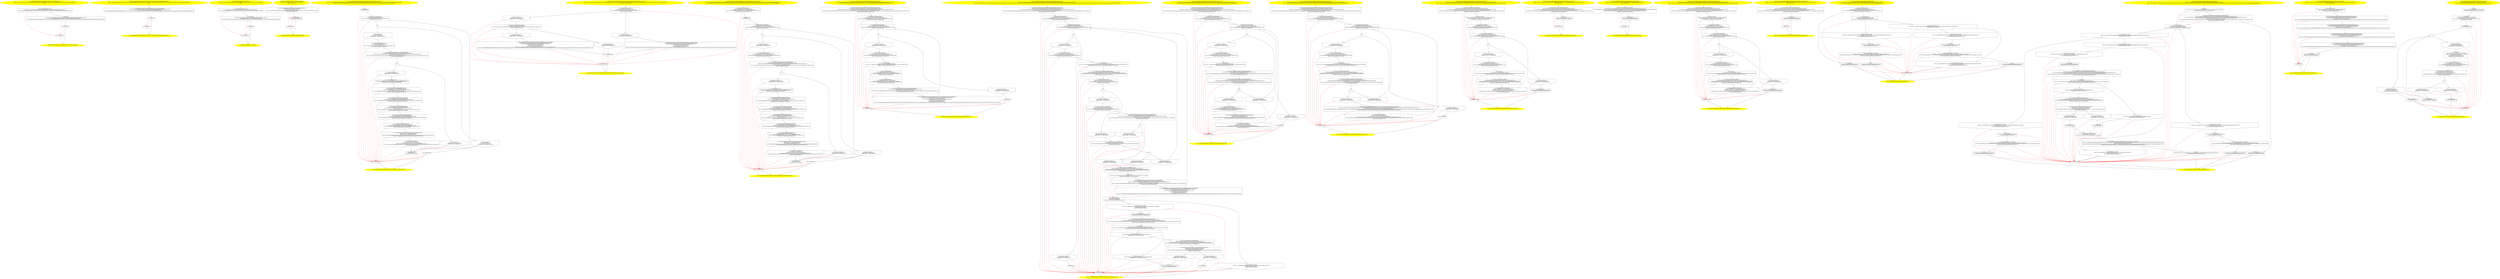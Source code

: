 /* @generated */
digraph cfg {
"org.junit.experimental.theories.internal.AllMembersSupplier$MethodParameterValue.<init>(org.junit.ru.0c285ba5f8762efad626a502d2e1f7b1_1" [label="1: Start AllMembersSupplier$MethodParameterValue.<init>(FrameworkMethod)\nFormals:  this:org.junit.experimental.theories.internal.AllMembersSupplier$MethodParameterValue* dataPointMethod:org.junit.runners.model.FrameworkMethod*\nLocals:  \n  " color=yellow style=filled]
	

	 "org.junit.experimental.theories.internal.AllMembersSupplier$MethodParameterValue.<init>(org.junit.ru.0c285ba5f8762efad626a502d2e1f7b1_1" -> "org.junit.experimental.theories.internal.AllMembersSupplier$MethodParameterValue.<init>(org.junit.ru.0c285ba5f8762efad626a502d2e1f7b1_4" ;
"org.junit.experimental.theories.internal.AllMembersSupplier$MethodParameterValue.<init>(org.junit.ru.0c285ba5f8762efad626a502d2e1f7b1_2" [label="2: Exit AllMembersSupplier$MethodParameterValue.<init>(FrameworkMethod) \n  " color=yellow style=filled]
	

"org.junit.experimental.theories.internal.AllMembersSupplier$MethodParameterValue.<init>(org.junit.ru.0c285ba5f8762efad626a502d2e1f7b1_3" [label="3:  exceptions sink \n  " shape="box"]
	

	 "org.junit.experimental.theories.internal.AllMembersSupplier$MethodParameterValue.<init>(org.junit.ru.0c285ba5f8762efad626a502d2e1f7b1_3" -> "org.junit.experimental.theories.internal.AllMembersSupplier$MethodParameterValue.<init>(org.junit.ru.0c285ba5f8762efad626a502d2e1f7b1_2" ;
"org.junit.experimental.theories.internal.AllMembersSupplier$MethodParameterValue.<init>(org.junit.ru.0c285ba5f8762efad626a502d2e1f7b1_4" [label="4:  Call PotentialAssignment.<init>() \n   n$0=*&this:org.junit.experimental.theories.internal.AllMembersSupplier$MethodParameterValue* [line 27]\n  n$1=_fun_PotentialAssignment.<init>()(n$0:org.junit.experimental.theories.internal.AllMembersSupplier$MethodParameterValue*) [line 27]\n " shape="box"]
	

	 "org.junit.experimental.theories.internal.AllMembersSupplier$MethodParameterValue.<init>(org.junit.ru.0c285ba5f8762efad626a502d2e1f7b1_4" -> "org.junit.experimental.theories.internal.AllMembersSupplier$MethodParameterValue.<init>(org.junit.ru.0c285ba5f8762efad626a502d2e1f7b1_5" ;
	 "org.junit.experimental.theories.internal.AllMembersSupplier$MethodParameterValue.<init>(org.junit.ru.0c285ba5f8762efad626a502d2e1f7b1_4" -> "org.junit.experimental.theories.internal.AllMembersSupplier$MethodParameterValue.<init>(org.junit.ru.0c285ba5f8762efad626a502d2e1f7b1_3" [color="red" ];
"org.junit.experimental.theories.internal.AllMembersSupplier$MethodParameterValue.<init>(org.junit.ru.0c285ba5f8762efad626a502d2e1f7b1_5" [label="5:  method_body \n   n$2=*&this:org.junit.experimental.theories.internal.AllMembersSupplier$MethodParameterValue* [line 28]\n  n$3=*&dataPointMethod:org.junit.runners.model.FrameworkMethod* [line 28]\n  *n$2.method:org.junit.experimental.theories.internal.AllMembersSupplier$MethodParameterValue(root org.junit.experimental.theories.internal.AllMembersSupplier$MethodParameterValue)=n$3 [line 28]\n " shape="box"]
	

	 "org.junit.experimental.theories.internal.AllMembersSupplier$MethodParameterValue.<init>(org.junit.ru.0c285ba5f8762efad626a502d2e1f7b1_5" -> "org.junit.experimental.theories.internal.AllMembersSupplier$MethodParameterValue.<init>(org.junit.ru.0c285ba5f8762efad626a502d2e1f7b1_6" ;
	 "org.junit.experimental.theories.internal.AllMembersSupplier$MethodParameterValue.<init>(org.junit.ru.0c285ba5f8762efad626a502d2e1f7b1_5" -> "org.junit.experimental.theories.internal.AllMembersSupplier$MethodParameterValue.<init>(org.junit.ru.0c285ba5f8762efad626a502d2e1f7b1_3" [color="red" ];
"org.junit.experimental.theories.internal.AllMembersSupplier$MethodParameterValue.<init>(org.junit.ru.0c285ba5f8762efad626a502d2e1f7b1_6" [label="6:  method_body \n  " shape="box"]
	

	 "org.junit.experimental.theories.internal.AllMembersSupplier$MethodParameterValue.<init>(org.junit.ru.0c285ba5f8762efad626a502d2e1f7b1_6" -> "org.junit.experimental.theories.internal.AllMembersSupplier$MethodParameterValue.<init>(org.junit.ru.0c285ba5f8762efad626a502d2e1f7b1_2" ;
	 "org.junit.experimental.theories.internal.AllMembersSupplier$MethodParameterValue.<init>(org.junit.ru.0c285ba5f8762efad626a502d2e1f7b1_6" -> "org.junit.experimental.theories.internal.AllMembersSupplier$MethodParameterValue.<init>(org.junit.ru.0c285ba5f8762efad626a502d2e1f7b1_3" [color="red" ];
"org.junit.experimental.theories.internal.AllMembersSupplier$MethodParameterValue.<init>(org.junit.ru.638bf7d92a8390556ee2e1f96cf41e17_1" [label="1: Start AllMembersSupplier$MethodParameterValue.<init>(FrameworkMethod,AllMembersSupplier$1)\nFormals:  this:org.junit.experimental.theories.internal.AllMembersSupplier$MethodParameterValue* x0:org.junit.runners.model.FrameworkMethod* x1:org.junit.experimental.theories.internal.AllMembersSupplier$1*\nLocals:  \n  " color=yellow style=filled]
	

	 "org.junit.experimental.theories.internal.AllMembersSupplier$MethodParameterValue.<init>(org.junit.ru.638bf7d92a8390556ee2e1f96cf41e17_1" -> "org.junit.experimental.theories.internal.AllMembersSupplier$MethodParameterValue.<init>(org.junit.ru.638bf7d92a8390556ee2e1f96cf41e17_4" ;
"org.junit.experimental.theories.internal.AllMembersSupplier$MethodParameterValue.<init>(org.junit.ru.638bf7d92a8390556ee2e1f96cf41e17_2" [label="2: Exit AllMembersSupplier$MethodParameterValue.<init>(FrameworkMethod,AllMembersSupplier$1) \n  " color=yellow style=filled]
	

"org.junit.experimental.theories.internal.AllMembersSupplier$MethodParameterValue.<init>(org.junit.ru.638bf7d92a8390556ee2e1f96cf41e17_3" [label="3:  exceptions sink \n  " shape="box"]
	

	 "org.junit.experimental.theories.internal.AllMembersSupplier$MethodParameterValue.<init>(org.junit.ru.638bf7d92a8390556ee2e1f96cf41e17_3" -> "org.junit.experimental.theories.internal.AllMembersSupplier$MethodParameterValue.<init>(org.junit.ru.638bf7d92a8390556ee2e1f96cf41e17_2" ;
"org.junit.experimental.theories.internal.AllMembersSupplier$MethodParameterValue.<init>(org.junit.ru.638bf7d92a8390556ee2e1f96cf41e17_4" [label="4:  Call AllMembersSupplier$MethodParameterValue.<init>(FrameworkMethod) \n   n$0=*&this:org.junit.experimental.theories.internal.AllMembersSupplier$MethodParameterValue* [line 24]\n  n$1=*&x0:org.junit.runners.model.FrameworkMethod* [line 24]\n  n$2=_fun_AllMembersSupplier$MethodParameterValue.<init>(FrameworkMethod)(n$0:org.junit.experimental.theories.internal.AllMembersSupplier$MethodParameterValue*,n$1:org.junit.runners.model.FrameworkMethod*) [line 24]\n " shape="box"]
	

	 "org.junit.experimental.theories.internal.AllMembersSupplier$MethodParameterValue.<init>(org.junit.ru.638bf7d92a8390556ee2e1f96cf41e17_4" -> "org.junit.experimental.theories.internal.AllMembersSupplier$MethodParameterValue.<init>(org.junit.ru.638bf7d92a8390556ee2e1f96cf41e17_5" ;
	 "org.junit.experimental.theories.internal.AllMembersSupplier$MethodParameterValue.<init>(org.junit.ru.638bf7d92a8390556ee2e1f96cf41e17_4" -> "org.junit.experimental.theories.internal.AllMembersSupplier$MethodParameterValue.<init>(org.junit.ru.638bf7d92a8390556ee2e1f96cf41e17_3" [color="red" ];
"org.junit.experimental.theories.internal.AllMembersSupplier$MethodParameterValue.<init>(org.junit.ru.638bf7d92a8390556ee2e1f96cf41e17_5" [label="5:  method_body \n  " shape="box"]
	

	 "org.junit.experimental.theories.internal.AllMembersSupplier$MethodParameterValue.<init>(org.junit.ru.638bf7d92a8390556ee2e1f96cf41e17_5" -> "org.junit.experimental.theories.internal.AllMembersSupplier$MethodParameterValue.<init>(org.junit.ru.638bf7d92a8390556ee2e1f96cf41e17_2" ;
	 "org.junit.experimental.theories.internal.AllMembersSupplier$MethodParameterValue.<init>(org.junit.ru.638bf7d92a8390556ee2e1f96cf41e17_5" -> "org.junit.experimental.theories.internal.AllMembersSupplier$MethodParameterValue.<init>(org.junit.ru.638bf7d92a8390556ee2e1f96cf41e17_3" [color="red" ];
"org.junit.experimental.theories.internal.AllMembersSupplier.<init>(org.junit.runners.model.TestClass.1b6c90e633f545cb81ae121283a1555f_1" [label="1: Start AllMembersSupplier.<init>(TestClass)\nFormals:  this:org.junit.experimental.theories.internal.AllMembersSupplier* type:org.junit.runners.model.TestClass*\nLocals:  \n  " color=yellow style=filled]
	

	 "org.junit.experimental.theories.internal.AllMembersSupplier.<init>(org.junit.runners.model.TestClass.1b6c90e633f545cb81ae121283a1555f_1" -> "org.junit.experimental.theories.internal.AllMembersSupplier.<init>(org.junit.runners.model.TestClass.1b6c90e633f545cb81ae121283a1555f_4" ;
"org.junit.experimental.theories.internal.AllMembersSupplier.<init>(org.junit.runners.model.TestClass.1b6c90e633f545cb81ae121283a1555f_2" [label="2: Exit AllMembersSupplier.<init>(TestClass) \n  " color=yellow style=filled]
	

"org.junit.experimental.theories.internal.AllMembersSupplier.<init>(org.junit.runners.model.TestClass.1b6c90e633f545cb81ae121283a1555f_3" [label="3:  exceptions sink \n  " shape="box"]
	

	 "org.junit.experimental.theories.internal.AllMembersSupplier.<init>(org.junit.runners.model.TestClass.1b6c90e633f545cb81ae121283a1555f_3" -> "org.junit.experimental.theories.internal.AllMembersSupplier.<init>(org.junit.runners.model.TestClass.1b6c90e633f545cb81ae121283a1555f_2" ;
"org.junit.experimental.theories.internal.AllMembersSupplier.<init>(org.junit.runners.model.TestClass.1b6c90e633f545cb81ae121283a1555f_4" [label="4:  Call ParameterSupplier.<init>() \n   n$0=*&this:org.junit.experimental.theories.internal.AllMembersSupplier* [line 60]\n  n$1=_fun_ParameterSupplier.<init>()(n$0:org.junit.experimental.theories.internal.AllMembersSupplier*) [line 60]\n " shape="box"]
	

	 "org.junit.experimental.theories.internal.AllMembersSupplier.<init>(org.junit.runners.model.TestClass.1b6c90e633f545cb81ae121283a1555f_4" -> "org.junit.experimental.theories.internal.AllMembersSupplier.<init>(org.junit.runners.model.TestClass.1b6c90e633f545cb81ae121283a1555f_5" ;
	 "org.junit.experimental.theories.internal.AllMembersSupplier.<init>(org.junit.runners.model.TestClass.1b6c90e633f545cb81ae121283a1555f_4" -> "org.junit.experimental.theories.internal.AllMembersSupplier.<init>(org.junit.runners.model.TestClass.1b6c90e633f545cb81ae121283a1555f_3" [color="red" ];
"org.junit.experimental.theories.internal.AllMembersSupplier.<init>(org.junit.runners.model.TestClass.1b6c90e633f545cb81ae121283a1555f_5" [label="5:  method_body \n   n$2=*&this:org.junit.experimental.theories.internal.AllMembersSupplier* [line 61]\n  n$3=*&type:org.junit.runners.model.TestClass* [line 61]\n  *n$2.clazz:org.junit.experimental.theories.internal.AllMembersSupplier(root org.junit.experimental.theories.internal.AllMembersSupplier)=n$3 [line 61]\n " shape="box"]
	

	 "org.junit.experimental.theories.internal.AllMembersSupplier.<init>(org.junit.runners.model.TestClass.1b6c90e633f545cb81ae121283a1555f_5" -> "org.junit.experimental.theories.internal.AllMembersSupplier.<init>(org.junit.runners.model.TestClass.1b6c90e633f545cb81ae121283a1555f_6" ;
	 "org.junit.experimental.theories.internal.AllMembersSupplier.<init>(org.junit.runners.model.TestClass.1b6c90e633f545cb81ae121283a1555f_5" -> "org.junit.experimental.theories.internal.AllMembersSupplier.<init>(org.junit.runners.model.TestClass.1b6c90e633f545cb81ae121283a1555f_3" [color="red" ];
"org.junit.experimental.theories.internal.AllMembersSupplier.<init>(org.junit.runners.model.TestClass.1b6c90e633f545cb81ae121283a1555f_6" [label="6:  method_body \n  " shape="box"]
	

	 "org.junit.experimental.theories.internal.AllMembersSupplier.<init>(org.junit.runners.model.TestClass.1b6c90e633f545cb81ae121283a1555f_6" -> "org.junit.experimental.theories.internal.AllMembersSupplier.<init>(org.junit.runners.model.TestClass.1b6c90e633f545cb81ae121283a1555f_2" ;
	 "org.junit.experimental.theories.internal.AllMembersSupplier.<init>(org.junit.runners.model.TestClass.1b6c90e633f545cb81ae121283a1555f_6" -> "org.junit.experimental.theories.internal.AllMembersSupplier.<init>(org.junit.runners.model.TestClass.1b6c90e633f545cb81ae121283a1555f_3" [color="red" ];
"org.junit.experimental.theories.internal.AllMembersSupplier.access$000(java.lang.Class[],java.lang.O.e66ae94f817b6f8b5e266719d8c7eaf8_1" [label="1: Start boolean AllMembersSupplier.access$000(Class[],Object)\nFormals:  x0:java.lang.Class*[_*_](*) x1:java.lang.Object*\nLocals:  $irvar0:void \n  " color=yellow style=filled]
	

	 "org.junit.experimental.theories.internal.AllMembersSupplier.access$000(java.lang.Class[],java.lang.O.e66ae94f817b6f8b5e266719d8c7eaf8_1" -> "org.junit.experimental.theories.internal.AllMembersSupplier.access$000(java.lang.Class[],java.lang.O.e66ae94f817b6f8b5e266719d8c7eaf8_4" ;
"org.junit.experimental.theories.internal.AllMembersSupplier.access$000(java.lang.Class[],java.lang.O.e66ae94f817b6f8b5e266719d8c7eaf8_2" [label="2: Exit boolean AllMembersSupplier.access$000(Class[],Object) \n  " color=yellow style=filled]
	

"org.junit.experimental.theories.internal.AllMembersSupplier.access$000(java.lang.Class[],java.lang.O.e66ae94f817b6f8b5e266719d8c7eaf8_3" [label="3:  exceptions sink \n  " shape="box"]
	

	 "org.junit.experimental.theories.internal.AllMembersSupplier.access$000(java.lang.Class[],java.lang.O.e66ae94f817b6f8b5e266719d8c7eaf8_3" -> "org.junit.experimental.theories.internal.AllMembersSupplier.access$000(java.lang.Class[],java.lang.O.e66ae94f817b6f8b5e266719d8c7eaf8_2" ;
"org.junit.experimental.theories.internal.AllMembersSupplier.access$000(java.lang.Class[],java.lang.O.e66ae94f817b6f8b5e266719d8c7eaf8_4" [label="4:  Call boolean AllMembersSupplier.isAssignableToAnyOf(Class[],Object) \n   n$0=*&x0:java.lang.Class*[_*_](*) [line 23]\n  n$1=*&x1:java.lang.Object* [line 23]\n  n$2=_fun_boolean AllMembersSupplier.isAssignableToAnyOf(Class[],Object)(n$0:java.lang.Class*[_*_](*),n$1:java.lang.Object*) [line 23]\n  *&$irvar0:_Bool=n$2 [line 23]\n " shape="box"]
	

	 "org.junit.experimental.theories.internal.AllMembersSupplier.access$000(java.lang.Class[],java.lang.O.e66ae94f817b6f8b5e266719d8c7eaf8_4" -> "org.junit.experimental.theories.internal.AllMembersSupplier.access$000(java.lang.Class[],java.lang.O.e66ae94f817b6f8b5e266719d8c7eaf8_5" ;
	 "org.junit.experimental.theories.internal.AllMembersSupplier.access$000(java.lang.Class[],java.lang.O.e66ae94f817b6f8b5e266719d8c7eaf8_4" -> "org.junit.experimental.theories.internal.AllMembersSupplier.access$000(java.lang.Class[],java.lang.O.e66ae94f817b6f8b5e266719d8c7eaf8_3" [color="red" ];
"org.junit.experimental.theories.internal.AllMembersSupplier.access$000(java.lang.Class[],java.lang.O.e66ae94f817b6f8b5e266719d8c7eaf8_5" [label="5:  method_body \n   n$3=*&$irvar0:_Bool [line 23]\n  *&return:_Bool=n$3 [line 23]\n " shape="box"]
	

	 "org.junit.experimental.theories.internal.AllMembersSupplier.access$000(java.lang.Class[],java.lang.O.e66ae94f817b6f8b5e266719d8c7eaf8_5" -> "org.junit.experimental.theories.internal.AllMembersSupplier.access$000(java.lang.Class[],java.lang.O.e66ae94f817b6f8b5e266719d8c7eaf8_2" ;
	 "org.junit.experimental.theories.internal.AllMembersSupplier.access$000(java.lang.Class[],java.lang.O.e66ae94f817b6f8b5e266719d8c7eaf8_5" -> "org.junit.experimental.theories.internal.AllMembersSupplier.access$000(java.lang.Class[],java.lang.O.e66ae94f817b6f8b5e266719d8c7eaf8_3" [color="red" ];
"org.junit.experimental.theories.internal.AllMembersSupplier.addArrayValues(org.junit.experimental.th.ef22559a623f53284f17c67daf242fcd_1" [label="1: Start void AllMembersSupplier.addArrayValues(ParameterSignature,String,List,Object)\nFormals:  this:org.junit.experimental.theories.internal.AllMembersSupplier* sig:org.junit.experimental.theories.ParameterSignature* name:java.lang.String* list:java.util.List* array:java.lang.Object*\nLocals:  $irvar9:void $irvar8:void $irvar7:void $irvar6:void $irvar5:void $irvar4:void $irvar3:void $irvar2:void $irvar1:void $irvar0:void i:int value:java.lang.Object* \n  " color=yellow style=filled]
	

	 "org.junit.experimental.theories.internal.AllMembersSupplier.addArrayValues(org.junit.experimental.th.ef22559a623f53284f17c67daf242fcd_1" -> "org.junit.experimental.theories.internal.AllMembersSupplier.addArrayValues(org.junit.experimental.th.ef22559a623f53284f17c67daf242fcd_4" ;
"org.junit.experimental.theories.internal.AllMembersSupplier.addArrayValues(org.junit.experimental.th.ef22559a623f53284f17c67daf242fcd_2" [label="2: Exit void AllMembersSupplier.addArrayValues(ParameterSignature,String,List,Object) \n  " color=yellow style=filled]
	

"org.junit.experimental.theories.internal.AllMembersSupplier.addArrayValues(org.junit.experimental.th.ef22559a623f53284f17c67daf242fcd_3" [label="3:  exceptions sink \n  " shape="box"]
	

	 "org.junit.experimental.theories.internal.AllMembersSupplier.addArrayValues(org.junit.experimental.th.ef22559a623f53284f17c67daf242fcd_3" -> "org.junit.experimental.theories.internal.AllMembersSupplier.addArrayValues(org.junit.experimental.th.ef22559a623f53284f17c67daf242fcd_2" ;
"org.junit.experimental.theories.internal.AllMembersSupplier.addArrayValues(org.junit.experimental.th.ef22559a623f53284f17c67daf242fcd_4" [label="4:  method_body \n   *&i:int=0 [line 133]\n " shape="box"]
	

	 "org.junit.experimental.theories.internal.AllMembersSupplier.addArrayValues(org.junit.experimental.th.ef22559a623f53284f17c67daf242fcd_4" -> "org.junit.experimental.theories.internal.AllMembersSupplier.addArrayValues(org.junit.experimental.th.ef22559a623f53284f17c67daf242fcd_5" ;
	 "org.junit.experimental.theories.internal.AllMembersSupplier.addArrayValues(org.junit.experimental.th.ef22559a623f53284f17c67daf242fcd_4" -> "org.junit.experimental.theories.internal.AllMembersSupplier.addArrayValues(org.junit.experimental.th.ef22559a623f53284f17c67daf242fcd_3" [color="red" ];
"org.junit.experimental.theories.internal.AllMembersSupplier.addArrayValues(org.junit.experimental.th.ef22559a623f53284f17c67daf242fcd_5" [label="5:  Call int Array.getLength(Object) \n   n$0=*&array:java.lang.Object* [line 133]\n  n$1=_fun_int Array.getLength(Object)(n$0:java.lang.Object*) [line 133]\n  *&$irvar0:int=n$1 [line 133]\n " shape="box"]
	

	 "org.junit.experimental.theories.internal.AllMembersSupplier.addArrayValues(org.junit.experimental.th.ef22559a623f53284f17c67daf242fcd_5" -> "org.junit.experimental.theories.internal.AllMembersSupplier.addArrayValues(org.junit.experimental.th.ef22559a623f53284f17c67daf242fcd_8" ;
	 "org.junit.experimental.theories.internal.AllMembersSupplier.addArrayValues(org.junit.experimental.th.ef22559a623f53284f17c67daf242fcd_5" -> "org.junit.experimental.theories.internal.AllMembersSupplier.addArrayValues(org.junit.experimental.th.ef22559a623f53284f17c67daf242fcd_3" [color="red" ];
"org.junit.experimental.theories.internal.AllMembersSupplier.addArrayValues(org.junit.experimental.th.ef22559a623f53284f17c67daf242fcd_6" [label="6: Prune (true branch, if) \n   n$2=*&i:int [line 133]\n  n$3=*&$irvar0:int [line 133]\n  PRUNE(!(n$2 >= n$3), true); [line 133]\n " shape="invhouse"]
	

	 "org.junit.experimental.theories.internal.AllMembersSupplier.addArrayValues(org.junit.experimental.th.ef22559a623f53284f17c67daf242fcd_6" -> "org.junit.experimental.theories.internal.AllMembersSupplier.addArrayValues(org.junit.experimental.th.ef22559a623f53284f17c67daf242fcd_9" ;
	 "org.junit.experimental.theories.internal.AllMembersSupplier.addArrayValues(org.junit.experimental.th.ef22559a623f53284f17c67daf242fcd_6" -> "org.junit.experimental.theories.internal.AllMembersSupplier.addArrayValues(org.junit.experimental.th.ef22559a623f53284f17c67daf242fcd_3" [color="red" ];
"org.junit.experimental.theories.internal.AllMembersSupplier.addArrayValues(org.junit.experimental.th.ef22559a623f53284f17c67daf242fcd_7" [label="7: Prune (false branch, if) \n   n$2=*&i:int [line 133]\n  n$3=*&$irvar0:int [line 133]\n  PRUNE((n$2 >= n$3), false); [line 133]\n " shape="invhouse"]
	

	 "org.junit.experimental.theories.internal.AllMembersSupplier.addArrayValues(org.junit.experimental.th.ef22559a623f53284f17c67daf242fcd_7" -> "org.junit.experimental.theories.internal.AllMembersSupplier.addArrayValues(org.junit.experimental.th.ef22559a623f53284f17c67daf242fcd_23" ;
	 "org.junit.experimental.theories.internal.AllMembersSupplier.addArrayValues(org.junit.experimental.th.ef22559a623f53284f17c67daf242fcd_7" -> "org.junit.experimental.theories.internal.AllMembersSupplier.addArrayValues(org.junit.experimental.th.ef22559a623f53284f17c67daf242fcd_3" [color="red" ];
"org.junit.experimental.theories.internal.AllMembersSupplier.addArrayValues(org.junit.experimental.th.ef22559a623f53284f17c67daf242fcd_8" [label="8: + \n  " ]
	

	 "org.junit.experimental.theories.internal.AllMembersSupplier.addArrayValues(org.junit.experimental.th.ef22559a623f53284f17c67daf242fcd_8" -> "org.junit.experimental.theories.internal.AllMembersSupplier.addArrayValues(org.junit.experimental.th.ef22559a623f53284f17c67daf242fcd_6" ;
	 "org.junit.experimental.theories.internal.AllMembersSupplier.addArrayValues(org.junit.experimental.th.ef22559a623f53284f17c67daf242fcd_8" -> "org.junit.experimental.theories.internal.AllMembersSupplier.addArrayValues(org.junit.experimental.th.ef22559a623f53284f17c67daf242fcd_7" ;
"org.junit.experimental.theories.internal.AllMembersSupplier.addArrayValues(org.junit.experimental.th.ef22559a623f53284f17c67daf242fcd_9" [label="9:  Call Object Array.get(Object,int) \n   n$4=*&array:java.lang.Object* [line 134]\n  n$5=*&i:int [line 134]\n  n$6=_fun_Object Array.get(Object,int)(n$4:java.lang.Object*,n$5:int) [line 134]\n  *&value:java.lang.Object*=n$6 [line 134]\n " shape="box"]
	

	 "org.junit.experimental.theories.internal.AllMembersSupplier.addArrayValues(org.junit.experimental.th.ef22559a623f53284f17c67daf242fcd_9" -> "org.junit.experimental.theories.internal.AllMembersSupplier.addArrayValues(org.junit.experimental.th.ef22559a623f53284f17c67daf242fcd_10" ;
	 "org.junit.experimental.theories.internal.AllMembersSupplier.addArrayValues(org.junit.experimental.th.ef22559a623f53284f17c67daf242fcd_9" -> "org.junit.experimental.theories.internal.AllMembersSupplier.addArrayValues(org.junit.experimental.th.ef22559a623f53284f17c67daf242fcd_3" [color="red" ];
"org.junit.experimental.theories.internal.AllMembersSupplier.addArrayValues(org.junit.experimental.th.ef22559a623f53284f17c67daf242fcd_10" [label="10:  Call boolean ParameterSignature.canAcceptValue(Object) \n   n$7=*&sig:org.junit.experimental.theories.ParameterSignature* [line 135]\n  _=*n$7:org.junit.experimental.theories.ParameterSignature*(root org.junit.experimental.theories.ParameterSignature) [line 135]\n  n$9=*&value:java.lang.Object* [line 135]\n  n$10=_fun_boolean ParameterSignature.canAcceptValue(Object)(n$7:org.junit.experimental.theories.ParameterSignature*,n$9:java.lang.Object*) virtual [line 135]\n  *&$irvar1:_Bool=n$10 [line 135]\n " shape="box"]
	

	 "org.junit.experimental.theories.internal.AllMembersSupplier.addArrayValues(org.junit.experimental.th.ef22559a623f53284f17c67daf242fcd_10" -> "org.junit.experimental.theories.internal.AllMembersSupplier.addArrayValues(org.junit.experimental.th.ef22559a623f53284f17c67daf242fcd_13" ;
	 "org.junit.experimental.theories.internal.AllMembersSupplier.addArrayValues(org.junit.experimental.th.ef22559a623f53284f17c67daf242fcd_10" -> "org.junit.experimental.theories.internal.AllMembersSupplier.addArrayValues(org.junit.experimental.th.ef22559a623f53284f17c67daf242fcd_3" [color="red" ];
"org.junit.experimental.theories.internal.AllMembersSupplier.addArrayValues(org.junit.experimental.th.ef22559a623f53284f17c67daf242fcd_11" [label="11: Prune (true branch, if) \n   n$11=*&$irvar1:_Bool [line 135]\n  PRUNE(!(n$11 == 0), true); [line 135]\n " shape="invhouse"]
	

	 "org.junit.experimental.theories.internal.AllMembersSupplier.addArrayValues(org.junit.experimental.th.ef22559a623f53284f17c67daf242fcd_11" -> "org.junit.experimental.theories.internal.AllMembersSupplier.addArrayValues(org.junit.experimental.th.ef22559a623f53284f17c67daf242fcd_14" ;
	 "org.junit.experimental.theories.internal.AllMembersSupplier.addArrayValues(org.junit.experimental.th.ef22559a623f53284f17c67daf242fcd_11" -> "org.junit.experimental.theories.internal.AllMembersSupplier.addArrayValues(org.junit.experimental.th.ef22559a623f53284f17c67daf242fcd_3" [color="red" ];
"org.junit.experimental.theories.internal.AllMembersSupplier.addArrayValues(org.junit.experimental.th.ef22559a623f53284f17c67daf242fcd_12" [label="12: Prune (false branch, if) \n   n$11=*&$irvar1:_Bool [line 135]\n  PRUNE((n$11 == 0), false); [line 135]\n " shape="invhouse"]
	

	 "org.junit.experimental.theories.internal.AllMembersSupplier.addArrayValues(org.junit.experimental.th.ef22559a623f53284f17c67daf242fcd_12" -> "org.junit.experimental.theories.internal.AllMembersSupplier.addArrayValues(org.junit.experimental.th.ef22559a623f53284f17c67daf242fcd_22" ;
	 "org.junit.experimental.theories.internal.AllMembersSupplier.addArrayValues(org.junit.experimental.th.ef22559a623f53284f17c67daf242fcd_12" -> "org.junit.experimental.theories.internal.AllMembersSupplier.addArrayValues(org.junit.experimental.th.ef22559a623f53284f17c67daf242fcd_3" [color="red" ];
"org.junit.experimental.theories.internal.AllMembersSupplier.addArrayValues(org.junit.experimental.th.ef22559a623f53284f17c67daf242fcd_13" [label="13: + \n  " ]
	

	 "org.junit.experimental.theories.internal.AllMembersSupplier.addArrayValues(org.junit.experimental.th.ef22559a623f53284f17c67daf242fcd_13" -> "org.junit.experimental.theories.internal.AllMembersSupplier.addArrayValues(org.junit.experimental.th.ef22559a623f53284f17c67daf242fcd_11" ;
	 "org.junit.experimental.theories.internal.AllMembersSupplier.addArrayValues(org.junit.experimental.th.ef22559a623f53284f17c67daf242fcd_13" -> "org.junit.experimental.theories.internal.AllMembersSupplier.addArrayValues(org.junit.experimental.th.ef22559a623f53284f17c67daf242fcd_12" ;
"org.junit.experimental.theories.internal.AllMembersSupplier.addArrayValues(org.junit.experimental.th.ef22559a623f53284f17c67daf242fcd_14" [label="14:  Call StringBuilder.<init>() \n   n$12=_fun___new(sizeof(t=java.lang.StringBuilder):java.lang.StringBuilder*) [line 136]\n  n$13=_fun_StringBuilder.<init>()(n$12:java.lang.StringBuilder*) [line 136]\n  *&$irvar2:java.lang.StringBuilder*=n$12 [line 136]\n " shape="box"]
	

	 "org.junit.experimental.theories.internal.AllMembersSupplier.addArrayValues(org.junit.experimental.th.ef22559a623f53284f17c67daf242fcd_14" -> "org.junit.experimental.theories.internal.AllMembersSupplier.addArrayValues(org.junit.experimental.th.ef22559a623f53284f17c67daf242fcd_15" ;
	 "org.junit.experimental.theories.internal.AllMembersSupplier.addArrayValues(org.junit.experimental.th.ef22559a623f53284f17c67daf242fcd_14" -> "org.junit.experimental.theories.internal.AllMembersSupplier.addArrayValues(org.junit.experimental.th.ef22559a623f53284f17c67daf242fcd_3" [color="red" ];
"org.junit.experimental.theories.internal.AllMembersSupplier.addArrayValues(org.junit.experimental.th.ef22559a623f53284f17c67daf242fcd_15" [label="15:  Call StringBuilder StringBuilder.append(String) \n   n$14=*&$irvar2:java.lang.StringBuilder* [line 136]\n  _=*n$14:java.lang.StringBuilder*(root java.lang.StringBuilder) [line 136]\n  n$16=*&name:java.lang.String* [line 136]\n  n$17=_fun_StringBuilder StringBuilder.append(String)(n$14:java.lang.StringBuilder*,n$16:java.lang.String*) virtual [line 136]\n  *&$irvar3:java.lang.StringBuilder*=n$17 [line 136]\n " shape="box"]
	

	 "org.junit.experimental.theories.internal.AllMembersSupplier.addArrayValues(org.junit.experimental.th.ef22559a623f53284f17c67daf242fcd_15" -> "org.junit.experimental.theories.internal.AllMembersSupplier.addArrayValues(org.junit.experimental.th.ef22559a623f53284f17c67daf242fcd_16" ;
	 "org.junit.experimental.theories.internal.AllMembersSupplier.addArrayValues(org.junit.experimental.th.ef22559a623f53284f17c67daf242fcd_15" -> "org.junit.experimental.theories.internal.AllMembersSupplier.addArrayValues(org.junit.experimental.th.ef22559a623f53284f17c67daf242fcd_3" [color="red" ];
"org.junit.experimental.theories.internal.AllMembersSupplier.addArrayValues(org.junit.experimental.th.ef22559a623f53284f17c67daf242fcd_16" [label="16:  Call StringBuilder StringBuilder.append(String) \n   n$18=*&$irvar3:java.lang.StringBuilder* [line 136]\n  _=*n$18:java.lang.StringBuilder*(root java.lang.StringBuilder) [line 136]\n  n$20=_fun_StringBuilder StringBuilder.append(String)(n$18:java.lang.StringBuilder*,\"[\":java.lang.Object*) virtual [line 136]\n  *&$irvar4:java.lang.StringBuilder*=n$20 [line 136]\n " shape="box"]
	

	 "org.junit.experimental.theories.internal.AllMembersSupplier.addArrayValues(org.junit.experimental.th.ef22559a623f53284f17c67daf242fcd_16" -> "org.junit.experimental.theories.internal.AllMembersSupplier.addArrayValues(org.junit.experimental.th.ef22559a623f53284f17c67daf242fcd_17" ;
	 "org.junit.experimental.theories.internal.AllMembersSupplier.addArrayValues(org.junit.experimental.th.ef22559a623f53284f17c67daf242fcd_16" -> "org.junit.experimental.theories.internal.AllMembersSupplier.addArrayValues(org.junit.experimental.th.ef22559a623f53284f17c67daf242fcd_3" [color="red" ];
"org.junit.experimental.theories.internal.AllMembersSupplier.addArrayValues(org.junit.experimental.th.ef22559a623f53284f17c67daf242fcd_17" [label="17:  Call StringBuilder StringBuilder.append(int) \n   n$21=*&$irvar4:java.lang.StringBuilder* [line 136]\n  _=*n$21:java.lang.StringBuilder*(root java.lang.StringBuilder) [line 136]\n  n$23=*&i:int [line 136]\n  n$24=_fun_StringBuilder StringBuilder.append(int)(n$21:java.lang.StringBuilder*,n$23:int) virtual [line 136]\n  *&$irvar5:java.lang.StringBuilder*=n$24 [line 136]\n " shape="box"]
	

	 "org.junit.experimental.theories.internal.AllMembersSupplier.addArrayValues(org.junit.experimental.th.ef22559a623f53284f17c67daf242fcd_17" -> "org.junit.experimental.theories.internal.AllMembersSupplier.addArrayValues(org.junit.experimental.th.ef22559a623f53284f17c67daf242fcd_18" ;
	 "org.junit.experimental.theories.internal.AllMembersSupplier.addArrayValues(org.junit.experimental.th.ef22559a623f53284f17c67daf242fcd_17" -> "org.junit.experimental.theories.internal.AllMembersSupplier.addArrayValues(org.junit.experimental.th.ef22559a623f53284f17c67daf242fcd_3" [color="red" ];
"org.junit.experimental.theories.internal.AllMembersSupplier.addArrayValues(org.junit.experimental.th.ef22559a623f53284f17c67daf242fcd_18" [label="18:  Call StringBuilder StringBuilder.append(String) \n   n$25=*&$irvar5:java.lang.StringBuilder* [line 136]\n  _=*n$25:java.lang.StringBuilder*(root java.lang.StringBuilder) [line 136]\n  n$27=_fun_StringBuilder StringBuilder.append(String)(n$25:java.lang.StringBuilder*,\"]\":java.lang.Object*) virtual [line 136]\n  *&$irvar6:java.lang.StringBuilder*=n$27 [line 136]\n " shape="box"]
	

	 "org.junit.experimental.theories.internal.AllMembersSupplier.addArrayValues(org.junit.experimental.th.ef22559a623f53284f17c67daf242fcd_18" -> "org.junit.experimental.theories.internal.AllMembersSupplier.addArrayValues(org.junit.experimental.th.ef22559a623f53284f17c67daf242fcd_19" ;
	 "org.junit.experimental.theories.internal.AllMembersSupplier.addArrayValues(org.junit.experimental.th.ef22559a623f53284f17c67daf242fcd_18" -> "org.junit.experimental.theories.internal.AllMembersSupplier.addArrayValues(org.junit.experimental.th.ef22559a623f53284f17c67daf242fcd_3" [color="red" ];
"org.junit.experimental.theories.internal.AllMembersSupplier.addArrayValues(org.junit.experimental.th.ef22559a623f53284f17c67daf242fcd_19" [label="19:  Call String StringBuilder.toString() \n   n$28=*&$irvar6:java.lang.StringBuilder* [line 136]\n  _=*n$28:java.lang.StringBuilder*(root java.lang.StringBuilder) [line 136]\n  n$30=_fun_String StringBuilder.toString()(n$28:java.lang.StringBuilder*) virtual [line 136]\n  *&$irvar7:java.lang.String*=n$30 [line 136]\n " shape="box"]
	

	 "org.junit.experimental.theories.internal.AllMembersSupplier.addArrayValues(org.junit.experimental.th.ef22559a623f53284f17c67daf242fcd_19" -> "org.junit.experimental.theories.internal.AllMembersSupplier.addArrayValues(org.junit.experimental.th.ef22559a623f53284f17c67daf242fcd_20" ;
	 "org.junit.experimental.theories.internal.AllMembersSupplier.addArrayValues(org.junit.experimental.th.ef22559a623f53284f17c67daf242fcd_19" -> "org.junit.experimental.theories.internal.AllMembersSupplier.addArrayValues(org.junit.experimental.th.ef22559a623f53284f17c67daf242fcd_3" [color="red" ];
"org.junit.experimental.theories.internal.AllMembersSupplier.addArrayValues(org.junit.experimental.th.ef22559a623f53284f17c67daf242fcd_20" [label="20:  Call PotentialAssignment PotentialAssignment.forValue(String,Object) \n   n$31=*&$irvar7:java.lang.String* [line 136]\n  n$32=*&value:java.lang.Object* [line 136]\n  n$33=_fun_PotentialAssignment PotentialAssignment.forValue(String,Object)(n$31:java.lang.String*,n$32:java.lang.Object*) [line 136]\n  *&$irvar8:org.junit.experimental.theories.PotentialAssignment*=n$33 [line 136]\n " shape="box"]
	

	 "org.junit.experimental.theories.internal.AllMembersSupplier.addArrayValues(org.junit.experimental.th.ef22559a623f53284f17c67daf242fcd_20" -> "org.junit.experimental.theories.internal.AllMembersSupplier.addArrayValues(org.junit.experimental.th.ef22559a623f53284f17c67daf242fcd_21" ;
	 "org.junit.experimental.theories.internal.AllMembersSupplier.addArrayValues(org.junit.experimental.th.ef22559a623f53284f17c67daf242fcd_20" -> "org.junit.experimental.theories.internal.AllMembersSupplier.addArrayValues(org.junit.experimental.th.ef22559a623f53284f17c67daf242fcd_3" [color="red" ];
"org.junit.experimental.theories.internal.AllMembersSupplier.addArrayValues(org.junit.experimental.th.ef22559a623f53284f17c67daf242fcd_21" [label="21:  Call boolean List.add(Object) \n   n$34=*&list:java.util.List* [line 136]\n  _=*n$34:java.util.List*(root java.util.List) [line 136]\n  n$36=*&$irvar8:org.junit.experimental.theories.PotentialAssignment* [line 136]\n  n$37=_fun_boolean List.add(Object)(n$34:java.util.List*,n$36:org.junit.experimental.theories.PotentialAssignment*) interface virtual [line 136]\n  *&$irvar9:_Bool=n$37 [line 136]\n " shape="box"]
	

	 "org.junit.experimental.theories.internal.AllMembersSupplier.addArrayValues(org.junit.experimental.th.ef22559a623f53284f17c67daf242fcd_21" -> "org.junit.experimental.theories.internal.AllMembersSupplier.addArrayValues(org.junit.experimental.th.ef22559a623f53284f17c67daf242fcd_22" ;
	 "org.junit.experimental.theories.internal.AllMembersSupplier.addArrayValues(org.junit.experimental.th.ef22559a623f53284f17c67daf242fcd_21" -> "org.junit.experimental.theories.internal.AllMembersSupplier.addArrayValues(org.junit.experimental.th.ef22559a623f53284f17c67daf242fcd_3" [color="red" ];
"org.junit.experimental.theories.internal.AllMembersSupplier.addArrayValues(org.junit.experimental.th.ef22559a623f53284f17c67daf242fcd_22" [label="22:  method_body \n   n$38=*&i:int [line 133]\n  *&i:int=(n$38 + 1) [line 133]\n " shape="box"]
	

	 "org.junit.experimental.theories.internal.AllMembersSupplier.addArrayValues(org.junit.experimental.th.ef22559a623f53284f17c67daf242fcd_22" -> "org.junit.experimental.theories.internal.AllMembersSupplier.addArrayValues(org.junit.experimental.th.ef22559a623f53284f17c67daf242fcd_5" ;
	 "org.junit.experimental.theories.internal.AllMembersSupplier.addArrayValues(org.junit.experimental.th.ef22559a623f53284f17c67daf242fcd_22" -> "org.junit.experimental.theories.internal.AllMembersSupplier.addArrayValues(org.junit.experimental.th.ef22559a623f53284f17c67daf242fcd_3" [color="red" ];
"org.junit.experimental.theories.internal.AllMembersSupplier.addArrayValues(org.junit.experimental.th.ef22559a623f53284f17c67daf242fcd_23" [label="23:  method_body \n  " shape="box"]
	

	 "org.junit.experimental.theories.internal.AllMembersSupplier.addArrayValues(org.junit.experimental.th.ef22559a623f53284f17c67daf242fcd_23" -> "org.junit.experimental.theories.internal.AllMembersSupplier.addArrayValues(org.junit.experimental.th.ef22559a623f53284f17c67daf242fcd_2" ;
	 "org.junit.experimental.theories.internal.AllMembersSupplier.addArrayValues(org.junit.experimental.th.ef22559a623f53284f17c67daf242fcd_23" -> "org.junit.experimental.theories.internal.AllMembersSupplier.addArrayValues(org.junit.experimental.th.ef22559a623f53284f17c67daf242fcd_3" [color="red" ];
"org.junit.experimental.theories.internal.AllMembersSupplier.addDataPointsValues(java.lang.Class,org..1c89aa57c4e40391ae75a0223796f9a2_1" [label="1: Start void AllMembersSupplier.addDataPointsValues(Class,ParameterSignature,String,List,Object)\nFormals:  this:org.junit.experimental.theories.internal.AllMembersSupplier* type:java.lang.Class* sig:org.junit.experimental.theories.ParameterSignature* name:java.lang.String* list:java.util.List* value:java.lang.Object*\nLocals:  $irvar1:void $irvar0:void \n  " color=yellow style=filled]
	

	 "org.junit.experimental.theories.internal.AllMembersSupplier.addDataPointsValues(java.lang.Class,org..1c89aa57c4e40391ae75a0223796f9a2_1" -> "org.junit.experimental.theories.internal.AllMembersSupplier.addDataPointsValues(java.lang.Class,org..1c89aa57c4e40391ae75a0223796f9a2_4" ;
"org.junit.experimental.theories.internal.AllMembersSupplier.addDataPointsValues(java.lang.Class,org..1c89aa57c4e40391ae75a0223796f9a2_2" [label="2: Exit void AllMembersSupplier.addDataPointsValues(Class,ParameterSignature,String,List,Object) \n  " color=yellow style=filled]
	

"org.junit.experimental.theories.internal.AllMembersSupplier.addDataPointsValues(java.lang.Class,org..1c89aa57c4e40391ae75a0223796f9a2_3" [label="3:  exceptions sink \n  " shape="box"]
	

	 "org.junit.experimental.theories.internal.AllMembersSupplier.addDataPointsValues(java.lang.Class,org..1c89aa57c4e40391ae75a0223796f9a2_3" -> "org.junit.experimental.theories.internal.AllMembersSupplier.addDataPointsValues(java.lang.Class,org..1c89aa57c4e40391ae75a0223796f9a2_2" ;
"org.junit.experimental.theories.internal.AllMembersSupplier.addDataPointsValues(java.lang.Class,org..1c89aa57c4e40391ae75a0223796f9a2_4" [label="4:  Call boolean Class.isArray() \n   n$0=*&type:java.lang.Class* [line 124]\n  _=*n$0:java.lang.Class*(root java.lang.Class) [line 124]\n  n$2=_fun_boolean Class.isArray()(n$0:java.lang.Class*) virtual [line 124]\n  *&$irvar0:_Bool=n$2 [line 124]\n " shape="box"]
	

	 "org.junit.experimental.theories.internal.AllMembersSupplier.addDataPointsValues(java.lang.Class,org..1c89aa57c4e40391ae75a0223796f9a2_4" -> "org.junit.experimental.theories.internal.AllMembersSupplier.addDataPointsValues(java.lang.Class,org..1c89aa57c4e40391ae75a0223796f9a2_5" ;
	 "org.junit.experimental.theories.internal.AllMembersSupplier.addDataPointsValues(java.lang.Class,org..1c89aa57c4e40391ae75a0223796f9a2_4" -> "org.junit.experimental.theories.internal.AllMembersSupplier.addDataPointsValues(java.lang.Class,org..1c89aa57c4e40391ae75a0223796f9a2_6" ;
	 "org.junit.experimental.theories.internal.AllMembersSupplier.addDataPointsValues(java.lang.Class,org..1c89aa57c4e40391ae75a0223796f9a2_4" -> "org.junit.experimental.theories.internal.AllMembersSupplier.addDataPointsValues(java.lang.Class,org..1c89aa57c4e40391ae75a0223796f9a2_3" [color="red" ];
"org.junit.experimental.theories.internal.AllMembersSupplier.addDataPointsValues(java.lang.Class,org..1c89aa57c4e40391ae75a0223796f9a2_5" [label="5: Prune (true branch, if) \n   n$3=*&$irvar0:_Bool [line 124]\n  PRUNE(!(n$3 == 0), true); [line 124]\n " shape="invhouse"]
	

	 "org.junit.experimental.theories.internal.AllMembersSupplier.addDataPointsValues(java.lang.Class,org..1c89aa57c4e40391ae75a0223796f9a2_5" -> "org.junit.experimental.theories.internal.AllMembersSupplier.addDataPointsValues(java.lang.Class,org..1c89aa57c4e40391ae75a0223796f9a2_7" ;
	 "org.junit.experimental.theories.internal.AllMembersSupplier.addDataPointsValues(java.lang.Class,org..1c89aa57c4e40391ae75a0223796f9a2_5" -> "org.junit.experimental.theories.internal.AllMembersSupplier.addDataPointsValues(java.lang.Class,org..1c89aa57c4e40391ae75a0223796f9a2_3" [color="red" ];
"org.junit.experimental.theories.internal.AllMembersSupplier.addDataPointsValues(java.lang.Class,org..1c89aa57c4e40391ae75a0223796f9a2_6" [label="6: Prune (false branch, if) \n   n$3=*&$irvar0:_Bool [line 124]\n  PRUNE((n$3 == 0), false); [line 124]\n " shape="invhouse"]
	

	 "org.junit.experimental.theories.internal.AllMembersSupplier.addDataPointsValues(java.lang.Class,org..1c89aa57c4e40391ae75a0223796f9a2_6" -> "org.junit.experimental.theories.internal.AllMembersSupplier.addDataPointsValues(java.lang.Class,org..1c89aa57c4e40391ae75a0223796f9a2_8" ;
	 "org.junit.experimental.theories.internal.AllMembersSupplier.addDataPointsValues(java.lang.Class,org..1c89aa57c4e40391ae75a0223796f9a2_6" -> "org.junit.experimental.theories.internal.AllMembersSupplier.addDataPointsValues(java.lang.Class,org..1c89aa57c4e40391ae75a0223796f9a2_3" [color="red" ];
"org.junit.experimental.theories.internal.AllMembersSupplier.addDataPointsValues(java.lang.Class,org..1c89aa57c4e40391ae75a0223796f9a2_7" [label="7:  Call void AllMembersSupplier.addArrayValues(ParameterSignature,String,List,Object) \n   n$4=*&this:org.junit.experimental.theories.internal.AllMembersSupplier* [line 125]\n  n$5=*&sig:org.junit.experimental.theories.ParameterSignature* [line 125]\n  n$6=*&name:java.lang.String* [line 125]\n  n$7=*&list:java.util.List* [line 125]\n  n$8=*&value:java.lang.Object* [line 125]\n  n$9=_fun_void AllMembersSupplier.addArrayValues(ParameterSignature,String,List,Object)(n$4:org.junit.experimental.theories.internal.AllMembersSupplier*,n$5:org.junit.experimental.theories.ParameterSignature*,n$6:java.lang.String*,n$7:java.util.List*,n$8:java.lang.Object*) [line 125]\n " shape="box"]
	

	 "org.junit.experimental.theories.internal.AllMembersSupplier.addDataPointsValues(java.lang.Class,org..1c89aa57c4e40391ae75a0223796f9a2_7" -> "org.junit.experimental.theories.internal.AllMembersSupplier.addDataPointsValues(java.lang.Class,org..1c89aa57c4e40391ae75a0223796f9a2_12" ;
	 "org.junit.experimental.theories.internal.AllMembersSupplier.addDataPointsValues(java.lang.Class,org..1c89aa57c4e40391ae75a0223796f9a2_7" -> "org.junit.experimental.theories.internal.AllMembersSupplier.addDataPointsValues(java.lang.Class,org..1c89aa57c4e40391ae75a0223796f9a2_3" [color="red" ];
"org.junit.experimental.theories.internal.AllMembersSupplier.addDataPointsValues(java.lang.Class,org..1c89aa57c4e40391ae75a0223796f9a2_8" [label="8:  Call boolean Class.isAssignableFrom(Class) \n   n$10=*&type:java.lang.Class* [line 127]\n  n$11=_fun_boolean Class.isAssignableFrom(Class)(java.lang.Iterable:java.lang.Object*,n$10:java.lang.Class*) virtual [line 127]\n  *&$irvar1:_Bool=n$11 [line 127]\n " shape="box"]
	

	 "org.junit.experimental.theories.internal.AllMembersSupplier.addDataPointsValues(java.lang.Class,org..1c89aa57c4e40391ae75a0223796f9a2_8" -> "org.junit.experimental.theories.internal.AllMembersSupplier.addDataPointsValues(java.lang.Class,org..1c89aa57c4e40391ae75a0223796f9a2_9" ;
	 "org.junit.experimental.theories.internal.AllMembersSupplier.addDataPointsValues(java.lang.Class,org..1c89aa57c4e40391ae75a0223796f9a2_8" -> "org.junit.experimental.theories.internal.AllMembersSupplier.addDataPointsValues(java.lang.Class,org..1c89aa57c4e40391ae75a0223796f9a2_10" ;
	 "org.junit.experimental.theories.internal.AllMembersSupplier.addDataPointsValues(java.lang.Class,org..1c89aa57c4e40391ae75a0223796f9a2_8" -> "org.junit.experimental.theories.internal.AllMembersSupplier.addDataPointsValues(java.lang.Class,org..1c89aa57c4e40391ae75a0223796f9a2_3" [color="red" ];
"org.junit.experimental.theories.internal.AllMembersSupplier.addDataPointsValues(java.lang.Class,org..1c89aa57c4e40391ae75a0223796f9a2_9" [label="9: Prune (true branch, if) \n   n$12=*&$irvar1:_Bool [line 127]\n  PRUNE(!(n$12 == 0), true); [line 127]\n " shape="invhouse"]
	

	 "org.junit.experimental.theories.internal.AllMembersSupplier.addDataPointsValues(java.lang.Class,org..1c89aa57c4e40391ae75a0223796f9a2_9" -> "org.junit.experimental.theories.internal.AllMembersSupplier.addDataPointsValues(java.lang.Class,org..1c89aa57c4e40391ae75a0223796f9a2_11" ;
	 "org.junit.experimental.theories.internal.AllMembersSupplier.addDataPointsValues(java.lang.Class,org..1c89aa57c4e40391ae75a0223796f9a2_9" -> "org.junit.experimental.theories.internal.AllMembersSupplier.addDataPointsValues(java.lang.Class,org..1c89aa57c4e40391ae75a0223796f9a2_3" [color="red" ];
"org.junit.experimental.theories.internal.AllMembersSupplier.addDataPointsValues(java.lang.Class,org..1c89aa57c4e40391ae75a0223796f9a2_10" [label="10: Prune (false branch, if) \n   n$12=*&$irvar1:_Bool [line 127]\n  PRUNE((n$12 == 0), false); [line 127]\n " shape="invhouse"]
	

	 "org.junit.experimental.theories.internal.AllMembersSupplier.addDataPointsValues(java.lang.Class,org..1c89aa57c4e40391ae75a0223796f9a2_10" -> "org.junit.experimental.theories.internal.AllMembersSupplier.addDataPointsValues(java.lang.Class,org..1c89aa57c4e40391ae75a0223796f9a2_12" ;
	 "org.junit.experimental.theories.internal.AllMembersSupplier.addDataPointsValues(java.lang.Class,org..1c89aa57c4e40391ae75a0223796f9a2_10" -> "org.junit.experimental.theories.internal.AllMembersSupplier.addDataPointsValues(java.lang.Class,org..1c89aa57c4e40391ae75a0223796f9a2_3" [color="red" ];
"org.junit.experimental.theories.internal.AllMembersSupplier.addDataPointsValues(java.lang.Class,org..1c89aa57c4e40391ae75a0223796f9a2_11" [label="11:  Call void AllMembersSupplier.addIterableValues(ParameterSignature,String,List,Iterable) \n   n$13=*&this:org.junit.experimental.theories.internal.AllMembersSupplier* [line 128]\n  n$14=*&sig:org.junit.experimental.theories.ParameterSignature* [line 128]\n  n$15=*&name:java.lang.String* [line 128]\n  n$16=*&list:java.util.List* [line 128]\n  n$17=*&value:java.lang.Object* [line 128]\n  n$18=_fun___cast(n$17:java.lang.Object*,sizeof(t=java.lang.Iterable;sub_t=( sub )(cast)):void) [line 128]\n  n$19=_fun_void AllMembersSupplier.addIterableValues(ParameterSignature,String,List,Iterable)(n$13:org.junit.experimental.theories.internal.AllMembersSupplier*,n$14:org.junit.experimental.theories.ParameterSignature*,n$15:java.lang.String*,n$16:java.util.List*,n$18:java.lang.Iterable*) [line 128]\n " shape="box"]
	

	 "org.junit.experimental.theories.internal.AllMembersSupplier.addDataPointsValues(java.lang.Class,org..1c89aa57c4e40391ae75a0223796f9a2_11" -> "org.junit.experimental.theories.internal.AllMembersSupplier.addDataPointsValues(java.lang.Class,org..1c89aa57c4e40391ae75a0223796f9a2_12" ;
	 "org.junit.experimental.theories.internal.AllMembersSupplier.addDataPointsValues(java.lang.Class,org..1c89aa57c4e40391ae75a0223796f9a2_11" -> "org.junit.experimental.theories.internal.AllMembersSupplier.addDataPointsValues(java.lang.Class,org..1c89aa57c4e40391ae75a0223796f9a2_3" [color="red" ];
"org.junit.experimental.theories.internal.AllMembersSupplier.addDataPointsValues(java.lang.Class,org..1c89aa57c4e40391ae75a0223796f9a2_12" [label="12:  method_body \n  " shape="box"]
	

	 "org.junit.experimental.theories.internal.AllMembersSupplier.addDataPointsValues(java.lang.Class,org..1c89aa57c4e40391ae75a0223796f9a2_12" -> "org.junit.experimental.theories.internal.AllMembersSupplier.addDataPointsValues(java.lang.Class,org..1c89aa57c4e40391ae75a0223796f9a2_2" ;
	 "org.junit.experimental.theories.internal.AllMembersSupplier.addDataPointsValues(java.lang.Class,org..1c89aa57c4e40391ae75a0223796f9a2_12" -> "org.junit.experimental.theories.internal.AllMembersSupplier.addDataPointsValues(java.lang.Class,org..1c89aa57c4e40391ae75a0223796f9a2_3" [color="red" ];
"org.junit.experimental.theories.internal.AllMembersSupplier.addIterableValues(org.junit.experimental.fa076a1a744619aaa3a1e45f048a7ad4_1" [label="1: Start void AllMembersSupplier.addIterableValues(ParameterSignature,String,List,Iterable)\nFormals:  this:org.junit.experimental.theories.internal.AllMembersSupplier* sig:org.junit.experimental.theories.ParameterSignature* name:java.lang.String* list:java.util.List* iterable:java.lang.Iterable*\nLocals:  $irvar9:void $irvar8:void $irvar7:void $irvar6:void $irvar5:void $irvar4:void $irvar3:void $irvar2:void $irvar1:void $irvar0:void i:int iterator:java.util.Iterator* value:java.lang.Object* \n  " color=yellow style=filled]
	

	 "org.junit.experimental.theories.internal.AllMembersSupplier.addIterableValues(org.junit.experimental.fa076a1a744619aaa3a1e45f048a7ad4_1" -> "org.junit.experimental.theories.internal.AllMembersSupplier.addIterableValues(org.junit.experimental.fa076a1a744619aaa3a1e45f048a7ad4_4" ;
"org.junit.experimental.theories.internal.AllMembersSupplier.addIterableValues(org.junit.experimental.fa076a1a744619aaa3a1e45f048a7ad4_2" [label="2: Exit void AllMembersSupplier.addIterableValues(ParameterSignature,String,List,Iterable) \n  " color=yellow style=filled]
	

"org.junit.experimental.theories.internal.AllMembersSupplier.addIterableValues(org.junit.experimental.fa076a1a744619aaa3a1e45f048a7ad4_3" [label="3:  exceptions sink \n  " shape="box"]
	

	 "org.junit.experimental.theories.internal.AllMembersSupplier.addIterableValues(org.junit.experimental.fa076a1a744619aaa3a1e45f048a7ad4_3" -> "org.junit.experimental.theories.internal.AllMembersSupplier.addIterableValues(org.junit.experimental.fa076a1a744619aaa3a1e45f048a7ad4_2" ;
"org.junit.experimental.theories.internal.AllMembersSupplier.addIterableValues(org.junit.experimental.fa076a1a744619aaa3a1e45f048a7ad4_4" [label="4:  Call Iterator Iterable.iterator() \n   n$0=*&iterable:java.lang.Iterable* [line 142]\n  _=*n$0:java.lang.Iterable*(root java.lang.Iterable) [line 142]\n  n$2=_fun_Iterator Iterable.iterator()(n$0:java.lang.Iterable*) interface virtual [line 142]\n  *&iterator:java.util.Iterator*=n$2 [line 142]\n " shape="box"]
	

	 "org.junit.experimental.theories.internal.AllMembersSupplier.addIterableValues(org.junit.experimental.fa076a1a744619aaa3a1e45f048a7ad4_4" -> "org.junit.experimental.theories.internal.AllMembersSupplier.addIterableValues(org.junit.experimental.fa076a1a744619aaa3a1e45f048a7ad4_5" ;
	 "org.junit.experimental.theories.internal.AllMembersSupplier.addIterableValues(org.junit.experimental.fa076a1a744619aaa3a1e45f048a7ad4_4" -> "org.junit.experimental.theories.internal.AllMembersSupplier.addIterableValues(org.junit.experimental.fa076a1a744619aaa3a1e45f048a7ad4_3" [color="red" ];
"org.junit.experimental.theories.internal.AllMembersSupplier.addIterableValues(org.junit.experimental.fa076a1a744619aaa3a1e45f048a7ad4_5" [label="5:  method_body \n   *&i:int=0 [line 143]\n " shape="box"]
	

	 "org.junit.experimental.theories.internal.AllMembersSupplier.addIterableValues(org.junit.experimental.fa076a1a744619aaa3a1e45f048a7ad4_5" -> "org.junit.experimental.theories.internal.AllMembersSupplier.addIterableValues(org.junit.experimental.fa076a1a744619aaa3a1e45f048a7ad4_6" ;
	 "org.junit.experimental.theories.internal.AllMembersSupplier.addIterableValues(org.junit.experimental.fa076a1a744619aaa3a1e45f048a7ad4_5" -> "org.junit.experimental.theories.internal.AllMembersSupplier.addIterableValues(org.junit.experimental.fa076a1a744619aaa3a1e45f048a7ad4_3" [color="red" ];
"org.junit.experimental.theories.internal.AllMembersSupplier.addIterableValues(org.junit.experimental.fa076a1a744619aaa3a1e45f048a7ad4_6" [label="6:  Call boolean Iterator.hasNext() \n   n$3=*&iterator:java.util.Iterator* [line 144]\n  _=*n$3:java.util.Iterator*(root java.util.Iterator) [line 144]\n  n$5=_fun_boolean Iterator.hasNext()(n$3:java.util.Iterator*) interface virtual [line 144]\n  *&$irvar0:_Bool=n$5 [line 144]\n " shape="box"]
	

	 "org.junit.experimental.theories.internal.AllMembersSupplier.addIterableValues(org.junit.experimental.fa076a1a744619aaa3a1e45f048a7ad4_6" -> "org.junit.experimental.theories.internal.AllMembersSupplier.addIterableValues(org.junit.experimental.fa076a1a744619aaa3a1e45f048a7ad4_9" ;
	 "org.junit.experimental.theories.internal.AllMembersSupplier.addIterableValues(org.junit.experimental.fa076a1a744619aaa3a1e45f048a7ad4_6" -> "org.junit.experimental.theories.internal.AllMembersSupplier.addIterableValues(org.junit.experimental.fa076a1a744619aaa3a1e45f048a7ad4_3" [color="red" ];
"org.junit.experimental.theories.internal.AllMembersSupplier.addIterableValues(org.junit.experimental.fa076a1a744619aaa3a1e45f048a7ad4_7" [label="7: Prune (true branch, if) \n   n$6=*&$irvar0:_Bool [line 144]\n  PRUNE(!(n$6 == 0), true); [line 144]\n " shape="invhouse"]
	

	 "org.junit.experimental.theories.internal.AllMembersSupplier.addIterableValues(org.junit.experimental.fa076a1a744619aaa3a1e45f048a7ad4_7" -> "org.junit.experimental.theories.internal.AllMembersSupplier.addIterableValues(org.junit.experimental.fa076a1a744619aaa3a1e45f048a7ad4_10" ;
	 "org.junit.experimental.theories.internal.AllMembersSupplier.addIterableValues(org.junit.experimental.fa076a1a744619aaa3a1e45f048a7ad4_7" -> "org.junit.experimental.theories.internal.AllMembersSupplier.addIterableValues(org.junit.experimental.fa076a1a744619aaa3a1e45f048a7ad4_3" [color="red" ];
"org.junit.experimental.theories.internal.AllMembersSupplier.addIterableValues(org.junit.experimental.fa076a1a744619aaa3a1e45f048a7ad4_8" [label="8: Prune (false branch, if) \n   n$6=*&$irvar0:_Bool [line 144]\n  PRUNE((n$6 == 0), false); [line 144]\n " shape="invhouse"]
	

	 "org.junit.experimental.theories.internal.AllMembersSupplier.addIterableValues(org.junit.experimental.fa076a1a744619aaa3a1e45f048a7ad4_8" -> "org.junit.experimental.theories.internal.AllMembersSupplier.addIterableValues(org.junit.experimental.fa076a1a744619aaa3a1e45f048a7ad4_24" ;
	 "org.junit.experimental.theories.internal.AllMembersSupplier.addIterableValues(org.junit.experimental.fa076a1a744619aaa3a1e45f048a7ad4_8" -> "org.junit.experimental.theories.internal.AllMembersSupplier.addIterableValues(org.junit.experimental.fa076a1a744619aaa3a1e45f048a7ad4_3" [color="red" ];
"org.junit.experimental.theories.internal.AllMembersSupplier.addIterableValues(org.junit.experimental.fa076a1a744619aaa3a1e45f048a7ad4_9" [label="9: + \n  " ]
	

	 "org.junit.experimental.theories.internal.AllMembersSupplier.addIterableValues(org.junit.experimental.fa076a1a744619aaa3a1e45f048a7ad4_9" -> "org.junit.experimental.theories.internal.AllMembersSupplier.addIterableValues(org.junit.experimental.fa076a1a744619aaa3a1e45f048a7ad4_7" ;
	 "org.junit.experimental.theories.internal.AllMembersSupplier.addIterableValues(org.junit.experimental.fa076a1a744619aaa3a1e45f048a7ad4_9" -> "org.junit.experimental.theories.internal.AllMembersSupplier.addIterableValues(org.junit.experimental.fa076a1a744619aaa3a1e45f048a7ad4_8" ;
"org.junit.experimental.theories.internal.AllMembersSupplier.addIterableValues(org.junit.experimental.fa076a1a744619aaa3a1e45f048a7ad4_10" [label="10:  Call Object Iterator.next() \n   n$7=*&iterator:java.util.Iterator* [line 145]\n  _=*n$7:java.util.Iterator*(root java.util.Iterator) [line 145]\n  n$9=_fun_Object Iterator.next()(n$7:java.util.Iterator*) interface virtual [line 145]\n  *&value:java.lang.Object*=n$9 [line 145]\n " shape="box"]
	

	 "org.junit.experimental.theories.internal.AllMembersSupplier.addIterableValues(org.junit.experimental.fa076a1a744619aaa3a1e45f048a7ad4_10" -> "org.junit.experimental.theories.internal.AllMembersSupplier.addIterableValues(org.junit.experimental.fa076a1a744619aaa3a1e45f048a7ad4_11" ;
	 "org.junit.experimental.theories.internal.AllMembersSupplier.addIterableValues(org.junit.experimental.fa076a1a744619aaa3a1e45f048a7ad4_10" -> "org.junit.experimental.theories.internal.AllMembersSupplier.addIterableValues(org.junit.experimental.fa076a1a744619aaa3a1e45f048a7ad4_3" [color="red" ];
"org.junit.experimental.theories.internal.AllMembersSupplier.addIterableValues(org.junit.experimental.fa076a1a744619aaa3a1e45f048a7ad4_11" [label="11:  Call boolean ParameterSignature.canAcceptValue(Object) \n   n$10=*&sig:org.junit.experimental.theories.ParameterSignature* [line 146]\n  _=*n$10:org.junit.experimental.theories.ParameterSignature*(root org.junit.experimental.theories.ParameterSignature) [line 146]\n  n$12=*&value:java.lang.Object* [line 146]\n  n$13=_fun_boolean ParameterSignature.canAcceptValue(Object)(n$10:org.junit.experimental.theories.ParameterSignature*,n$12:java.lang.Object*) virtual [line 146]\n  *&$irvar1:_Bool=n$13 [line 146]\n " shape="box"]
	

	 "org.junit.experimental.theories.internal.AllMembersSupplier.addIterableValues(org.junit.experimental.fa076a1a744619aaa3a1e45f048a7ad4_11" -> "org.junit.experimental.theories.internal.AllMembersSupplier.addIterableValues(org.junit.experimental.fa076a1a744619aaa3a1e45f048a7ad4_14" ;
	 "org.junit.experimental.theories.internal.AllMembersSupplier.addIterableValues(org.junit.experimental.fa076a1a744619aaa3a1e45f048a7ad4_11" -> "org.junit.experimental.theories.internal.AllMembersSupplier.addIterableValues(org.junit.experimental.fa076a1a744619aaa3a1e45f048a7ad4_3" [color="red" ];
"org.junit.experimental.theories.internal.AllMembersSupplier.addIterableValues(org.junit.experimental.fa076a1a744619aaa3a1e45f048a7ad4_12" [label="12: Prune (true branch, if) \n   n$14=*&$irvar1:_Bool [line 146]\n  PRUNE(!(n$14 == 0), true); [line 146]\n " shape="invhouse"]
	

	 "org.junit.experimental.theories.internal.AllMembersSupplier.addIterableValues(org.junit.experimental.fa076a1a744619aaa3a1e45f048a7ad4_12" -> "org.junit.experimental.theories.internal.AllMembersSupplier.addIterableValues(org.junit.experimental.fa076a1a744619aaa3a1e45f048a7ad4_15" ;
	 "org.junit.experimental.theories.internal.AllMembersSupplier.addIterableValues(org.junit.experimental.fa076a1a744619aaa3a1e45f048a7ad4_12" -> "org.junit.experimental.theories.internal.AllMembersSupplier.addIterableValues(org.junit.experimental.fa076a1a744619aaa3a1e45f048a7ad4_3" [color="red" ];
"org.junit.experimental.theories.internal.AllMembersSupplier.addIterableValues(org.junit.experimental.fa076a1a744619aaa3a1e45f048a7ad4_13" [label="13: Prune (false branch, if) \n   n$14=*&$irvar1:_Bool [line 146]\n  PRUNE((n$14 == 0), false); [line 146]\n " shape="invhouse"]
	

	 "org.junit.experimental.theories.internal.AllMembersSupplier.addIterableValues(org.junit.experimental.fa076a1a744619aaa3a1e45f048a7ad4_13" -> "org.junit.experimental.theories.internal.AllMembersSupplier.addIterableValues(org.junit.experimental.fa076a1a744619aaa3a1e45f048a7ad4_23" ;
	 "org.junit.experimental.theories.internal.AllMembersSupplier.addIterableValues(org.junit.experimental.fa076a1a744619aaa3a1e45f048a7ad4_13" -> "org.junit.experimental.theories.internal.AllMembersSupplier.addIterableValues(org.junit.experimental.fa076a1a744619aaa3a1e45f048a7ad4_3" [color="red" ];
"org.junit.experimental.theories.internal.AllMembersSupplier.addIterableValues(org.junit.experimental.fa076a1a744619aaa3a1e45f048a7ad4_14" [label="14: + \n  " ]
	

	 "org.junit.experimental.theories.internal.AllMembersSupplier.addIterableValues(org.junit.experimental.fa076a1a744619aaa3a1e45f048a7ad4_14" -> "org.junit.experimental.theories.internal.AllMembersSupplier.addIterableValues(org.junit.experimental.fa076a1a744619aaa3a1e45f048a7ad4_12" ;
	 "org.junit.experimental.theories.internal.AllMembersSupplier.addIterableValues(org.junit.experimental.fa076a1a744619aaa3a1e45f048a7ad4_14" -> "org.junit.experimental.theories.internal.AllMembersSupplier.addIterableValues(org.junit.experimental.fa076a1a744619aaa3a1e45f048a7ad4_13" ;
"org.junit.experimental.theories.internal.AllMembersSupplier.addIterableValues(org.junit.experimental.fa076a1a744619aaa3a1e45f048a7ad4_15" [label="15:  Call StringBuilder.<init>() \n   n$15=_fun___new(sizeof(t=java.lang.StringBuilder):java.lang.StringBuilder*) [line 147]\n  n$16=_fun_StringBuilder.<init>()(n$15:java.lang.StringBuilder*) [line 147]\n  *&$irvar2:java.lang.StringBuilder*=n$15 [line 147]\n " shape="box"]
	

	 "org.junit.experimental.theories.internal.AllMembersSupplier.addIterableValues(org.junit.experimental.fa076a1a744619aaa3a1e45f048a7ad4_15" -> "org.junit.experimental.theories.internal.AllMembersSupplier.addIterableValues(org.junit.experimental.fa076a1a744619aaa3a1e45f048a7ad4_16" ;
	 "org.junit.experimental.theories.internal.AllMembersSupplier.addIterableValues(org.junit.experimental.fa076a1a744619aaa3a1e45f048a7ad4_15" -> "org.junit.experimental.theories.internal.AllMembersSupplier.addIterableValues(org.junit.experimental.fa076a1a744619aaa3a1e45f048a7ad4_3" [color="red" ];
"org.junit.experimental.theories.internal.AllMembersSupplier.addIterableValues(org.junit.experimental.fa076a1a744619aaa3a1e45f048a7ad4_16" [label="16:  Call StringBuilder StringBuilder.append(String) \n   n$17=*&$irvar2:java.lang.StringBuilder* [line 147]\n  _=*n$17:java.lang.StringBuilder*(root java.lang.StringBuilder) [line 147]\n  n$19=*&name:java.lang.String* [line 147]\n  n$20=_fun_StringBuilder StringBuilder.append(String)(n$17:java.lang.StringBuilder*,n$19:java.lang.String*) virtual [line 147]\n  *&$irvar3:java.lang.StringBuilder*=n$20 [line 147]\n " shape="box"]
	

	 "org.junit.experimental.theories.internal.AllMembersSupplier.addIterableValues(org.junit.experimental.fa076a1a744619aaa3a1e45f048a7ad4_16" -> "org.junit.experimental.theories.internal.AllMembersSupplier.addIterableValues(org.junit.experimental.fa076a1a744619aaa3a1e45f048a7ad4_17" ;
	 "org.junit.experimental.theories.internal.AllMembersSupplier.addIterableValues(org.junit.experimental.fa076a1a744619aaa3a1e45f048a7ad4_16" -> "org.junit.experimental.theories.internal.AllMembersSupplier.addIterableValues(org.junit.experimental.fa076a1a744619aaa3a1e45f048a7ad4_3" [color="red" ];
"org.junit.experimental.theories.internal.AllMembersSupplier.addIterableValues(org.junit.experimental.fa076a1a744619aaa3a1e45f048a7ad4_17" [label="17:  Call StringBuilder StringBuilder.append(String) \n   n$21=*&$irvar3:java.lang.StringBuilder* [line 147]\n  _=*n$21:java.lang.StringBuilder*(root java.lang.StringBuilder) [line 147]\n  n$23=_fun_StringBuilder StringBuilder.append(String)(n$21:java.lang.StringBuilder*,\"[\":java.lang.Object*) virtual [line 147]\n  *&$irvar4:java.lang.StringBuilder*=n$23 [line 147]\n " shape="box"]
	

	 "org.junit.experimental.theories.internal.AllMembersSupplier.addIterableValues(org.junit.experimental.fa076a1a744619aaa3a1e45f048a7ad4_17" -> "org.junit.experimental.theories.internal.AllMembersSupplier.addIterableValues(org.junit.experimental.fa076a1a744619aaa3a1e45f048a7ad4_18" ;
	 "org.junit.experimental.theories.internal.AllMembersSupplier.addIterableValues(org.junit.experimental.fa076a1a744619aaa3a1e45f048a7ad4_17" -> "org.junit.experimental.theories.internal.AllMembersSupplier.addIterableValues(org.junit.experimental.fa076a1a744619aaa3a1e45f048a7ad4_3" [color="red" ];
"org.junit.experimental.theories.internal.AllMembersSupplier.addIterableValues(org.junit.experimental.fa076a1a744619aaa3a1e45f048a7ad4_18" [label="18:  Call StringBuilder StringBuilder.append(int) \n   n$24=*&$irvar4:java.lang.StringBuilder* [line 147]\n  _=*n$24:java.lang.StringBuilder*(root java.lang.StringBuilder) [line 147]\n  n$26=*&i:int [line 147]\n  n$27=_fun_StringBuilder StringBuilder.append(int)(n$24:java.lang.StringBuilder*,n$26:int) virtual [line 147]\n  *&$irvar5:java.lang.StringBuilder*=n$27 [line 147]\n " shape="box"]
	

	 "org.junit.experimental.theories.internal.AllMembersSupplier.addIterableValues(org.junit.experimental.fa076a1a744619aaa3a1e45f048a7ad4_18" -> "org.junit.experimental.theories.internal.AllMembersSupplier.addIterableValues(org.junit.experimental.fa076a1a744619aaa3a1e45f048a7ad4_19" ;
	 "org.junit.experimental.theories.internal.AllMembersSupplier.addIterableValues(org.junit.experimental.fa076a1a744619aaa3a1e45f048a7ad4_18" -> "org.junit.experimental.theories.internal.AllMembersSupplier.addIterableValues(org.junit.experimental.fa076a1a744619aaa3a1e45f048a7ad4_3" [color="red" ];
"org.junit.experimental.theories.internal.AllMembersSupplier.addIterableValues(org.junit.experimental.fa076a1a744619aaa3a1e45f048a7ad4_19" [label="19:  Call StringBuilder StringBuilder.append(String) \n   n$28=*&$irvar5:java.lang.StringBuilder* [line 147]\n  _=*n$28:java.lang.StringBuilder*(root java.lang.StringBuilder) [line 147]\n  n$30=_fun_StringBuilder StringBuilder.append(String)(n$28:java.lang.StringBuilder*,\"]\":java.lang.Object*) virtual [line 147]\n  *&$irvar6:java.lang.StringBuilder*=n$30 [line 147]\n " shape="box"]
	

	 "org.junit.experimental.theories.internal.AllMembersSupplier.addIterableValues(org.junit.experimental.fa076a1a744619aaa3a1e45f048a7ad4_19" -> "org.junit.experimental.theories.internal.AllMembersSupplier.addIterableValues(org.junit.experimental.fa076a1a744619aaa3a1e45f048a7ad4_20" ;
	 "org.junit.experimental.theories.internal.AllMembersSupplier.addIterableValues(org.junit.experimental.fa076a1a744619aaa3a1e45f048a7ad4_19" -> "org.junit.experimental.theories.internal.AllMembersSupplier.addIterableValues(org.junit.experimental.fa076a1a744619aaa3a1e45f048a7ad4_3" [color="red" ];
"org.junit.experimental.theories.internal.AllMembersSupplier.addIterableValues(org.junit.experimental.fa076a1a744619aaa3a1e45f048a7ad4_20" [label="20:  Call String StringBuilder.toString() \n   n$31=*&$irvar6:java.lang.StringBuilder* [line 147]\n  _=*n$31:java.lang.StringBuilder*(root java.lang.StringBuilder) [line 147]\n  n$33=_fun_String StringBuilder.toString()(n$31:java.lang.StringBuilder*) virtual [line 147]\n  *&$irvar7:java.lang.String*=n$33 [line 147]\n " shape="box"]
	

	 "org.junit.experimental.theories.internal.AllMembersSupplier.addIterableValues(org.junit.experimental.fa076a1a744619aaa3a1e45f048a7ad4_20" -> "org.junit.experimental.theories.internal.AllMembersSupplier.addIterableValues(org.junit.experimental.fa076a1a744619aaa3a1e45f048a7ad4_21" ;
	 "org.junit.experimental.theories.internal.AllMembersSupplier.addIterableValues(org.junit.experimental.fa076a1a744619aaa3a1e45f048a7ad4_20" -> "org.junit.experimental.theories.internal.AllMembersSupplier.addIterableValues(org.junit.experimental.fa076a1a744619aaa3a1e45f048a7ad4_3" [color="red" ];
"org.junit.experimental.theories.internal.AllMembersSupplier.addIterableValues(org.junit.experimental.fa076a1a744619aaa3a1e45f048a7ad4_21" [label="21:  Call PotentialAssignment PotentialAssignment.forValue(String,Object) \n   n$34=*&$irvar7:java.lang.String* [line 147]\n  n$35=*&value:java.lang.Object* [line 147]\n  n$36=_fun_PotentialAssignment PotentialAssignment.forValue(String,Object)(n$34:java.lang.String*,n$35:java.lang.Object*) [line 147]\n  *&$irvar8:org.junit.experimental.theories.PotentialAssignment*=n$36 [line 147]\n " shape="box"]
	

	 "org.junit.experimental.theories.internal.AllMembersSupplier.addIterableValues(org.junit.experimental.fa076a1a744619aaa3a1e45f048a7ad4_21" -> "org.junit.experimental.theories.internal.AllMembersSupplier.addIterableValues(org.junit.experimental.fa076a1a744619aaa3a1e45f048a7ad4_22" ;
	 "org.junit.experimental.theories.internal.AllMembersSupplier.addIterableValues(org.junit.experimental.fa076a1a744619aaa3a1e45f048a7ad4_21" -> "org.junit.experimental.theories.internal.AllMembersSupplier.addIterableValues(org.junit.experimental.fa076a1a744619aaa3a1e45f048a7ad4_3" [color="red" ];
"org.junit.experimental.theories.internal.AllMembersSupplier.addIterableValues(org.junit.experimental.fa076a1a744619aaa3a1e45f048a7ad4_22" [label="22:  Call boolean List.add(Object) \n   n$37=*&list:java.util.List* [line 147]\n  _=*n$37:java.util.List*(root java.util.List) [line 147]\n  n$39=*&$irvar8:org.junit.experimental.theories.PotentialAssignment* [line 147]\n  n$40=_fun_boolean List.add(Object)(n$37:java.util.List*,n$39:org.junit.experimental.theories.PotentialAssignment*) interface virtual [line 147]\n  *&$irvar9:_Bool=n$40 [line 147]\n " shape="box"]
	

	 "org.junit.experimental.theories.internal.AllMembersSupplier.addIterableValues(org.junit.experimental.fa076a1a744619aaa3a1e45f048a7ad4_22" -> "org.junit.experimental.theories.internal.AllMembersSupplier.addIterableValues(org.junit.experimental.fa076a1a744619aaa3a1e45f048a7ad4_23" ;
	 "org.junit.experimental.theories.internal.AllMembersSupplier.addIterableValues(org.junit.experimental.fa076a1a744619aaa3a1e45f048a7ad4_22" -> "org.junit.experimental.theories.internal.AllMembersSupplier.addIterableValues(org.junit.experimental.fa076a1a744619aaa3a1e45f048a7ad4_3" [color="red" ];
"org.junit.experimental.theories.internal.AllMembersSupplier.addIterableValues(org.junit.experimental.fa076a1a744619aaa3a1e45f048a7ad4_23" [label="23:  method_body \n   n$41=*&i:int [line 149]\n  *&i:int=(n$41 + 1) [line 149]\n " shape="box"]
	

	 "org.junit.experimental.theories.internal.AllMembersSupplier.addIterableValues(org.junit.experimental.fa076a1a744619aaa3a1e45f048a7ad4_23" -> "org.junit.experimental.theories.internal.AllMembersSupplier.addIterableValues(org.junit.experimental.fa076a1a744619aaa3a1e45f048a7ad4_6" ;
	 "org.junit.experimental.theories.internal.AllMembersSupplier.addIterableValues(org.junit.experimental.fa076a1a744619aaa3a1e45f048a7ad4_23" -> "org.junit.experimental.theories.internal.AllMembersSupplier.addIterableValues(org.junit.experimental.fa076a1a744619aaa3a1e45f048a7ad4_3" [color="red" ];
"org.junit.experimental.theories.internal.AllMembersSupplier.addIterableValues(org.junit.experimental.fa076a1a744619aaa3a1e45f048a7ad4_24" [label="24:  method_body \n  " shape="box"]
	

	 "org.junit.experimental.theories.internal.AllMembersSupplier.addIterableValues(org.junit.experimental.fa076a1a744619aaa3a1e45f048a7ad4_24" -> "org.junit.experimental.theories.internal.AllMembersSupplier.addIterableValues(org.junit.experimental.fa076a1a744619aaa3a1e45f048a7ad4_2" ;
	 "org.junit.experimental.theories.internal.AllMembersSupplier.addIterableValues(org.junit.experimental.fa076a1a744619aaa3a1e45f048a7ad4_24" -> "org.junit.experimental.theories.internal.AllMembersSupplier.addIterableValues(org.junit.experimental.fa076a1a744619aaa3a1e45f048a7ad4_3" [color="red" ];
"org.junit.experimental.theories.internal.AllMembersSupplier.addMultiPointFields(org.junit.experiment.66f469ae724eaf7fa5a8930b032987c4_1" [label="1: Start void AllMembersSupplier.addMultiPointFields(ParameterSignature,List)\nFormals:  this:org.junit.experimental.theories.internal.AllMembersSupplier* sig:org.junit.experimental.theories.ParameterSignature* list:java.util.List*\nLocals:  $irvar4:void $irvar3:void $irvar2:void $irvar1:void $bcvar3:void $irvar0:void field:java.lang.reflect.Field* type:java.lang.Class* \n  " color=yellow style=filled]
	

	 "org.junit.experimental.theories.internal.AllMembersSupplier.addMultiPointFields(org.junit.experiment.66f469ae724eaf7fa5a8930b032987c4_1" -> "org.junit.experimental.theories.internal.AllMembersSupplier.addMultiPointFields(org.junit.experiment.66f469ae724eaf7fa5a8930b032987c4_4" ;
"org.junit.experimental.theories.internal.AllMembersSupplier.addMultiPointFields(org.junit.experiment.66f469ae724eaf7fa5a8930b032987c4_2" [label="2: Exit void AllMembersSupplier.addMultiPointFields(ParameterSignature,List) \n  " color=yellow style=filled]
	

"org.junit.experimental.theories.internal.AllMembersSupplier.addMultiPointFields(org.junit.experiment.66f469ae724eaf7fa5a8930b032987c4_3" [label="3:  exceptions sink \n  " shape="box"]
	

	 "org.junit.experimental.theories.internal.AllMembersSupplier.addMultiPointFields(org.junit.experiment.66f469ae724eaf7fa5a8930b032987c4_3" -> "org.junit.experimental.theories.internal.AllMembersSupplier.addMultiPointFields(org.junit.experiment.66f469ae724eaf7fa5a8930b032987c4_2" ;
"org.junit.experimental.theories.internal.AllMembersSupplier.addMultiPointFields(org.junit.experiment.66f469ae724eaf7fa5a8930b032987c4_4" [label="4:  Call Collection AllMembersSupplier.getDataPointsFields(ParameterSignature) \n   n$0=*&this:org.junit.experimental.theories.internal.AllMembersSupplier* [line 106]\n  _=*n$0:org.junit.experimental.theories.internal.AllMembersSupplier*(root org.junit.experimental.theories.internal.AllMembersSupplier) [line 106]\n  n$2=*&sig:org.junit.experimental.theories.ParameterSignature* [line 106]\n  n$3=_fun_Collection AllMembersSupplier.getDataPointsFields(ParameterSignature)(n$0:org.junit.experimental.theories.internal.AllMembersSupplier*,n$2:org.junit.experimental.theories.ParameterSignature*) virtual [line 106]\n  *&$irvar0:java.util.Collection*=n$3 [line 106]\n " shape="box"]
	

	 "org.junit.experimental.theories.internal.AllMembersSupplier.addMultiPointFields(org.junit.experiment.66f469ae724eaf7fa5a8930b032987c4_4" -> "org.junit.experimental.theories.internal.AllMembersSupplier.addMultiPointFields(org.junit.experiment.66f469ae724eaf7fa5a8930b032987c4_5" ;
	 "org.junit.experimental.theories.internal.AllMembersSupplier.addMultiPointFields(org.junit.experiment.66f469ae724eaf7fa5a8930b032987c4_4" -> "org.junit.experimental.theories.internal.AllMembersSupplier.addMultiPointFields(org.junit.experiment.66f469ae724eaf7fa5a8930b032987c4_3" [color="red" ];
"org.junit.experimental.theories.internal.AllMembersSupplier.addMultiPointFields(org.junit.experiment.66f469ae724eaf7fa5a8930b032987c4_5" [label="5:  Call Iterator Collection.iterator() \n   n$4=*&$irvar0:java.util.Collection* [line 106]\n  _=*n$4:java.util.Collection*(root java.util.Collection) [line 106]\n  n$6=_fun_Iterator Collection.iterator()(n$4:java.util.Collection*) interface virtual [line 106]\n  *&$bcvar3:java.util.Iterator*=n$6 [line 106]\n " shape="box"]
	

	 "org.junit.experimental.theories.internal.AllMembersSupplier.addMultiPointFields(org.junit.experiment.66f469ae724eaf7fa5a8930b032987c4_5" -> "org.junit.experimental.theories.internal.AllMembersSupplier.addMultiPointFields(org.junit.experiment.66f469ae724eaf7fa5a8930b032987c4_6" ;
	 "org.junit.experimental.theories.internal.AllMembersSupplier.addMultiPointFields(org.junit.experiment.66f469ae724eaf7fa5a8930b032987c4_5" -> "org.junit.experimental.theories.internal.AllMembersSupplier.addMultiPointFields(org.junit.experiment.66f469ae724eaf7fa5a8930b032987c4_3" [color="red" ];
"org.junit.experimental.theories.internal.AllMembersSupplier.addMultiPointFields(org.junit.experiment.66f469ae724eaf7fa5a8930b032987c4_6" [label="6:  Call boolean Iterator.hasNext() \n   n$7=*&$bcvar3:java.util.Iterator* [line 106]\n  _=*n$7:java.util.Iterator*(root java.util.Iterator) [line 106]\n  n$9=_fun_boolean Iterator.hasNext()(n$7:java.util.Iterator*) interface virtual [line 106]\n  *&$irvar1:_Bool=n$9 [line 106]\n " shape="box"]
	

	 "org.junit.experimental.theories.internal.AllMembersSupplier.addMultiPointFields(org.junit.experiment.66f469ae724eaf7fa5a8930b032987c4_6" -> "org.junit.experimental.theories.internal.AllMembersSupplier.addMultiPointFields(org.junit.experiment.66f469ae724eaf7fa5a8930b032987c4_9" ;
	 "org.junit.experimental.theories.internal.AllMembersSupplier.addMultiPointFields(org.junit.experiment.66f469ae724eaf7fa5a8930b032987c4_6" -> "org.junit.experimental.theories.internal.AllMembersSupplier.addMultiPointFields(org.junit.experiment.66f469ae724eaf7fa5a8930b032987c4_3" [color="red" ];
"org.junit.experimental.theories.internal.AllMembersSupplier.addMultiPointFields(org.junit.experiment.66f469ae724eaf7fa5a8930b032987c4_7" [label="7: Prune (true branch, if) \n   n$10=*&$irvar1:_Bool [line 106]\n  PRUNE(!(n$10 == 0), true); [line 106]\n " shape="invhouse"]
	

	 "org.junit.experimental.theories.internal.AllMembersSupplier.addMultiPointFields(org.junit.experiment.66f469ae724eaf7fa5a8930b032987c4_7" -> "org.junit.experimental.theories.internal.AllMembersSupplier.addMultiPointFields(org.junit.experiment.66f469ae724eaf7fa5a8930b032987c4_10" ;
	 "org.junit.experimental.theories.internal.AllMembersSupplier.addMultiPointFields(org.junit.experiment.66f469ae724eaf7fa5a8930b032987c4_7" -> "org.junit.experimental.theories.internal.AllMembersSupplier.addMultiPointFields(org.junit.experiment.66f469ae724eaf7fa5a8930b032987c4_3" [color="red" ];
"org.junit.experimental.theories.internal.AllMembersSupplier.addMultiPointFields(org.junit.experiment.66f469ae724eaf7fa5a8930b032987c4_8" [label="8: Prune (false branch, if) \n   n$10=*&$irvar1:_Bool [line 106]\n  PRUNE((n$10 == 0), false); [line 106]\n " shape="invhouse"]
	

	 "org.junit.experimental.theories.internal.AllMembersSupplier.addMultiPointFields(org.junit.experiment.66f469ae724eaf7fa5a8930b032987c4_8" -> "org.junit.experimental.theories.internal.AllMembersSupplier.addMultiPointFields(org.junit.experiment.66f469ae724eaf7fa5a8930b032987c4_16" ;
	 "org.junit.experimental.theories.internal.AllMembersSupplier.addMultiPointFields(org.junit.experiment.66f469ae724eaf7fa5a8930b032987c4_8" -> "org.junit.experimental.theories.internal.AllMembersSupplier.addMultiPointFields(org.junit.experiment.66f469ae724eaf7fa5a8930b032987c4_3" [color="red" ];
"org.junit.experimental.theories.internal.AllMembersSupplier.addMultiPointFields(org.junit.experiment.66f469ae724eaf7fa5a8930b032987c4_9" [label="9: + \n  " ]
	

	 "org.junit.experimental.theories.internal.AllMembersSupplier.addMultiPointFields(org.junit.experiment.66f469ae724eaf7fa5a8930b032987c4_9" -> "org.junit.experimental.theories.internal.AllMembersSupplier.addMultiPointFields(org.junit.experiment.66f469ae724eaf7fa5a8930b032987c4_7" ;
	 "org.junit.experimental.theories.internal.AllMembersSupplier.addMultiPointFields(org.junit.experiment.66f469ae724eaf7fa5a8930b032987c4_9" -> "org.junit.experimental.theories.internal.AllMembersSupplier.addMultiPointFields(org.junit.experiment.66f469ae724eaf7fa5a8930b032987c4_8" ;
"org.junit.experimental.theories.internal.AllMembersSupplier.addMultiPointFields(org.junit.experiment.66f469ae724eaf7fa5a8930b032987c4_10" [label="10:  Call Object Iterator.next() \n   n$11=*&$bcvar3:java.util.Iterator* [line 106]\n  _=*n$11:java.util.Iterator*(root java.util.Iterator) [line 106]\n  n$13=_fun_Object Iterator.next()(n$11:java.util.Iterator*) interface virtual [line 106]\n  *&$irvar2:java.lang.Object*=n$13 [line 106]\n " shape="box"]
	

	 "org.junit.experimental.theories.internal.AllMembersSupplier.addMultiPointFields(org.junit.experiment.66f469ae724eaf7fa5a8930b032987c4_10" -> "org.junit.experimental.theories.internal.AllMembersSupplier.addMultiPointFields(org.junit.experiment.66f469ae724eaf7fa5a8930b032987c4_11" ;
	 "org.junit.experimental.theories.internal.AllMembersSupplier.addMultiPointFields(org.junit.experiment.66f469ae724eaf7fa5a8930b032987c4_10" -> "org.junit.experimental.theories.internal.AllMembersSupplier.addMultiPointFields(org.junit.experiment.66f469ae724eaf7fa5a8930b032987c4_3" [color="red" ];
"org.junit.experimental.theories.internal.AllMembersSupplier.addMultiPointFields(org.junit.experiment.66f469ae724eaf7fa5a8930b032987c4_11" [label="11:  method_body \n   n$14=*&$irvar2:java.lang.Object* [line 106]\n  n$15=_fun___cast(n$14:java.lang.Object*,sizeof(t=java.lang.reflect.Field;sub_t=( sub )(cast)):void) [line 106]\n  *&field:java.lang.reflect.Field*=n$15 [line 106]\n " shape="box"]
	

	 "org.junit.experimental.theories.internal.AllMembersSupplier.addMultiPointFields(org.junit.experiment.66f469ae724eaf7fa5a8930b032987c4_11" -> "org.junit.experimental.theories.internal.AllMembersSupplier.addMultiPointFields(org.junit.experiment.66f469ae724eaf7fa5a8930b032987c4_12" ;
	 "org.junit.experimental.theories.internal.AllMembersSupplier.addMultiPointFields(org.junit.experiment.66f469ae724eaf7fa5a8930b032987c4_11" -> "org.junit.experimental.theories.internal.AllMembersSupplier.addMultiPointFields(org.junit.experiment.66f469ae724eaf7fa5a8930b032987c4_3" [color="red" ];
"org.junit.experimental.theories.internal.AllMembersSupplier.addMultiPointFields(org.junit.experiment.66f469ae724eaf7fa5a8930b032987c4_12" [label="12:  Call Class Field.getType() \n   n$16=*&field:java.lang.reflect.Field* [line 107]\n  _=*n$16:java.lang.reflect.Field*(root java.lang.reflect.Field) [line 107]\n  n$18=_fun_Class Field.getType()(n$16:java.lang.reflect.Field*) virtual [line 107]\n  *&type:java.lang.Class*=n$18 [line 107]\n " shape="box"]
	

	 "org.junit.experimental.theories.internal.AllMembersSupplier.addMultiPointFields(org.junit.experiment.66f469ae724eaf7fa5a8930b032987c4_12" -> "org.junit.experimental.theories.internal.AllMembersSupplier.addMultiPointFields(org.junit.experiment.66f469ae724eaf7fa5a8930b032987c4_13" ;
	 "org.junit.experimental.theories.internal.AllMembersSupplier.addMultiPointFields(org.junit.experiment.66f469ae724eaf7fa5a8930b032987c4_12" -> "org.junit.experimental.theories.internal.AllMembersSupplier.addMultiPointFields(org.junit.experiment.66f469ae724eaf7fa5a8930b032987c4_3" [color="red" ];
"org.junit.experimental.theories.internal.AllMembersSupplier.addMultiPointFields(org.junit.experiment.66f469ae724eaf7fa5a8930b032987c4_13" [label="13:  Call String Field.getName() \n   n$19=*&field:java.lang.reflect.Field* [line 108]\n  _=*n$19:java.lang.reflect.Field*(root java.lang.reflect.Field) [line 108]\n  n$21=_fun_String Field.getName()(n$19:java.lang.reflect.Field*) virtual [line 108]\n  *&$irvar3:java.lang.String*=n$21 [line 108]\n " shape="box"]
	

	 "org.junit.experimental.theories.internal.AllMembersSupplier.addMultiPointFields(org.junit.experiment.66f469ae724eaf7fa5a8930b032987c4_13" -> "org.junit.experimental.theories.internal.AllMembersSupplier.addMultiPointFields(org.junit.experiment.66f469ae724eaf7fa5a8930b032987c4_14" ;
	 "org.junit.experimental.theories.internal.AllMembersSupplier.addMultiPointFields(org.junit.experiment.66f469ae724eaf7fa5a8930b032987c4_13" -> "org.junit.experimental.theories.internal.AllMembersSupplier.addMultiPointFields(org.junit.experiment.66f469ae724eaf7fa5a8930b032987c4_3" [color="red" ];
"org.junit.experimental.theories.internal.AllMembersSupplier.addMultiPointFields(org.junit.experiment.66f469ae724eaf7fa5a8930b032987c4_14" [label="14:  Call Object AllMembersSupplier.getStaticFieldValue(Field) \n   n$22=*&this:org.junit.experimental.theories.internal.AllMembersSupplier* [line 108]\n  n$23=*&field:java.lang.reflect.Field* [line 108]\n  n$24=_fun_Object AllMembersSupplier.getStaticFieldValue(Field)(n$22:org.junit.experimental.theories.internal.AllMembersSupplier*,n$23:java.lang.reflect.Field*) [line 108]\n  *&$irvar4:java.lang.Object*=n$24 [line 108]\n " shape="box"]
	

	 "org.junit.experimental.theories.internal.AllMembersSupplier.addMultiPointFields(org.junit.experiment.66f469ae724eaf7fa5a8930b032987c4_14" -> "org.junit.experimental.theories.internal.AllMembersSupplier.addMultiPointFields(org.junit.experiment.66f469ae724eaf7fa5a8930b032987c4_15" ;
	 "org.junit.experimental.theories.internal.AllMembersSupplier.addMultiPointFields(org.junit.experiment.66f469ae724eaf7fa5a8930b032987c4_14" -> "org.junit.experimental.theories.internal.AllMembersSupplier.addMultiPointFields(org.junit.experiment.66f469ae724eaf7fa5a8930b032987c4_3" [color="red" ];
"org.junit.experimental.theories.internal.AllMembersSupplier.addMultiPointFields(org.junit.experiment.66f469ae724eaf7fa5a8930b032987c4_15" [label="15:  Call void AllMembersSupplier.addDataPointsValues(Class,ParameterSignature,String,List,Object) \n   n$25=*&this:org.junit.experimental.theories.internal.AllMembersSupplier* [line 108]\n  n$26=*&type:java.lang.Class* [line 108]\n  n$27=*&sig:org.junit.experimental.theories.ParameterSignature* [line 108]\n  n$28=*&$irvar3:java.lang.String* [line 108]\n  n$29=*&list:java.util.List* [line 108]\n  n$30=*&$irvar4:java.lang.Object* [line 108]\n  n$31=_fun_void AllMembersSupplier.addDataPointsValues(Class,ParameterSignature,String,List,Object)(n$25:org.junit.experimental.theories.internal.AllMembersSupplier*,n$26:java.lang.Class*,n$27:org.junit.experimental.theories.ParameterSignature*,n$28:java.lang.String*,n$29:java.util.List*,n$30:java.lang.Object*) [line 108]\n " shape="box"]
	

	 "org.junit.experimental.theories.internal.AllMembersSupplier.addMultiPointFields(org.junit.experiment.66f469ae724eaf7fa5a8930b032987c4_15" -> "org.junit.experimental.theories.internal.AllMembersSupplier.addMultiPointFields(org.junit.experiment.66f469ae724eaf7fa5a8930b032987c4_6" ;
	 "org.junit.experimental.theories.internal.AllMembersSupplier.addMultiPointFields(org.junit.experiment.66f469ae724eaf7fa5a8930b032987c4_15" -> "org.junit.experimental.theories.internal.AllMembersSupplier.addMultiPointFields(org.junit.experiment.66f469ae724eaf7fa5a8930b032987c4_3" [color="red" ];
"org.junit.experimental.theories.internal.AllMembersSupplier.addMultiPointFields(org.junit.experiment.66f469ae724eaf7fa5a8930b032987c4_16" [label="16:  method_body \n  " shape="box"]
	

	 "org.junit.experimental.theories.internal.AllMembersSupplier.addMultiPointFields(org.junit.experiment.66f469ae724eaf7fa5a8930b032987c4_16" -> "org.junit.experimental.theories.internal.AllMembersSupplier.addMultiPointFields(org.junit.experiment.66f469ae724eaf7fa5a8930b032987c4_2" ;
	 "org.junit.experimental.theories.internal.AllMembersSupplier.addMultiPointFields(org.junit.experiment.66f469ae724eaf7fa5a8930b032987c4_16" -> "org.junit.experimental.theories.internal.AllMembersSupplier.addMultiPointFields(org.junit.experiment.66f469ae724eaf7fa5a8930b032987c4_3" [color="red" ];
"org.junit.experimental.theories.internal.AllMembersSupplier.addMultiPointMethods(org.junit.experimen.6394eaf2367db283784127ba6938e0f7_1" [label="1: Start void AllMembersSupplier.addMultiPointMethods(ParameterSignature,List)\nFormals:  this:org.junit.experimental.theories.internal.AllMembersSupplier* sig:org.junit.experimental.theories.ParameterSignature* list:java.util.List*\nLocals:  $irvar12:void $irvar11:void $irvar10:void CatchVar94:void $irvar9:void $irvar8:void $irvar7:void $irvar6:void $irvar5:void $irvar4:void $irvar3:void $irvar2:void $irvar1:void $bcvar3:void $irvar0:void dataPointsMethod:org.junit.runners.model.FrameworkMethod* returnType:java.lang.Class* throwable:java.lang.Throwable* annotation:org.junit.experimental.theories.DataPoints* \n  " color=yellow style=filled]
	

	 "org.junit.experimental.theories.internal.AllMembersSupplier.addMultiPointMethods(org.junit.experimen.6394eaf2367db283784127ba6938e0f7_1" -> "org.junit.experimental.theories.internal.AllMembersSupplier.addMultiPointMethods(org.junit.experimen.6394eaf2367db283784127ba6938e0f7_4" ;
"org.junit.experimental.theories.internal.AllMembersSupplier.addMultiPointMethods(org.junit.experimen.6394eaf2367db283784127ba6938e0f7_2" [label="2: Exit void AllMembersSupplier.addMultiPointMethods(ParameterSignature,List) \n  " color=yellow style=filled]
	

"org.junit.experimental.theories.internal.AllMembersSupplier.addMultiPointMethods(org.junit.experimen.6394eaf2367db283784127ba6938e0f7_3" [label="3:  exceptions sink \n  " shape="box"]
	

	 "org.junit.experimental.theories.internal.AllMembersSupplier.addMultiPointMethods(org.junit.experimen.6394eaf2367db283784127ba6938e0f7_3" -> "org.junit.experimental.theories.internal.AllMembersSupplier.addMultiPointMethods(org.junit.experimen.6394eaf2367db283784127ba6938e0f7_2" ;
"org.junit.experimental.theories.internal.AllMembersSupplier.addMultiPointMethods(org.junit.experimen.6394eaf2367db283784127ba6938e0f7_4" [label="4:  Call Collection AllMembersSupplier.getDataPointsMethods(ParameterSignature) \n   n$0=*&this:org.junit.experimental.theories.internal.AllMembersSupplier* [line 77]\n  _=*n$0:org.junit.experimental.theories.internal.AllMembersSupplier*(root org.junit.experimental.theories.internal.AllMembersSupplier) [line 77]\n  n$2=*&sig:org.junit.experimental.theories.ParameterSignature* [line 77]\n  n$3=_fun_Collection AllMembersSupplier.getDataPointsMethods(ParameterSignature)(n$0:org.junit.experimental.theories.internal.AllMembersSupplier*,n$2:org.junit.experimental.theories.ParameterSignature*) virtual [line 77]\n  *&$irvar0:java.util.Collection*=n$3 [line 77]\n " shape="box"]
	

	 "org.junit.experimental.theories.internal.AllMembersSupplier.addMultiPointMethods(org.junit.experimen.6394eaf2367db283784127ba6938e0f7_4" -> "org.junit.experimental.theories.internal.AllMembersSupplier.addMultiPointMethods(org.junit.experimen.6394eaf2367db283784127ba6938e0f7_5" ;
	 "org.junit.experimental.theories.internal.AllMembersSupplier.addMultiPointMethods(org.junit.experimen.6394eaf2367db283784127ba6938e0f7_4" -> "org.junit.experimental.theories.internal.AllMembersSupplier.addMultiPointMethods(org.junit.experimen.6394eaf2367db283784127ba6938e0f7_3" [color="red" ];
"org.junit.experimental.theories.internal.AllMembersSupplier.addMultiPointMethods(org.junit.experimen.6394eaf2367db283784127ba6938e0f7_5" [label="5:  Call Iterator Collection.iterator() \n   n$4=*&$irvar0:java.util.Collection* [line 77]\n  _=*n$4:java.util.Collection*(root java.util.Collection) [line 77]\n  n$6=_fun_Iterator Collection.iterator()(n$4:java.util.Collection*) interface virtual [line 77]\n  *&$bcvar3:java.util.Iterator*=n$6 [line 77]\n " shape="box"]
	

	 "org.junit.experimental.theories.internal.AllMembersSupplier.addMultiPointMethods(org.junit.experimen.6394eaf2367db283784127ba6938e0f7_5" -> "org.junit.experimental.theories.internal.AllMembersSupplier.addMultiPointMethods(org.junit.experimen.6394eaf2367db283784127ba6938e0f7_6" ;
	 "org.junit.experimental.theories.internal.AllMembersSupplier.addMultiPointMethods(org.junit.experimen.6394eaf2367db283784127ba6938e0f7_5" -> "org.junit.experimental.theories.internal.AllMembersSupplier.addMultiPointMethods(org.junit.experimen.6394eaf2367db283784127ba6938e0f7_3" [color="red" ];
"org.junit.experimental.theories.internal.AllMembersSupplier.addMultiPointMethods(org.junit.experimen.6394eaf2367db283784127ba6938e0f7_6" [label="6:  Call boolean Iterator.hasNext() \n   n$7=*&$bcvar3:java.util.Iterator* [line 77]\n  _=*n$7:java.util.Iterator*(root java.util.Iterator) [line 77]\n  n$9=_fun_boolean Iterator.hasNext()(n$7:java.util.Iterator*) interface virtual [line 77]\n  *&$irvar1:_Bool=n$9 [line 77]\n " shape="box"]
	

	 "org.junit.experimental.theories.internal.AllMembersSupplier.addMultiPointMethods(org.junit.experimen.6394eaf2367db283784127ba6938e0f7_6" -> "org.junit.experimental.theories.internal.AllMembersSupplier.addMultiPointMethods(org.junit.experimen.6394eaf2367db283784127ba6938e0f7_9" ;
	 "org.junit.experimental.theories.internal.AllMembersSupplier.addMultiPointMethods(org.junit.experimen.6394eaf2367db283784127ba6938e0f7_6" -> "org.junit.experimental.theories.internal.AllMembersSupplier.addMultiPointMethods(org.junit.experimen.6394eaf2367db283784127ba6938e0f7_3" [color="red" ];
"org.junit.experimental.theories.internal.AllMembersSupplier.addMultiPointMethods(org.junit.experimen.6394eaf2367db283784127ba6938e0f7_7" [label="7: Prune (true branch, if) \n   n$10=*&$irvar1:_Bool [line 77]\n  PRUNE(!(n$10 == 0), true); [line 77]\n " shape="invhouse"]
	

	 "org.junit.experimental.theories.internal.AllMembersSupplier.addMultiPointMethods(org.junit.experimen.6394eaf2367db283784127ba6938e0f7_7" -> "org.junit.experimental.theories.internal.AllMembersSupplier.addMultiPointMethods(org.junit.experimen.6394eaf2367db283784127ba6938e0f7_10" ;
	 "org.junit.experimental.theories.internal.AllMembersSupplier.addMultiPointMethods(org.junit.experimen.6394eaf2367db283784127ba6938e0f7_7" -> "org.junit.experimental.theories.internal.AllMembersSupplier.addMultiPointMethods(org.junit.experimen.6394eaf2367db283784127ba6938e0f7_3" [color="red" ];
"org.junit.experimental.theories.internal.AllMembersSupplier.addMultiPointMethods(org.junit.experimen.6394eaf2367db283784127ba6938e0f7_8" [label="8: Prune (false branch, if) \n   n$10=*&$irvar1:_Bool [line 77]\n  PRUNE((n$10 == 0), false); [line 77]\n " shape="invhouse"]
	

	 "org.junit.experimental.theories.internal.AllMembersSupplier.addMultiPointMethods(org.junit.experimen.6394eaf2367db283784127ba6938e0f7_8" -> "org.junit.experimental.theories.internal.AllMembersSupplier.addMultiPointMethods(org.junit.experimen.6394eaf2367db283784127ba6938e0f7_41" ;
	 "org.junit.experimental.theories.internal.AllMembersSupplier.addMultiPointMethods(org.junit.experimen.6394eaf2367db283784127ba6938e0f7_8" -> "org.junit.experimental.theories.internal.AllMembersSupplier.addMultiPointMethods(org.junit.experimen.6394eaf2367db283784127ba6938e0f7_3" [color="red" ];
"org.junit.experimental.theories.internal.AllMembersSupplier.addMultiPointMethods(org.junit.experimen.6394eaf2367db283784127ba6938e0f7_9" [label="9: + \n  " ]
	

	 "org.junit.experimental.theories.internal.AllMembersSupplier.addMultiPointMethods(org.junit.experimen.6394eaf2367db283784127ba6938e0f7_9" -> "org.junit.experimental.theories.internal.AllMembersSupplier.addMultiPointMethods(org.junit.experimen.6394eaf2367db283784127ba6938e0f7_7" ;
	 "org.junit.experimental.theories.internal.AllMembersSupplier.addMultiPointMethods(org.junit.experimen.6394eaf2367db283784127ba6938e0f7_9" -> "org.junit.experimental.theories.internal.AllMembersSupplier.addMultiPointMethods(org.junit.experimen.6394eaf2367db283784127ba6938e0f7_8" ;
"org.junit.experimental.theories.internal.AllMembersSupplier.addMultiPointMethods(org.junit.experimen.6394eaf2367db283784127ba6938e0f7_10" [label="10:  Call Object Iterator.next() \n   n$11=*&$bcvar3:java.util.Iterator* [line 77]\n  _=*n$11:java.util.Iterator*(root java.util.Iterator) [line 77]\n  n$13=_fun_Object Iterator.next()(n$11:java.util.Iterator*) interface virtual [line 77]\n  *&$irvar2:java.lang.Object*=n$13 [line 77]\n " shape="box"]
	

	 "org.junit.experimental.theories.internal.AllMembersSupplier.addMultiPointMethods(org.junit.experimen.6394eaf2367db283784127ba6938e0f7_10" -> "org.junit.experimental.theories.internal.AllMembersSupplier.addMultiPointMethods(org.junit.experimen.6394eaf2367db283784127ba6938e0f7_11" ;
	 "org.junit.experimental.theories.internal.AllMembersSupplier.addMultiPointMethods(org.junit.experimen.6394eaf2367db283784127ba6938e0f7_10" -> "org.junit.experimental.theories.internal.AllMembersSupplier.addMultiPointMethods(org.junit.experimen.6394eaf2367db283784127ba6938e0f7_3" [color="red" ];
"org.junit.experimental.theories.internal.AllMembersSupplier.addMultiPointMethods(org.junit.experimen.6394eaf2367db283784127ba6938e0f7_11" [label="11:  method_body \n   n$14=*&$irvar2:java.lang.Object* [line 77]\n  n$15=_fun___cast(n$14:java.lang.Object*,sizeof(t=org.junit.runners.model.FrameworkMethod;sub_t=( sub )(cast)):void) [line 77]\n  *&dataPointsMethod:org.junit.runners.model.FrameworkMethod*=n$15 [line 77]\n " shape="box"]
	

	 "org.junit.experimental.theories.internal.AllMembersSupplier.addMultiPointMethods(org.junit.experimen.6394eaf2367db283784127ba6938e0f7_11" -> "org.junit.experimental.theories.internal.AllMembersSupplier.addMultiPointMethods(org.junit.experimen.6394eaf2367db283784127ba6938e0f7_12" ;
	 "org.junit.experimental.theories.internal.AllMembersSupplier.addMultiPointMethods(org.junit.experimen.6394eaf2367db283784127ba6938e0f7_11" -> "org.junit.experimental.theories.internal.AllMembersSupplier.addMultiPointMethods(org.junit.experimen.6394eaf2367db283784127ba6938e0f7_3" [color="red" ];
"org.junit.experimental.theories.internal.AllMembersSupplier.addMultiPointMethods(org.junit.experimen.6394eaf2367db283784127ba6938e0f7_12" [label="12:  Call Class FrameworkMethod.getReturnType() \n   n$16=*&dataPointsMethod:org.junit.runners.model.FrameworkMethod* [line 78]\n  _=*n$16:org.junit.runners.model.FrameworkMethod*(root org.junit.runners.model.FrameworkMethod) [line 78]\n  n$18=_fun_Class FrameworkMethod.getReturnType()(n$16:org.junit.runners.model.FrameworkMethod*) virtual [line 78]\n  *&returnType:java.lang.Class*=n$18 [line 78]\n " shape="box"]
	

	 "org.junit.experimental.theories.internal.AllMembersSupplier.addMultiPointMethods(org.junit.experimen.6394eaf2367db283784127ba6938e0f7_12" -> "org.junit.experimental.theories.internal.AllMembersSupplier.addMultiPointMethods(org.junit.experimen.6394eaf2367db283784127ba6938e0f7_13" ;
	 "org.junit.experimental.theories.internal.AllMembersSupplier.addMultiPointMethods(org.junit.experimen.6394eaf2367db283784127ba6938e0f7_12" -> "org.junit.experimental.theories.internal.AllMembersSupplier.addMultiPointMethods(org.junit.experimen.6394eaf2367db283784127ba6938e0f7_3" [color="red" ];
"org.junit.experimental.theories.internal.AllMembersSupplier.addMultiPointMethods(org.junit.experimen.6394eaf2367db283784127ba6938e0f7_13" [label="13:  Call boolean Class.isArray() \n   n$19=*&returnType:java.lang.Class* [line 80]\n  _=*n$19:java.lang.Class*(root java.lang.Class) [line 80]\n  n$21=_fun_boolean Class.isArray()(n$19:java.lang.Class*) virtual [line 80]\n  *&$irvar3:_Bool=n$21 [line 80]\n " shape="box"]
	

	 "org.junit.experimental.theories.internal.AllMembersSupplier.addMultiPointMethods(org.junit.experimen.6394eaf2367db283784127ba6938e0f7_13" -> "org.junit.experimental.theories.internal.AllMembersSupplier.addMultiPointMethods(org.junit.experimen.6394eaf2367db283784127ba6938e0f7_16" ;
	 "org.junit.experimental.theories.internal.AllMembersSupplier.addMultiPointMethods(org.junit.experimen.6394eaf2367db283784127ba6938e0f7_13" -> "org.junit.experimental.theories.internal.AllMembersSupplier.addMultiPointMethods(org.junit.experimen.6394eaf2367db283784127ba6938e0f7_3" [color="red" ];
"org.junit.experimental.theories.internal.AllMembersSupplier.addMultiPointMethods(org.junit.experimen.6394eaf2367db283784127ba6938e0f7_14" [label="14: Prune (true branch, if) \n   n$22=*&$irvar3:_Bool [line 80]\n  PRUNE(!(n$22 == 0), true); [line 80]\n " shape="invhouse"]
	

	 "org.junit.experimental.theories.internal.AllMembersSupplier.addMultiPointMethods(org.junit.experimen.6394eaf2367db283784127ba6938e0f7_14" -> "org.junit.experimental.theories.internal.AllMembersSupplier.addMultiPointMethods(org.junit.experimen.6394eaf2367db283784127ba6938e0f7_17" ;
	 "org.junit.experimental.theories.internal.AllMembersSupplier.addMultiPointMethods(org.junit.experimen.6394eaf2367db283784127ba6938e0f7_14" -> "org.junit.experimental.theories.internal.AllMembersSupplier.addMultiPointMethods(org.junit.experimen.6394eaf2367db283784127ba6938e0f7_3" [color="red" ];
"org.junit.experimental.theories.internal.AllMembersSupplier.addMultiPointMethods(org.junit.experimen.6394eaf2367db283784127ba6938e0f7_15" [label="15: Prune (false branch, if) \n   n$22=*&$irvar3:_Bool [line 80]\n  PRUNE((n$22 == 0), false); [line 80]\n " shape="invhouse"]
	

	 "org.junit.experimental.theories.internal.AllMembersSupplier.addMultiPointMethods(org.junit.experimen.6394eaf2367db283784127ba6938e0f7_15" -> "org.junit.experimental.theories.internal.AllMembersSupplier.addMultiPointMethods(org.junit.experimen.6394eaf2367db283784127ba6938e0f7_22" ;
	 "org.junit.experimental.theories.internal.AllMembersSupplier.addMultiPointMethods(org.junit.experimen.6394eaf2367db283784127ba6938e0f7_15" -> "org.junit.experimental.theories.internal.AllMembersSupplier.addMultiPointMethods(org.junit.experimen.6394eaf2367db283784127ba6938e0f7_3" [color="red" ];
"org.junit.experimental.theories.internal.AllMembersSupplier.addMultiPointMethods(org.junit.experimen.6394eaf2367db283784127ba6938e0f7_16" [label="16: + \n  " ]
	

	 "org.junit.experimental.theories.internal.AllMembersSupplier.addMultiPointMethods(org.junit.experimen.6394eaf2367db283784127ba6938e0f7_16" -> "org.junit.experimental.theories.internal.AllMembersSupplier.addMultiPointMethods(org.junit.experimen.6394eaf2367db283784127ba6938e0f7_14" ;
	 "org.junit.experimental.theories.internal.AllMembersSupplier.addMultiPointMethods(org.junit.experimen.6394eaf2367db283784127ba6938e0f7_16" -> "org.junit.experimental.theories.internal.AllMembersSupplier.addMultiPointMethods(org.junit.experimen.6394eaf2367db283784127ba6938e0f7_15" ;
"org.junit.experimental.theories.internal.AllMembersSupplier.addMultiPointMethods(org.junit.experimen.6394eaf2367db283784127ba6938e0f7_17" [label="17:  Call Class Class.getComponentType() \n   n$23=*&returnType:java.lang.Class* [line 80]\n  _=*n$23:java.lang.Class*(root java.lang.Class) [line 80]\n  n$25=_fun_Class Class.getComponentType()(n$23:java.lang.Class*) virtual [line 80]\n  *&$irvar4:java.lang.Class*=n$25 [line 80]\n " shape="box"]
	

	 "org.junit.experimental.theories.internal.AllMembersSupplier.addMultiPointMethods(org.junit.experimen.6394eaf2367db283784127ba6938e0f7_17" -> "org.junit.experimental.theories.internal.AllMembersSupplier.addMultiPointMethods(org.junit.experimen.6394eaf2367db283784127ba6938e0f7_18" ;
	 "org.junit.experimental.theories.internal.AllMembersSupplier.addMultiPointMethods(org.junit.experimen.6394eaf2367db283784127ba6938e0f7_17" -> "org.junit.experimental.theories.internal.AllMembersSupplier.addMultiPointMethods(org.junit.experimen.6394eaf2367db283784127ba6938e0f7_3" [color="red" ];
"org.junit.experimental.theories.internal.AllMembersSupplier.addMultiPointMethods(org.junit.experimen.6394eaf2367db283784127ba6938e0f7_18" [label="18:  Call boolean ParameterSignature.canPotentiallyAcceptType(Class) \n   n$26=*&sig:org.junit.experimental.theories.ParameterSignature* [line 80]\n  _=*n$26:org.junit.experimental.theories.ParameterSignature*(root org.junit.experimental.theories.ParameterSignature) [line 80]\n  n$28=*&$irvar4:java.lang.Class* [line 80]\n  n$29=_fun_boolean ParameterSignature.canPotentiallyAcceptType(Class)(n$26:org.junit.experimental.theories.ParameterSignature*,n$28:java.lang.Class*) virtual [line 80]\n  *&$irvar5:_Bool=n$29 [line 80]\n " shape="box"]
	

	 "org.junit.experimental.theories.internal.AllMembersSupplier.addMultiPointMethods(org.junit.experimen.6394eaf2367db283784127ba6938e0f7_18" -> "org.junit.experimental.theories.internal.AllMembersSupplier.addMultiPointMethods(org.junit.experimen.6394eaf2367db283784127ba6938e0f7_21" ;
	 "org.junit.experimental.theories.internal.AllMembersSupplier.addMultiPointMethods(org.junit.experimen.6394eaf2367db283784127ba6938e0f7_18" -> "org.junit.experimental.theories.internal.AllMembersSupplier.addMultiPointMethods(org.junit.experimen.6394eaf2367db283784127ba6938e0f7_3" [color="red" ];
"org.junit.experimental.theories.internal.AllMembersSupplier.addMultiPointMethods(org.junit.experimen.6394eaf2367db283784127ba6938e0f7_19" [label="19: Prune (true branch, if) \n   n$30=*&$irvar5:_Bool [line 80]\n  PRUNE(!(n$30 != 0), true); [line 80]\n " shape="invhouse"]
	

	 "org.junit.experimental.theories.internal.AllMembersSupplier.addMultiPointMethods(org.junit.experimen.6394eaf2367db283784127ba6938e0f7_19" -> "org.junit.experimental.theories.internal.AllMembersSupplier.addMultiPointMethods(org.junit.experimen.6394eaf2367db283784127ba6938e0f7_22" ;
	 "org.junit.experimental.theories.internal.AllMembersSupplier.addMultiPointMethods(org.junit.experimen.6394eaf2367db283784127ba6938e0f7_19" -> "org.junit.experimental.theories.internal.AllMembersSupplier.addMultiPointMethods(org.junit.experimen.6394eaf2367db283784127ba6938e0f7_3" [color="red" ];
"org.junit.experimental.theories.internal.AllMembersSupplier.addMultiPointMethods(org.junit.experimen.6394eaf2367db283784127ba6938e0f7_20" [label="20: Prune (false branch, if) \n   n$30=*&$irvar5:_Bool [line 80]\n  PRUNE((n$30 != 0), false); [line 80]\n " shape="invhouse"]
	

	 "org.junit.experimental.theories.internal.AllMembersSupplier.addMultiPointMethods(org.junit.experimen.6394eaf2367db283784127ba6938e0f7_20" -> "org.junit.experimental.theories.internal.AllMembersSupplier.addMultiPointMethods(org.junit.experimen.6394eaf2367db283784127ba6938e0f7_26" ;
	 "org.junit.experimental.theories.internal.AllMembersSupplier.addMultiPointMethods(org.junit.experimen.6394eaf2367db283784127ba6938e0f7_20" -> "org.junit.experimental.theories.internal.AllMembersSupplier.addMultiPointMethods(org.junit.experimen.6394eaf2367db283784127ba6938e0f7_3" [color="red" ];
"org.junit.experimental.theories.internal.AllMembersSupplier.addMultiPointMethods(org.junit.experimen.6394eaf2367db283784127ba6938e0f7_21" [label="21: + \n  " ]
	

	 "org.junit.experimental.theories.internal.AllMembersSupplier.addMultiPointMethods(org.junit.experimen.6394eaf2367db283784127ba6938e0f7_21" -> "org.junit.experimental.theories.internal.AllMembersSupplier.addMultiPointMethods(org.junit.experimen.6394eaf2367db283784127ba6938e0f7_19" ;
	 "org.junit.experimental.theories.internal.AllMembersSupplier.addMultiPointMethods(org.junit.experimen.6394eaf2367db283784127ba6938e0f7_21" -> "org.junit.experimental.theories.internal.AllMembersSupplier.addMultiPointMethods(org.junit.experimen.6394eaf2367db283784127ba6938e0f7_20" ;
"org.junit.experimental.theories.internal.AllMembersSupplier.addMultiPointMethods(org.junit.experimen.6394eaf2367db283784127ba6938e0f7_22" [label="22:  Call boolean Class.isAssignableFrom(Class) \n   n$31=*&returnType:java.lang.Class* [line 81]\n  n$32=_fun_boolean Class.isAssignableFrom(Class)(java.lang.Iterable:java.lang.Object*,n$31:java.lang.Class*) virtual [line 81]\n  *&$irvar6:_Bool=n$32 [line 81]\n " shape="box"]
	

	 "org.junit.experimental.theories.internal.AllMembersSupplier.addMultiPointMethods(org.junit.experimen.6394eaf2367db283784127ba6938e0f7_22" -> "org.junit.experimental.theories.internal.AllMembersSupplier.addMultiPointMethods(org.junit.experimen.6394eaf2367db283784127ba6938e0f7_25" ;
	 "org.junit.experimental.theories.internal.AllMembersSupplier.addMultiPointMethods(org.junit.experimen.6394eaf2367db283784127ba6938e0f7_22" -> "org.junit.experimental.theories.internal.AllMembersSupplier.addMultiPointMethods(org.junit.experimen.6394eaf2367db283784127ba6938e0f7_3" [color="red" ];
"org.junit.experimental.theories.internal.AllMembersSupplier.addMultiPointMethods(org.junit.experimen.6394eaf2367db283784127ba6938e0f7_23" [label="23: Prune (true branch, if) \n   n$33=*&$irvar6:_Bool [line 81]\n  PRUNE(!(n$33 == 0), true); [line 81]\n " shape="invhouse"]
	

	 "org.junit.experimental.theories.internal.AllMembersSupplier.addMultiPointMethods(org.junit.experimen.6394eaf2367db283784127ba6938e0f7_23" -> "org.junit.experimental.theories.internal.AllMembersSupplier.addMultiPointMethods(org.junit.experimen.6394eaf2367db283784127ba6938e0f7_26" ;
	 "org.junit.experimental.theories.internal.AllMembersSupplier.addMultiPointMethods(org.junit.experimen.6394eaf2367db283784127ba6938e0f7_23" -> "org.junit.experimental.theories.internal.AllMembersSupplier.addMultiPointMethods(org.junit.experimen.6394eaf2367db283784127ba6938e0f7_3" [color="red" ];
"org.junit.experimental.theories.internal.AllMembersSupplier.addMultiPointMethods(org.junit.experimen.6394eaf2367db283784127ba6938e0f7_24" [label="24: Prune (false branch, if) \n   n$33=*&$irvar6:_Bool [line 81]\n  PRUNE((n$33 == 0), false); [line 81]\n " shape="invhouse"]
	

	 "org.junit.experimental.theories.internal.AllMembersSupplier.addMultiPointMethods(org.junit.experimen.6394eaf2367db283784127ba6938e0f7_24" -> "org.junit.experimental.theories.internal.AllMembersSupplier.addMultiPointMethods(org.junit.experimen.6394eaf2367db283784127ba6938e0f7_6" ;
	 "org.junit.experimental.theories.internal.AllMembersSupplier.addMultiPointMethods(org.junit.experimen.6394eaf2367db283784127ba6938e0f7_24" -> "org.junit.experimental.theories.internal.AllMembersSupplier.addMultiPointMethods(org.junit.experimen.6394eaf2367db283784127ba6938e0f7_3" [color="red" ];
"org.junit.experimental.theories.internal.AllMembersSupplier.addMultiPointMethods(org.junit.experimen.6394eaf2367db283784127ba6938e0f7_25" [label="25: + \n  " ]
	

	 "org.junit.experimental.theories.internal.AllMembersSupplier.addMultiPointMethods(org.junit.experimen.6394eaf2367db283784127ba6938e0f7_25" -> "org.junit.experimental.theories.internal.AllMembersSupplier.addMultiPointMethods(org.junit.experimen.6394eaf2367db283784127ba6938e0f7_23" ;
	 "org.junit.experimental.theories.internal.AllMembersSupplier.addMultiPointMethods(org.junit.experimen.6394eaf2367db283784127ba6938e0f7_25" -> "org.junit.experimental.theories.internal.AllMembersSupplier.addMultiPointMethods(org.junit.experimen.6394eaf2367db283784127ba6938e0f7_24" ;
"org.junit.experimental.theories.internal.AllMembersSupplier.addMultiPointMethods(org.junit.experimen.6394eaf2367db283784127ba6938e0f7_26" [label="26:  Call String FrameworkMethod.getName() \n   n$34=*&dataPointsMethod:org.junit.runners.model.FrameworkMethod* [line 83]\n  _=*n$34:org.junit.runners.model.FrameworkMethod*(root org.junit.runners.model.FrameworkMethod) [line 83]\n  n$36=_fun_String FrameworkMethod.getName()(n$34:org.junit.runners.model.FrameworkMethod*) virtual [line 83]\n  *&$irvar7:java.lang.String*=n$36 [line 83]\n " shape="box"]
	

	 "org.junit.experimental.theories.internal.AllMembersSupplier.addMultiPointMethods(org.junit.experimen.6394eaf2367db283784127ba6938e0f7_26" -> "org.junit.experimental.theories.internal.AllMembersSupplier.addMultiPointMethods(org.junit.experimen.6394eaf2367db283784127ba6938e0f7_27" ;
	 "org.junit.experimental.theories.internal.AllMembersSupplier.addMultiPointMethods(org.junit.experimen.6394eaf2367db283784127ba6938e0f7_26" -> "org.junit.experimental.theories.internal.AllMembersSupplier.addMultiPointMethods(org.junit.experimen.6394eaf2367db283784127ba6938e0f7_44" [color="red" ];
"org.junit.experimental.theories.internal.AllMembersSupplier.addMultiPointMethods(org.junit.experimen.6394eaf2367db283784127ba6938e0f7_27" [label="27:  method_body \n   n$37=_fun___new_array(sizeof(t=java.lang.Object*[_*_];len=[0]):java.lang.Object*[_*_](*)) [line 83]\n  *&$irvar8:java.lang.Object*[_*_](*)=n$37 [line 83]\n " shape="box"]
	

	 "org.junit.experimental.theories.internal.AllMembersSupplier.addMultiPointMethods(org.junit.experimen.6394eaf2367db283784127ba6938e0f7_27" -> "org.junit.experimental.theories.internal.AllMembersSupplier.addMultiPointMethods(org.junit.experimen.6394eaf2367db283784127ba6938e0f7_28" ;
	 "org.junit.experimental.theories.internal.AllMembersSupplier.addMultiPointMethods(org.junit.experimen.6394eaf2367db283784127ba6938e0f7_27" -> "org.junit.experimental.theories.internal.AllMembersSupplier.addMultiPointMethods(org.junit.experimen.6394eaf2367db283784127ba6938e0f7_44" [color="red" ];
"org.junit.experimental.theories.internal.AllMembersSupplier.addMultiPointMethods(org.junit.experimen.6394eaf2367db283784127ba6938e0f7_28" [label="28:  Call Object FrameworkMethod.invokeExplosively(Object,Object[]) \n   n$38=*&dataPointsMethod:org.junit.runners.model.FrameworkMethod* [line 84]\n  _=*n$38:org.junit.runners.model.FrameworkMethod*(root org.junit.runners.model.FrameworkMethod) [line 84]\n  n$40=*&$irvar8:java.lang.Object*[_*_](*) [line 84]\n  n$41=_fun_Object FrameworkMethod.invokeExplosively(Object,Object[])(n$38:org.junit.runners.model.FrameworkMethod*,null:java.lang.Object*,n$40:java.lang.Object*[_*_](*)) virtual [line 84]\n  *&$irvar9:java.lang.Object*=n$41 [line 84]\n " shape="box"]
	

	 "org.junit.experimental.theories.internal.AllMembersSupplier.addMultiPointMethods(org.junit.experimen.6394eaf2367db283784127ba6938e0f7_28" -> "org.junit.experimental.theories.internal.AllMembersSupplier.addMultiPointMethods(org.junit.experimen.6394eaf2367db283784127ba6938e0f7_29" ;
	 "org.junit.experimental.theories.internal.AllMembersSupplier.addMultiPointMethods(org.junit.experimen.6394eaf2367db283784127ba6938e0f7_28" -> "org.junit.experimental.theories.internal.AllMembersSupplier.addMultiPointMethods(org.junit.experimen.6394eaf2367db283784127ba6938e0f7_44" [color="red" ];
"org.junit.experimental.theories.internal.AllMembersSupplier.addMultiPointMethods(org.junit.experimen.6394eaf2367db283784127ba6938e0f7_29" [label="29:  Call void AllMembersSupplier.addDataPointsValues(Class,ParameterSignature,String,List,Object) \n   n$42=*&this:org.junit.experimental.theories.internal.AllMembersSupplier* [line 83]\n  n$43=*&returnType:java.lang.Class* [line 83]\n  n$44=*&sig:org.junit.experimental.theories.ParameterSignature* [line 83]\n  n$45=*&$irvar7:java.lang.String* [line 83]\n  n$46=*&list:java.util.List* [line 83]\n  n$47=*&$irvar9:java.lang.Object* [line 83]\n  n$48=_fun_void AllMembersSupplier.addDataPointsValues(Class,ParameterSignature,String,List,Object)(n$42:org.junit.experimental.theories.internal.AllMembersSupplier*,n$43:java.lang.Class*,n$44:org.junit.experimental.theories.ParameterSignature*,n$45:java.lang.String*,n$46:java.util.List*,n$47:java.lang.Object*) [line 83]\n " shape="box"]
	

	 "org.junit.experimental.theories.internal.AllMembersSupplier.addMultiPointMethods(org.junit.experimen.6394eaf2367db283784127ba6938e0f7_29" -> "org.junit.experimental.theories.internal.AllMembersSupplier.addMultiPointMethods(org.junit.experimen.6394eaf2367db283784127ba6938e0f7_6" ;
	 "org.junit.experimental.theories.internal.AllMembersSupplier.addMultiPointMethods(org.junit.experimen.6394eaf2367db283784127ba6938e0f7_29" -> "org.junit.experimental.theories.internal.AllMembersSupplier.addMultiPointMethods(org.junit.experimen.6394eaf2367db283784127ba6938e0f7_44" [color="red" ];
"org.junit.experimental.theories.internal.AllMembersSupplier.addMultiPointMethods(org.junit.experimen.6394eaf2367db283784127ba6938e0f7_30" [label="30:  method_body \n   n$49=*&CatchVar94:java.lang.Object* [line 85]\n  *&throwable:java.lang.Object*=n$49 [line 85]\n " shape="box"]
	

	 "org.junit.experimental.theories.internal.AllMembersSupplier.addMultiPointMethods(org.junit.experimen.6394eaf2367db283784127ba6938e0f7_30" -> "org.junit.experimental.theories.internal.AllMembersSupplier.addMultiPointMethods(org.junit.experimen.6394eaf2367db283784127ba6938e0f7_31" ;
	 "org.junit.experimental.theories.internal.AllMembersSupplier.addMultiPointMethods(org.junit.experimen.6394eaf2367db283784127ba6938e0f7_30" -> "org.junit.experimental.theories.internal.AllMembersSupplier.addMultiPointMethods(org.junit.experimen.6394eaf2367db283784127ba6938e0f7_3" [color="red" ];
"org.junit.experimental.theories.internal.AllMembersSupplier.addMultiPointMethods(org.junit.experimen.6394eaf2367db283784127ba6938e0f7_31" [label="31:  Call Annotation FrameworkMethod.getAnnotation(Class) \n   n$50=*&dataPointsMethod:org.junit.runners.model.FrameworkMethod* [line 86]\n  _=*n$50:org.junit.runners.model.FrameworkMethod*(root org.junit.runners.model.FrameworkMethod) [line 86]\n  n$52=_fun_Annotation FrameworkMethod.getAnnotation(Class)(n$50:org.junit.runners.model.FrameworkMethod*,org.junit.experimental.theories.DataPoints:java.lang.Object*) virtual [line 86]\n  *&$irvar10:java.lang.annotation.Annotation*=n$52 [line 86]\n " shape="box"]
	

	 "org.junit.experimental.theories.internal.AllMembersSupplier.addMultiPointMethods(org.junit.experimen.6394eaf2367db283784127ba6938e0f7_31" -> "org.junit.experimental.theories.internal.AllMembersSupplier.addMultiPointMethods(org.junit.experimen.6394eaf2367db283784127ba6938e0f7_32" ;
	 "org.junit.experimental.theories.internal.AllMembersSupplier.addMultiPointMethods(org.junit.experimen.6394eaf2367db283784127ba6938e0f7_31" -> "org.junit.experimental.theories.internal.AllMembersSupplier.addMultiPointMethods(org.junit.experimen.6394eaf2367db283784127ba6938e0f7_3" [color="red" ];
"org.junit.experimental.theories.internal.AllMembersSupplier.addMultiPointMethods(org.junit.experimen.6394eaf2367db283784127ba6938e0f7_32" [label="32:  method_body \n   n$53=*&$irvar10:java.lang.annotation.Annotation* [line 86]\n  n$54=_fun___cast(n$53:java.lang.annotation.Annotation*,sizeof(t=org.junit.experimental.theories.DataPoints;sub_t=( sub )(cast)):void) [line 86]\n  *&annotation:org.junit.experimental.theories.DataPoints*=n$54 [line 86]\n " shape="box"]
	

	 "org.junit.experimental.theories.internal.AllMembersSupplier.addMultiPointMethods(org.junit.experimen.6394eaf2367db283784127ba6938e0f7_32" -> "org.junit.experimental.theories.internal.AllMembersSupplier.addMultiPointMethods(org.junit.experimen.6394eaf2367db283784127ba6938e0f7_33" ;
	 "org.junit.experimental.theories.internal.AllMembersSupplier.addMultiPointMethods(org.junit.experimen.6394eaf2367db283784127ba6938e0f7_32" -> "org.junit.experimental.theories.internal.AllMembersSupplier.addMultiPointMethods(org.junit.experimen.6394eaf2367db283784127ba6938e0f7_34" ;
	 "org.junit.experimental.theories.internal.AllMembersSupplier.addMultiPointMethods(org.junit.experimen.6394eaf2367db283784127ba6938e0f7_32" -> "org.junit.experimental.theories.internal.AllMembersSupplier.addMultiPointMethods(org.junit.experimen.6394eaf2367db283784127ba6938e0f7_3" [color="red" ];
"org.junit.experimental.theories.internal.AllMembersSupplier.addMultiPointMethods(org.junit.experimen.6394eaf2367db283784127ba6938e0f7_33" [label="33: Prune (true branch, if) \n   n$55=*&annotation:org.junit.experimental.theories.DataPoints* [line 87]\n  PRUNE(!(n$55 == null), true); [line 87]\n " shape="invhouse"]
	

	 "org.junit.experimental.theories.internal.AllMembersSupplier.addMultiPointMethods(org.junit.experimen.6394eaf2367db283784127ba6938e0f7_33" -> "org.junit.experimental.theories.internal.AllMembersSupplier.addMultiPointMethods(org.junit.experimen.6394eaf2367db283784127ba6938e0f7_35" ;
	 "org.junit.experimental.theories.internal.AllMembersSupplier.addMultiPointMethods(org.junit.experimen.6394eaf2367db283784127ba6938e0f7_33" -> "org.junit.experimental.theories.internal.AllMembersSupplier.addMultiPointMethods(org.junit.experimen.6394eaf2367db283784127ba6938e0f7_3" [color="red" ];
"org.junit.experimental.theories.internal.AllMembersSupplier.addMultiPointMethods(org.junit.experimen.6394eaf2367db283784127ba6938e0f7_34" [label="34: Prune (false branch, if) \n   n$55=*&annotation:org.junit.experimental.theories.DataPoints* [line 87]\n  PRUNE((n$55 == null), false); [line 87]\n " shape="invhouse"]
	

	 "org.junit.experimental.theories.internal.AllMembersSupplier.addMultiPointMethods(org.junit.experimen.6394eaf2367db283784127ba6938e0f7_34" -> "org.junit.experimental.theories.internal.AllMembersSupplier.addMultiPointMethods(org.junit.experimen.6394eaf2367db283784127ba6938e0f7_40" ;
	 "org.junit.experimental.theories.internal.AllMembersSupplier.addMultiPointMethods(org.junit.experimen.6394eaf2367db283784127ba6938e0f7_34" -> "org.junit.experimental.theories.internal.AllMembersSupplier.addMultiPointMethods(org.junit.experimen.6394eaf2367db283784127ba6938e0f7_3" [color="red" ];
"org.junit.experimental.theories.internal.AllMembersSupplier.addMultiPointMethods(org.junit.experimen.6394eaf2367db283784127ba6938e0f7_35" [label="35:  Call Class[] DataPoints.ignoredExceptions() \n   n$56=*&annotation:org.junit.experimental.theories.DataPoints* [line 87]\n  _=*n$56:org.junit.experimental.theories.DataPoints*(root org.junit.experimental.theories.DataPoints) [line 87]\n  n$58=_fun_Class[] DataPoints.ignoredExceptions()(n$56:org.junit.experimental.theories.DataPoints*) interface virtual [line 87]\n  *&$irvar11:java.lang.Class*[_*_](*)=n$58 [line 87]\n " shape="box"]
	

	 "org.junit.experimental.theories.internal.AllMembersSupplier.addMultiPointMethods(org.junit.experimen.6394eaf2367db283784127ba6938e0f7_35" -> "org.junit.experimental.theories.internal.AllMembersSupplier.addMultiPointMethods(org.junit.experimen.6394eaf2367db283784127ba6938e0f7_36" ;
	 "org.junit.experimental.theories.internal.AllMembersSupplier.addMultiPointMethods(org.junit.experimen.6394eaf2367db283784127ba6938e0f7_35" -> "org.junit.experimental.theories.internal.AllMembersSupplier.addMultiPointMethods(org.junit.experimen.6394eaf2367db283784127ba6938e0f7_3" [color="red" ];
"org.junit.experimental.theories.internal.AllMembersSupplier.addMultiPointMethods(org.junit.experimen.6394eaf2367db283784127ba6938e0f7_36" [label="36:  Call boolean AllMembersSupplier.isAssignableToAnyOf(Class[],Object) \n   n$59=*&$irvar11:java.lang.Class*[_*_](*) [line 87]\n  n$60=*&throwable:java.lang.Object* [line 87]\n  n$61=_fun_boolean AllMembersSupplier.isAssignableToAnyOf(Class[],Object)(n$59:java.lang.Class*[_*_](*),n$60:java.lang.Object*) [line 87]\n  *&$irvar12:_Bool=n$61 [line 87]\n " shape="box"]
	

	 "org.junit.experimental.theories.internal.AllMembersSupplier.addMultiPointMethods(org.junit.experimen.6394eaf2367db283784127ba6938e0f7_36" -> "org.junit.experimental.theories.internal.AllMembersSupplier.addMultiPointMethods(org.junit.experimen.6394eaf2367db283784127ba6938e0f7_37" ;
	 "org.junit.experimental.theories.internal.AllMembersSupplier.addMultiPointMethods(org.junit.experimen.6394eaf2367db283784127ba6938e0f7_36" -> "org.junit.experimental.theories.internal.AllMembersSupplier.addMultiPointMethods(org.junit.experimen.6394eaf2367db283784127ba6938e0f7_38" ;
	 "org.junit.experimental.theories.internal.AllMembersSupplier.addMultiPointMethods(org.junit.experimen.6394eaf2367db283784127ba6938e0f7_36" -> "org.junit.experimental.theories.internal.AllMembersSupplier.addMultiPointMethods(org.junit.experimen.6394eaf2367db283784127ba6938e0f7_3" [color="red" ];
"org.junit.experimental.theories.internal.AllMembersSupplier.addMultiPointMethods(org.junit.experimen.6394eaf2367db283784127ba6938e0f7_37" [label="37: Prune (true branch, if) \n   n$62=*&$irvar12:_Bool [line 87]\n  PRUNE(!(n$62 == 0), true); [line 87]\n " shape="invhouse"]
	

	 "org.junit.experimental.theories.internal.AllMembersSupplier.addMultiPointMethods(org.junit.experimen.6394eaf2367db283784127ba6938e0f7_37" -> "org.junit.experimental.theories.internal.AllMembersSupplier.addMultiPointMethods(org.junit.experimen.6394eaf2367db283784127ba6938e0f7_39" ;
	 "org.junit.experimental.theories.internal.AllMembersSupplier.addMultiPointMethods(org.junit.experimen.6394eaf2367db283784127ba6938e0f7_37" -> "org.junit.experimental.theories.internal.AllMembersSupplier.addMultiPointMethods(org.junit.experimen.6394eaf2367db283784127ba6938e0f7_3" [color="red" ];
"org.junit.experimental.theories.internal.AllMembersSupplier.addMultiPointMethods(org.junit.experimen.6394eaf2367db283784127ba6938e0f7_38" [label="38: Prune (false branch, if) \n   n$62=*&$irvar12:_Bool [line 87]\n  PRUNE((n$62 == 0), false); [line 87]\n " shape="invhouse"]
	

	 "org.junit.experimental.theories.internal.AllMembersSupplier.addMultiPointMethods(org.junit.experimen.6394eaf2367db283784127ba6938e0f7_38" -> "org.junit.experimental.theories.internal.AllMembersSupplier.addMultiPointMethods(org.junit.experimen.6394eaf2367db283784127ba6938e0f7_40" ;
	 "org.junit.experimental.theories.internal.AllMembersSupplier.addMultiPointMethods(org.junit.experimen.6394eaf2367db283784127ba6938e0f7_38" -> "org.junit.experimental.theories.internal.AllMembersSupplier.addMultiPointMethods(org.junit.experimen.6394eaf2367db283784127ba6938e0f7_3" [color="red" ];
"org.junit.experimental.theories.internal.AllMembersSupplier.addMultiPointMethods(org.junit.experimen.6394eaf2367db283784127ba6938e0f7_39" [label="39:  method_body \n  " shape="box"]
	

	 "org.junit.experimental.theories.internal.AllMembersSupplier.addMultiPointMethods(org.junit.experimen.6394eaf2367db283784127ba6938e0f7_39" -> "org.junit.experimental.theories.internal.AllMembersSupplier.addMultiPointMethods(org.junit.experimen.6394eaf2367db283784127ba6938e0f7_2" ;
	 "org.junit.experimental.theories.internal.AllMembersSupplier.addMultiPointMethods(org.junit.experimen.6394eaf2367db283784127ba6938e0f7_39" -> "org.junit.experimental.theories.internal.AllMembersSupplier.addMultiPointMethods(org.junit.experimen.6394eaf2367db283784127ba6938e0f7_3" [color="red" ];
"org.junit.experimental.theories.internal.AllMembersSupplier.addMultiPointMethods(org.junit.experimen.6394eaf2367db283784127ba6938e0f7_40" [label="40:  throw \n   n$63=*&throwable:java.lang.Object* [line 90]\n  *&return:void=EXN n$63 [line 90]\n " shape="box"]
	

	 "org.junit.experimental.theories.internal.AllMembersSupplier.addMultiPointMethods(org.junit.experimen.6394eaf2367db283784127ba6938e0f7_40" -> "org.junit.experimental.theories.internal.AllMembersSupplier.addMultiPointMethods(org.junit.experimen.6394eaf2367db283784127ba6938e0f7_2" ;
	 "org.junit.experimental.theories.internal.AllMembersSupplier.addMultiPointMethods(org.junit.experimen.6394eaf2367db283784127ba6938e0f7_40" -> "org.junit.experimental.theories.internal.AllMembersSupplier.addMultiPointMethods(org.junit.experimen.6394eaf2367db283784127ba6938e0f7_3" [color="red" ];
"org.junit.experimental.theories.internal.AllMembersSupplier.addMultiPointMethods(org.junit.experimen.6394eaf2367db283784127ba6938e0f7_41" [label="41:  method_body \n  " shape="box"]
	

	 "org.junit.experimental.theories.internal.AllMembersSupplier.addMultiPointMethods(org.junit.experimen.6394eaf2367db283784127ba6938e0f7_41" -> "org.junit.experimental.theories.internal.AllMembersSupplier.addMultiPointMethods(org.junit.experimen.6394eaf2367db283784127ba6938e0f7_2" ;
	 "org.junit.experimental.theories.internal.AllMembersSupplier.addMultiPointMethods(org.junit.experimen.6394eaf2367db283784127ba6938e0f7_41" -> "org.junit.experimental.theories.internal.AllMembersSupplier.addMultiPointMethods(org.junit.experimen.6394eaf2367db283784127ba6938e0f7_3" [color="red" ];
"org.junit.experimental.theories.internal.AllMembersSupplier.addMultiPointMethods(org.junit.experimen.6394eaf2367db283784127ba6938e0f7_42" [label="42: Prune (true branch, switch) \n   n$66=_fun___instanceof(n$65:java.lang.Throwable*,sizeof(t=java.lang.Throwable):void) [line 85]\n  PRUNE(n$66, true); [line 85]\n  *&CatchVar94:void=n$65 [line 85]\n " shape="invhouse"]
	

	 "org.junit.experimental.theories.internal.AllMembersSupplier.addMultiPointMethods(org.junit.experimen.6394eaf2367db283784127ba6938e0f7_42" -> "org.junit.experimental.theories.internal.AllMembersSupplier.addMultiPointMethods(org.junit.experimen.6394eaf2367db283784127ba6938e0f7_30" ;
	 "org.junit.experimental.theories.internal.AllMembersSupplier.addMultiPointMethods(org.junit.experimen.6394eaf2367db283784127ba6938e0f7_42" -> "org.junit.experimental.theories.internal.AllMembersSupplier.addMultiPointMethods(org.junit.experimen.6394eaf2367db283784127ba6938e0f7_3" [color="red" ];
"org.junit.experimental.theories.internal.AllMembersSupplier.addMultiPointMethods(org.junit.experimen.6394eaf2367db283784127ba6938e0f7_43" [label="43: Prune (false branch, switch) \n   n$66=_fun___instanceof(n$65:java.lang.Throwable*,sizeof(t=java.lang.Throwable):void) [line 85]\n  PRUNE(!n$66, false); [line 85]\n  *&return:void=EXN n$65 [line 85]\n " shape="invhouse"]
	

	 "org.junit.experimental.theories.internal.AllMembersSupplier.addMultiPointMethods(org.junit.experimen.6394eaf2367db283784127ba6938e0f7_43" -> "org.junit.experimental.theories.internal.AllMembersSupplier.addMultiPointMethods(org.junit.experimen.6394eaf2367db283784127ba6938e0f7_3" ;
	 "org.junit.experimental.theories.internal.AllMembersSupplier.addMultiPointMethods(org.junit.experimen.6394eaf2367db283784127ba6938e0f7_43" -> "org.junit.experimental.theories.internal.AllMembersSupplier.addMultiPointMethods(org.junit.experimen.6394eaf2367db283784127ba6938e0f7_3" [color="red" ];
"org.junit.experimental.theories.internal.AllMembersSupplier.addMultiPointMethods(org.junit.experimen.6394eaf2367db283784127ba6938e0f7_44" [label="44:  exception handler \n   n$64=*&return:void [line 85]\n  *&return:void=null [line 85]\n  n$65=_fun___unwrap_exception(n$64:void) [line 85]\n " shape="box"]
	

	 "org.junit.experimental.theories.internal.AllMembersSupplier.addMultiPointMethods(org.junit.experimen.6394eaf2367db283784127ba6938e0f7_44" -> "org.junit.experimental.theories.internal.AllMembersSupplier.addMultiPointMethods(org.junit.experimen.6394eaf2367db283784127ba6938e0f7_42" ;
	 "org.junit.experimental.theories.internal.AllMembersSupplier.addMultiPointMethods(org.junit.experimen.6394eaf2367db283784127ba6938e0f7_44" -> "org.junit.experimental.theories.internal.AllMembersSupplier.addMultiPointMethods(org.junit.experimen.6394eaf2367db283784127ba6938e0f7_43" ;
	 "org.junit.experimental.theories.internal.AllMembersSupplier.addMultiPointMethods(org.junit.experimen.6394eaf2367db283784127ba6938e0f7_44" -> "org.junit.experimental.theories.internal.AllMembersSupplier.addMultiPointMethods(org.junit.experimen.6394eaf2367db283784127ba6938e0f7_3" [color="red" ];
"org.junit.experimental.theories.internal.AllMembersSupplier.addSinglePointFields(org.junit.experimen.39a436182137f259b4dc727ad87ad0fc_1" [label="1: Start void AllMembersSupplier.addSinglePointFields(ParameterSignature,List)\nFormals:  this:org.junit.experimental.theories.internal.AllMembersSupplier* sig:org.junit.experimental.theories.ParameterSignature* list:java.util.List*\nLocals:  $irvar6:void $irvar5:void $irvar4:void $irvar3:void $irvar2:void $irvar1:void $bcvar3:void $irvar0:void field:java.lang.reflect.Field* value:java.lang.Object* \n  " color=yellow style=filled]
	

	 "org.junit.experimental.theories.internal.AllMembersSupplier.addSinglePointFields(org.junit.experimen.39a436182137f259b4dc727ad87ad0fc_1" -> "org.junit.experimental.theories.internal.AllMembersSupplier.addSinglePointFields(org.junit.experimen.39a436182137f259b4dc727ad87ad0fc_4" ;
"org.junit.experimental.theories.internal.AllMembersSupplier.addSinglePointFields(org.junit.experimen.39a436182137f259b4dc727ad87ad0fc_2" [label="2: Exit void AllMembersSupplier.addSinglePointFields(ParameterSignature,List) \n  " color=yellow style=filled]
	

"org.junit.experimental.theories.internal.AllMembersSupplier.addSinglePointFields(org.junit.experimen.39a436182137f259b4dc727ad87ad0fc_3" [label="3:  exceptions sink \n  " shape="box"]
	

	 "org.junit.experimental.theories.internal.AllMembersSupplier.addSinglePointFields(org.junit.experimen.39a436182137f259b4dc727ad87ad0fc_3" -> "org.junit.experimental.theories.internal.AllMembersSupplier.addSinglePointFields(org.junit.experimen.39a436182137f259b4dc727ad87ad0fc_2" ;
"org.junit.experimental.theories.internal.AllMembersSupplier.addSinglePointFields(org.junit.experimen.39a436182137f259b4dc727ad87ad0fc_4" [label="4:  Call Collection AllMembersSupplier.getSingleDataPointFields(ParameterSignature) \n   n$0=*&this:org.junit.experimental.theories.internal.AllMembersSupplier* [line 113]\n  _=*n$0:org.junit.experimental.theories.internal.AllMembersSupplier*(root org.junit.experimental.theories.internal.AllMembersSupplier) [line 113]\n  n$2=*&sig:org.junit.experimental.theories.ParameterSignature* [line 113]\n  n$3=_fun_Collection AllMembersSupplier.getSingleDataPointFields(ParameterSignature)(n$0:org.junit.experimental.theories.internal.AllMembersSupplier*,n$2:org.junit.experimental.theories.ParameterSignature*) virtual [line 113]\n  *&$irvar0:java.util.Collection*=n$3 [line 113]\n " shape="box"]
	

	 "org.junit.experimental.theories.internal.AllMembersSupplier.addSinglePointFields(org.junit.experimen.39a436182137f259b4dc727ad87ad0fc_4" -> "org.junit.experimental.theories.internal.AllMembersSupplier.addSinglePointFields(org.junit.experimen.39a436182137f259b4dc727ad87ad0fc_5" ;
	 "org.junit.experimental.theories.internal.AllMembersSupplier.addSinglePointFields(org.junit.experimen.39a436182137f259b4dc727ad87ad0fc_4" -> "org.junit.experimental.theories.internal.AllMembersSupplier.addSinglePointFields(org.junit.experimen.39a436182137f259b4dc727ad87ad0fc_3" [color="red" ];
"org.junit.experimental.theories.internal.AllMembersSupplier.addSinglePointFields(org.junit.experimen.39a436182137f259b4dc727ad87ad0fc_5" [label="5:  Call Iterator Collection.iterator() \n   n$4=*&$irvar0:java.util.Collection* [line 113]\n  _=*n$4:java.util.Collection*(root java.util.Collection) [line 113]\n  n$6=_fun_Iterator Collection.iterator()(n$4:java.util.Collection*) interface virtual [line 113]\n  *&$bcvar3:java.util.Iterator*=n$6 [line 113]\n " shape="box"]
	

	 "org.junit.experimental.theories.internal.AllMembersSupplier.addSinglePointFields(org.junit.experimen.39a436182137f259b4dc727ad87ad0fc_5" -> "org.junit.experimental.theories.internal.AllMembersSupplier.addSinglePointFields(org.junit.experimen.39a436182137f259b4dc727ad87ad0fc_6" ;
	 "org.junit.experimental.theories.internal.AllMembersSupplier.addSinglePointFields(org.junit.experimen.39a436182137f259b4dc727ad87ad0fc_5" -> "org.junit.experimental.theories.internal.AllMembersSupplier.addSinglePointFields(org.junit.experimen.39a436182137f259b4dc727ad87ad0fc_3" [color="red" ];
"org.junit.experimental.theories.internal.AllMembersSupplier.addSinglePointFields(org.junit.experimen.39a436182137f259b4dc727ad87ad0fc_6" [label="6:  Call boolean Iterator.hasNext() \n   n$7=*&$bcvar3:java.util.Iterator* [line 113]\n  _=*n$7:java.util.Iterator*(root java.util.Iterator) [line 113]\n  n$9=_fun_boolean Iterator.hasNext()(n$7:java.util.Iterator*) interface virtual [line 113]\n  *&$irvar1:_Bool=n$9 [line 113]\n " shape="box"]
	

	 "org.junit.experimental.theories.internal.AllMembersSupplier.addSinglePointFields(org.junit.experimen.39a436182137f259b4dc727ad87ad0fc_6" -> "org.junit.experimental.theories.internal.AllMembersSupplier.addSinglePointFields(org.junit.experimen.39a436182137f259b4dc727ad87ad0fc_9" ;
	 "org.junit.experimental.theories.internal.AllMembersSupplier.addSinglePointFields(org.junit.experimen.39a436182137f259b4dc727ad87ad0fc_6" -> "org.junit.experimental.theories.internal.AllMembersSupplier.addSinglePointFields(org.junit.experimen.39a436182137f259b4dc727ad87ad0fc_3" [color="red" ];
"org.junit.experimental.theories.internal.AllMembersSupplier.addSinglePointFields(org.junit.experimen.39a436182137f259b4dc727ad87ad0fc_7" [label="7: Prune (true branch, if) \n   n$10=*&$irvar1:_Bool [line 113]\n  PRUNE(!(n$10 == 0), true); [line 113]\n " shape="invhouse"]
	

	 "org.junit.experimental.theories.internal.AllMembersSupplier.addSinglePointFields(org.junit.experimen.39a436182137f259b4dc727ad87ad0fc_7" -> "org.junit.experimental.theories.internal.AllMembersSupplier.addSinglePointFields(org.junit.experimen.39a436182137f259b4dc727ad87ad0fc_10" ;
	 "org.junit.experimental.theories.internal.AllMembersSupplier.addSinglePointFields(org.junit.experimen.39a436182137f259b4dc727ad87ad0fc_7" -> "org.junit.experimental.theories.internal.AllMembersSupplier.addSinglePointFields(org.junit.experimen.39a436182137f259b4dc727ad87ad0fc_3" [color="red" ];
"org.junit.experimental.theories.internal.AllMembersSupplier.addSinglePointFields(org.junit.experimen.39a436182137f259b4dc727ad87ad0fc_8" [label="8: Prune (false branch, if) \n   n$10=*&$irvar1:_Bool [line 113]\n  PRUNE((n$10 == 0), false); [line 113]\n " shape="invhouse"]
	

	 "org.junit.experimental.theories.internal.AllMembersSupplier.addSinglePointFields(org.junit.experimen.39a436182137f259b4dc727ad87ad0fc_8" -> "org.junit.experimental.theories.internal.AllMembersSupplier.addSinglePointFields(org.junit.experimen.39a436182137f259b4dc727ad87ad0fc_20" ;
	 "org.junit.experimental.theories.internal.AllMembersSupplier.addSinglePointFields(org.junit.experimen.39a436182137f259b4dc727ad87ad0fc_8" -> "org.junit.experimental.theories.internal.AllMembersSupplier.addSinglePointFields(org.junit.experimen.39a436182137f259b4dc727ad87ad0fc_3" [color="red" ];
"org.junit.experimental.theories.internal.AllMembersSupplier.addSinglePointFields(org.junit.experimen.39a436182137f259b4dc727ad87ad0fc_9" [label="9: + \n  " ]
	

	 "org.junit.experimental.theories.internal.AllMembersSupplier.addSinglePointFields(org.junit.experimen.39a436182137f259b4dc727ad87ad0fc_9" -> "org.junit.experimental.theories.internal.AllMembersSupplier.addSinglePointFields(org.junit.experimen.39a436182137f259b4dc727ad87ad0fc_7" ;
	 "org.junit.experimental.theories.internal.AllMembersSupplier.addSinglePointFields(org.junit.experimen.39a436182137f259b4dc727ad87ad0fc_9" -> "org.junit.experimental.theories.internal.AllMembersSupplier.addSinglePointFields(org.junit.experimen.39a436182137f259b4dc727ad87ad0fc_8" ;
"org.junit.experimental.theories.internal.AllMembersSupplier.addSinglePointFields(org.junit.experimen.39a436182137f259b4dc727ad87ad0fc_10" [label="10:  Call Object Iterator.next() \n   n$11=*&$bcvar3:java.util.Iterator* [line 113]\n  _=*n$11:java.util.Iterator*(root java.util.Iterator) [line 113]\n  n$13=_fun_Object Iterator.next()(n$11:java.util.Iterator*) interface virtual [line 113]\n  *&$irvar2:java.lang.Object*=n$13 [line 113]\n " shape="box"]
	

	 "org.junit.experimental.theories.internal.AllMembersSupplier.addSinglePointFields(org.junit.experimen.39a436182137f259b4dc727ad87ad0fc_10" -> "org.junit.experimental.theories.internal.AllMembersSupplier.addSinglePointFields(org.junit.experimen.39a436182137f259b4dc727ad87ad0fc_11" ;
	 "org.junit.experimental.theories.internal.AllMembersSupplier.addSinglePointFields(org.junit.experimen.39a436182137f259b4dc727ad87ad0fc_10" -> "org.junit.experimental.theories.internal.AllMembersSupplier.addSinglePointFields(org.junit.experimen.39a436182137f259b4dc727ad87ad0fc_3" [color="red" ];
"org.junit.experimental.theories.internal.AllMembersSupplier.addSinglePointFields(org.junit.experimen.39a436182137f259b4dc727ad87ad0fc_11" [label="11:  method_body \n   n$14=*&$irvar2:java.lang.Object* [line 113]\n  n$15=_fun___cast(n$14:java.lang.Object*,sizeof(t=java.lang.reflect.Field;sub_t=( sub )(cast)):void) [line 113]\n  *&field:java.lang.reflect.Field*=n$15 [line 113]\n " shape="box"]
	

	 "org.junit.experimental.theories.internal.AllMembersSupplier.addSinglePointFields(org.junit.experimen.39a436182137f259b4dc727ad87ad0fc_11" -> "org.junit.experimental.theories.internal.AllMembersSupplier.addSinglePointFields(org.junit.experimen.39a436182137f259b4dc727ad87ad0fc_12" ;
	 "org.junit.experimental.theories.internal.AllMembersSupplier.addSinglePointFields(org.junit.experimen.39a436182137f259b4dc727ad87ad0fc_11" -> "org.junit.experimental.theories.internal.AllMembersSupplier.addSinglePointFields(org.junit.experimen.39a436182137f259b4dc727ad87ad0fc_3" [color="red" ];
"org.junit.experimental.theories.internal.AllMembersSupplier.addSinglePointFields(org.junit.experimen.39a436182137f259b4dc727ad87ad0fc_12" [label="12:  Call Object AllMembersSupplier.getStaticFieldValue(Field) \n   n$16=*&this:org.junit.experimental.theories.internal.AllMembersSupplier* [line 114]\n  n$17=*&field:java.lang.reflect.Field* [line 114]\n  n$18=_fun_Object AllMembersSupplier.getStaticFieldValue(Field)(n$16:org.junit.experimental.theories.internal.AllMembersSupplier*,n$17:java.lang.reflect.Field*) [line 114]\n  *&value:java.lang.Object*=n$18 [line 114]\n " shape="box"]
	

	 "org.junit.experimental.theories.internal.AllMembersSupplier.addSinglePointFields(org.junit.experimen.39a436182137f259b4dc727ad87ad0fc_12" -> "org.junit.experimental.theories.internal.AllMembersSupplier.addSinglePointFields(org.junit.experimen.39a436182137f259b4dc727ad87ad0fc_13" ;
	 "org.junit.experimental.theories.internal.AllMembersSupplier.addSinglePointFields(org.junit.experimen.39a436182137f259b4dc727ad87ad0fc_12" -> "org.junit.experimental.theories.internal.AllMembersSupplier.addSinglePointFields(org.junit.experimen.39a436182137f259b4dc727ad87ad0fc_3" [color="red" ];
"org.junit.experimental.theories.internal.AllMembersSupplier.addSinglePointFields(org.junit.experimen.39a436182137f259b4dc727ad87ad0fc_13" [label="13:  Call boolean ParameterSignature.canAcceptValue(Object) \n   n$19=*&sig:org.junit.experimental.theories.ParameterSignature* [line 116]\n  _=*n$19:org.junit.experimental.theories.ParameterSignature*(root org.junit.experimental.theories.ParameterSignature) [line 116]\n  n$21=*&value:java.lang.Object* [line 116]\n  n$22=_fun_boolean ParameterSignature.canAcceptValue(Object)(n$19:org.junit.experimental.theories.ParameterSignature*,n$21:java.lang.Object*) virtual [line 116]\n  *&$irvar3:_Bool=n$22 [line 116]\n " shape="box"]
	

	 "org.junit.experimental.theories.internal.AllMembersSupplier.addSinglePointFields(org.junit.experimen.39a436182137f259b4dc727ad87ad0fc_13" -> "org.junit.experimental.theories.internal.AllMembersSupplier.addSinglePointFields(org.junit.experimen.39a436182137f259b4dc727ad87ad0fc_16" ;
	 "org.junit.experimental.theories.internal.AllMembersSupplier.addSinglePointFields(org.junit.experimen.39a436182137f259b4dc727ad87ad0fc_13" -> "org.junit.experimental.theories.internal.AllMembersSupplier.addSinglePointFields(org.junit.experimen.39a436182137f259b4dc727ad87ad0fc_3" [color="red" ];
"org.junit.experimental.theories.internal.AllMembersSupplier.addSinglePointFields(org.junit.experimen.39a436182137f259b4dc727ad87ad0fc_14" [label="14: Prune (true branch, if) \n   n$23=*&$irvar3:_Bool [line 116]\n  PRUNE(!(n$23 == 0), true); [line 116]\n " shape="invhouse"]
	

	 "org.junit.experimental.theories.internal.AllMembersSupplier.addSinglePointFields(org.junit.experimen.39a436182137f259b4dc727ad87ad0fc_14" -> "org.junit.experimental.theories.internal.AllMembersSupplier.addSinglePointFields(org.junit.experimen.39a436182137f259b4dc727ad87ad0fc_17" ;
	 "org.junit.experimental.theories.internal.AllMembersSupplier.addSinglePointFields(org.junit.experimen.39a436182137f259b4dc727ad87ad0fc_14" -> "org.junit.experimental.theories.internal.AllMembersSupplier.addSinglePointFields(org.junit.experimen.39a436182137f259b4dc727ad87ad0fc_3" [color="red" ];
"org.junit.experimental.theories.internal.AllMembersSupplier.addSinglePointFields(org.junit.experimen.39a436182137f259b4dc727ad87ad0fc_15" [label="15: Prune (false branch, if) \n   n$23=*&$irvar3:_Bool [line 116]\n  PRUNE((n$23 == 0), false); [line 116]\n " shape="invhouse"]
	

	 "org.junit.experimental.theories.internal.AllMembersSupplier.addSinglePointFields(org.junit.experimen.39a436182137f259b4dc727ad87ad0fc_15" -> "org.junit.experimental.theories.internal.AllMembersSupplier.addSinglePointFields(org.junit.experimen.39a436182137f259b4dc727ad87ad0fc_6" ;
	 "org.junit.experimental.theories.internal.AllMembersSupplier.addSinglePointFields(org.junit.experimen.39a436182137f259b4dc727ad87ad0fc_15" -> "org.junit.experimental.theories.internal.AllMembersSupplier.addSinglePointFields(org.junit.experimen.39a436182137f259b4dc727ad87ad0fc_3" [color="red" ];
"org.junit.experimental.theories.internal.AllMembersSupplier.addSinglePointFields(org.junit.experimen.39a436182137f259b4dc727ad87ad0fc_16" [label="16: + \n  " ]
	

	 "org.junit.experimental.theories.internal.AllMembersSupplier.addSinglePointFields(org.junit.experimen.39a436182137f259b4dc727ad87ad0fc_16" -> "org.junit.experimental.theories.internal.AllMembersSupplier.addSinglePointFields(org.junit.experimen.39a436182137f259b4dc727ad87ad0fc_14" ;
	 "org.junit.experimental.theories.internal.AllMembersSupplier.addSinglePointFields(org.junit.experimen.39a436182137f259b4dc727ad87ad0fc_16" -> "org.junit.experimental.theories.internal.AllMembersSupplier.addSinglePointFields(org.junit.experimen.39a436182137f259b4dc727ad87ad0fc_15" ;
"org.junit.experimental.theories.internal.AllMembersSupplier.addSinglePointFields(org.junit.experimen.39a436182137f259b4dc727ad87ad0fc_17" [label="17:  Call String Field.getName() \n   n$24=*&field:java.lang.reflect.Field* [line 117]\n  _=*n$24:java.lang.reflect.Field*(root java.lang.reflect.Field) [line 117]\n  n$26=_fun_String Field.getName()(n$24:java.lang.reflect.Field*) virtual [line 117]\n  *&$irvar4:java.lang.String*=n$26 [line 117]\n " shape="box"]
	

	 "org.junit.experimental.theories.internal.AllMembersSupplier.addSinglePointFields(org.junit.experimen.39a436182137f259b4dc727ad87ad0fc_17" -> "org.junit.experimental.theories.internal.AllMembersSupplier.addSinglePointFields(org.junit.experimen.39a436182137f259b4dc727ad87ad0fc_18" ;
	 "org.junit.experimental.theories.internal.AllMembersSupplier.addSinglePointFields(org.junit.experimen.39a436182137f259b4dc727ad87ad0fc_17" -> "org.junit.experimental.theories.internal.AllMembersSupplier.addSinglePointFields(org.junit.experimen.39a436182137f259b4dc727ad87ad0fc_3" [color="red" ];
"org.junit.experimental.theories.internal.AllMembersSupplier.addSinglePointFields(org.junit.experimen.39a436182137f259b4dc727ad87ad0fc_18" [label="18:  Call PotentialAssignment PotentialAssignment.forValue(String,Object) \n   n$27=*&$irvar4:java.lang.String* [line 117]\n  n$28=*&value:java.lang.Object* [line 117]\n  n$29=_fun_PotentialAssignment PotentialAssignment.forValue(String,Object)(n$27:java.lang.String*,n$28:java.lang.Object*) [line 117]\n  *&$irvar5:org.junit.experimental.theories.PotentialAssignment*=n$29 [line 117]\n " shape="box"]
	

	 "org.junit.experimental.theories.internal.AllMembersSupplier.addSinglePointFields(org.junit.experimen.39a436182137f259b4dc727ad87ad0fc_18" -> "org.junit.experimental.theories.internal.AllMembersSupplier.addSinglePointFields(org.junit.experimen.39a436182137f259b4dc727ad87ad0fc_19" ;
	 "org.junit.experimental.theories.internal.AllMembersSupplier.addSinglePointFields(org.junit.experimen.39a436182137f259b4dc727ad87ad0fc_18" -> "org.junit.experimental.theories.internal.AllMembersSupplier.addSinglePointFields(org.junit.experimen.39a436182137f259b4dc727ad87ad0fc_3" [color="red" ];
"org.junit.experimental.theories.internal.AllMembersSupplier.addSinglePointFields(org.junit.experimen.39a436182137f259b4dc727ad87ad0fc_19" [label="19:  Call boolean List.add(Object) \n   n$30=*&list:java.util.List* [line 117]\n  _=*n$30:java.util.List*(root java.util.List) [line 117]\n  n$32=*&$irvar5:org.junit.experimental.theories.PotentialAssignment* [line 117]\n  n$33=_fun_boolean List.add(Object)(n$30:java.util.List*,n$32:org.junit.experimental.theories.PotentialAssignment*) interface virtual [line 117]\n  *&$irvar6:_Bool=n$33 [line 117]\n " shape="box"]
	

	 "org.junit.experimental.theories.internal.AllMembersSupplier.addSinglePointFields(org.junit.experimen.39a436182137f259b4dc727ad87ad0fc_19" -> "org.junit.experimental.theories.internal.AllMembersSupplier.addSinglePointFields(org.junit.experimen.39a436182137f259b4dc727ad87ad0fc_6" ;
	 "org.junit.experimental.theories.internal.AllMembersSupplier.addSinglePointFields(org.junit.experimen.39a436182137f259b4dc727ad87ad0fc_19" -> "org.junit.experimental.theories.internal.AllMembersSupplier.addSinglePointFields(org.junit.experimen.39a436182137f259b4dc727ad87ad0fc_3" [color="red" ];
"org.junit.experimental.theories.internal.AllMembersSupplier.addSinglePointFields(org.junit.experimen.39a436182137f259b4dc727ad87ad0fc_20" [label="20:  method_body \n  " shape="box"]
	

	 "org.junit.experimental.theories.internal.AllMembersSupplier.addSinglePointFields(org.junit.experimen.39a436182137f259b4dc727ad87ad0fc_20" -> "org.junit.experimental.theories.internal.AllMembersSupplier.addSinglePointFields(org.junit.experimen.39a436182137f259b4dc727ad87ad0fc_2" ;
	 "org.junit.experimental.theories.internal.AllMembersSupplier.addSinglePointFields(org.junit.experimen.39a436182137f259b4dc727ad87ad0fc_20" -> "org.junit.experimental.theories.internal.AllMembersSupplier.addSinglePointFields(org.junit.experimen.39a436182137f259b4dc727ad87ad0fc_3" [color="red" ];
"org.junit.experimental.theories.internal.AllMembersSupplier.addSinglePointMethods(org.junit.experime.f22355eddb9a61b1237aca55196ec105_1" [label="1: Start void AllMembersSupplier.addSinglePointMethods(ParameterSignature,List)\nFormals:  this:org.junit.experimental.theories.internal.AllMembersSupplier* sig:org.junit.experimental.theories.ParameterSignature* list:java.util.List*\nLocals:  $irvar6:void $irvar5:void $irvar4:void $irvar3:void $irvar2:void $irvar1:void $bcvar3:void $irvar0:void dataPointMethod:org.junit.runners.model.FrameworkMethod* \n  " color=yellow style=filled]
	

	 "org.junit.experimental.theories.internal.AllMembersSupplier.addSinglePointMethods(org.junit.experime.f22355eddb9a61b1237aca55196ec105_1" -> "org.junit.experimental.theories.internal.AllMembersSupplier.addSinglePointMethods(org.junit.experime.f22355eddb9a61b1237aca55196ec105_4" ;
"org.junit.experimental.theories.internal.AllMembersSupplier.addSinglePointMethods(org.junit.experime.f22355eddb9a61b1237aca55196ec105_2" [label="2: Exit void AllMembersSupplier.addSinglePointMethods(ParameterSignature,List) \n  " color=yellow style=filled]
	

"org.junit.experimental.theories.internal.AllMembersSupplier.addSinglePointMethods(org.junit.experime.f22355eddb9a61b1237aca55196ec105_3" [label="3:  exceptions sink \n  " shape="box"]
	

	 "org.junit.experimental.theories.internal.AllMembersSupplier.addSinglePointMethods(org.junit.experime.f22355eddb9a61b1237aca55196ec105_3" -> "org.junit.experimental.theories.internal.AllMembersSupplier.addSinglePointMethods(org.junit.experime.f22355eddb9a61b1237aca55196ec105_2" ;
"org.junit.experimental.theories.internal.AllMembersSupplier.addSinglePointMethods(org.junit.experime.f22355eddb9a61b1237aca55196ec105_4" [label="4:  Call Collection AllMembersSupplier.getSingleDataPointMethods(ParameterSignature) \n   n$0=*&this:org.junit.experimental.theories.internal.AllMembersSupplier* [line 98]\n  _=*n$0:org.junit.experimental.theories.internal.AllMembersSupplier*(root org.junit.experimental.theories.internal.AllMembersSupplier) [line 98]\n  n$2=*&sig:org.junit.experimental.theories.ParameterSignature* [line 98]\n  n$3=_fun_Collection AllMembersSupplier.getSingleDataPointMethods(ParameterSignature)(n$0:org.junit.experimental.theories.internal.AllMembersSupplier*,n$2:org.junit.experimental.theories.ParameterSignature*) virtual [line 98]\n  *&$irvar0:java.util.Collection*=n$3 [line 98]\n " shape="box"]
	

	 "org.junit.experimental.theories.internal.AllMembersSupplier.addSinglePointMethods(org.junit.experime.f22355eddb9a61b1237aca55196ec105_4" -> "org.junit.experimental.theories.internal.AllMembersSupplier.addSinglePointMethods(org.junit.experime.f22355eddb9a61b1237aca55196ec105_5" ;
	 "org.junit.experimental.theories.internal.AllMembersSupplier.addSinglePointMethods(org.junit.experime.f22355eddb9a61b1237aca55196ec105_4" -> "org.junit.experimental.theories.internal.AllMembersSupplier.addSinglePointMethods(org.junit.experime.f22355eddb9a61b1237aca55196ec105_3" [color="red" ];
"org.junit.experimental.theories.internal.AllMembersSupplier.addSinglePointMethods(org.junit.experime.f22355eddb9a61b1237aca55196ec105_5" [label="5:  Call Iterator Collection.iterator() \n   n$4=*&$irvar0:java.util.Collection* [line 98]\n  _=*n$4:java.util.Collection*(root java.util.Collection) [line 98]\n  n$6=_fun_Iterator Collection.iterator()(n$4:java.util.Collection*) interface virtual [line 98]\n  *&$bcvar3:java.util.Iterator*=n$6 [line 98]\n " shape="box"]
	

	 "org.junit.experimental.theories.internal.AllMembersSupplier.addSinglePointMethods(org.junit.experime.f22355eddb9a61b1237aca55196ec105_5" -> "org.junit.experimental.theories.internal.AllMembersSupplier.addSinglePointMethods(org.junit.experime.f22355eddb9a61b1237aca55196ec105_6" ;
	 "org.junit.experimental.theories.internal.AllMembersSupplier.addSinglePointMethods(org.junit.experime.f22355eddb9a61b1237aca55196ec105_5" -> "org.junit.experimental.theories.internal.AllMembersSupplier.addSinglePointMethods(org.junit.experime.f22355eddb9a61b1237aca55196ec105_3" [color="red" ];
"org.junit.experimental.theories.internal.AllMembersSupplier.addSinglePointMethods(org.junit.experime.f22355eddb9a61b1237aca55196ec105_6" [label="6:  Call boolean Iterator.hasNext() \n   n$7=*&$bcvar3:java.util.Iterator* [line 98]\n  _=*n$7:java.util.Iterator*(root java.util.Iterator) [line 98]\n  n$9=_fun_boolean Iterator.hasNext()(n$7:java.util.Iterator*) interface virtual [line 98]\n  *&$irvar1:_Bool=n$9 [line 98]\n " shape="box"]
	

	 "org.junit.experimental.theories.internal.AllMembersSupplier.addSinglePointMethods(org.junit.experime.f22355eddb9a61b1237aca55196ec105_6" -> "org.junit.experimental.theories.internal.AllMembersSupplier.addSinglePointMethods(org.junit.experime.f22355eddb9a61b1237aca55196ec105_9" ;
	 "org.junit.experimental.theories.internal.AllMembersSupplier.addSinglePointMethods(org.junit.experime.f22355eddb9a61b1237aca55196ec105_6" -> "org.junit.experimental.theories.internal.AllMembersSupplier.addSinglePointMethods(org.junit.experime.f22355eddb9a61b1237aca55196ec105_3" [color="red" ];
"org.junit.experimental.theories.internal.AllMembersSupplier.addSinglePointMethods(org.junit.experime.f22355eddb9a61b1237aca55196ec105_7" [label="7: Prune (true branch, if) \n   n$10=*&$irvar1:_Bool [line 98]\n  PRUNE(!(n$10 == 0), true); [line 98]\n " shape="invhouse"]
	

	 "org.junit.experimental.theories.internal.AllMembersSupplier.addSinglePointMethods(org.junit.experime.f22355eddb9a61b1237aca55196ec105_7" -> "org.junit.experimental.theories.internal.AllMembersSupplier.addSinglePointMethods(org.junit.experime.f22355eddb9a61b1237aca55196ec105_10" ;
	 "org.junit.experimental.theories.internal.AllMembersSupplier.addSinglePointMethods(org.junit.experime.f22355eddb9a61b1237aca55196ec105_7" -> "org.junit.experimental.theories.internal.AllMembersSupplier.addSinglePointMethods(org.junit.experime.f22355eddb9a61b1237aca55196ec105_3" [color="red" ];
"org.junit.experimental.theories.internal.AllMembersSupplier.addSinglePointMethods(org.junit.experime.f22355eddb9a61b1237aca55196ec105_8" [label="8: Prune (false branch, if) \n   n$10=*&$irvar1:_Bool [line 98]\n  PRUNE((n$10 == 0), false); [line 98]\n " shape="invhouse"]
	

	 "org.junit.experimental.theories.internal.AllMembersSupplier.addSinglePointMethods(org.junit.experime.f22355eddb9a61b1237aca55196ec105_8" -> "org.junit.experimental.theories.internal.AllMembersSupplier.addSinglePointMethods(org.junit.experime.f22355eddb9a61b1237aca55196ec105_19" ;
	 "org.junit.experimental.theories.internal.AllMembersSupplier.addSinglePointMethods(org.junit.experime.f22355eddb9a61b1237aca55196ec105_8" -> "org.junit.experimental.theories.internal.AllMembersSupplier.addSinglePointMethods(org.junit.experime.f22355eddb9a61b1237aca55196ec105_3" [color="red" ];
"org.junit.experimental.theories.internal.AllMembersSupplier.addSinglePointMethods(org.junit.experime.f22355eddb9a61b1237aca55196ec105_9" [label="9: + \n  " ]
	

	 "org.junit.experimental.theories.internal.AllMembersSupplier.addSinglePointMethods(org.junit.experime.f22355eddb9a61b1237aca55196ec105_9" -> "org.junit.experimental.theories.internal.AllMembersSupplier.addSinglePointMethods(org.junit.experime.f22355eddb9a61b1237aca55196ec105_7" ;
	 "org.junit.experimental.theories.internal.AllMembersSupplier.addSinglePointMethods(org.junit.experime.f22355eddb9a61b1237aca55196ec105_9" -> "org.junit.experimental.theories.internal.AllMembersSupplier.addSinglePointMethods(org.junit.experime.f22355eddb9a61b1237aca55196ec105_8" ;
"org.junit.experimental.theories.internal.AllMembersSupplier.addSinglePointMethods(org.junit.experime.f22355eddb9a61b1237aca55196ec105_10" [label="10:  Call Object Iterator.next() \n   n$11=*&$bcvar3:java.util.Iterator* [line 98]\n  _=*n$11:java.util.Iterator*(root java.util.Iterator) [line 98]\n  n$13=_fun_Object Iterator.next()(n$11:java.util.Iterator*) interface virtual [line 98]\n  *&$irvar2:java.lang.Object*=n$13 [line 98]\n " shape="box"]
	

	 "org.junit.experimental.theories.internal.AllMembersSupplier.addSinglePointMethods(org.junit.experime.f22355eddb9a61b1237aca55196ec105_10" -> "org.junit.experimental.theories.internal.AllMembersSupplier.addSinglePointMethods(org.junit.experime.f22355eddb9a61b1237aca55196ec105_11" ;
	 "org.junit.experimental.theories.internal.AllMembersSupplier.addSinglePointMethods(org.junit.experime.f22355eddb9a61b1237aca55196ec105_10" -> "org.junit.experimental.theories.internal.AllMembersSupplier.addSinglePointMethods(org.junit.experime.f22355eddb9a61b1237aca55196ec105_3" [color="red" ];
"org.junit.experimental.theories.internal.AllMembersSupplier.addSinglePointMethods(org.junit.experime.f22355eddb9a61b1237aca55196ec105_11" [label="11:  method_body \n   n$14=*&$irvar2:java.lang.Object* [line 98]\n  n$15=_fun___cast(n$14:java.lang.Object*,sizeof(t=org.junit.runners.model.FrameworkMethod;sub_t=( sub )(cast)):void) [line 98]\n  *&dataPointMethod:org.junit.runners.model.FrameworkMethod*=n$15 [line 98]\n " shape="box"]
	

	 "org.junit.experimental.theories.internal.AllMembersSupplier.addSinglePointMethods(org.junit.experime.f22355eddb9a61b1237aca55196ec105_11" -> "org.junit.experimental.theories.internal.AllMembersSupplier.addSinglePointMethods(org.junit.experime.f22355eddb9a61b1237aca55196ec105_12" ;
	 "org.junit.experimental.theories.internal.AllMembersSupplier.addSinglePointMethods(org.junit.experime.f22355eddb9a61b1237aca55196ec105_11" -> "org.junit.experimental.theories.internal.AllMembersSupplier.addSinglePointMethods(org.junit.experime.f22355eddb9a61b1237aca55196ec105_3" [color="red" ];
"org.junit.experimental.theories.internal.AllMembersSupplier.addSinglePointMethods(org.junit.experime.f22355eddb9a61b1237aca55196ec105_12" [label="12:  Call Class FrameworkMethod.getType() \n   n$16=*&dataPointMethod:org.junit.runners.model.FrameworkMethod* [line 99]\n  _=*n$16:org.junit.runners.model.FrameworkMethod*(root org.junit.runners.model.FrameworkMethod) [line 99]\n  n$18=_fun_Class FrameworkMethod.getType()(n$16:org.junit.runners.model.FrameworkMethod*) virtual [line 99]\n  *&$irvar3:java.lang.Class*=n$18 [line 99]\n " shape="box"]
	

	 "org.junit.experimental.theories.internal.AllMembersSupplier.addSinglePointMethods(org.junit.experime.f22355eddb9a61b1237aca55196ec105_12" -> "org.junit.experimental.theories.internal.AllMembersSupplier.addSinglePointMethods(org.junit.experime.f22355eddb9a61b1237aca55196ec105_13" ;
	 "org.junit.experimental.theories.internal.AllMembersSupplier.addSinglePointMethods(org.junit.experime.f22355eddb9a61b1237aca55196ec105_12" -> "org.junit.experimental.theories.internal.AllMembersSupplier.addSinglePointMethods(org.junit.experime.f22355eddb9a61b1237aca55196ec105_3" [color="red" ];
"org.junit.experimental.theories.internal.AllMembersSupplier.addSinglePointMethods(org.junit.experime.f22355eddb9a61b1237aca55196ec105_13" [label="13:  Call boolean ParameterSignature.canAcceptType(Class) \n   n$19=*&sig:org.junit.experimental.theories.ParameterSignature* [line 99]\n  _=*n$19:org.junit.experimental.theories.ParameterSignature*(root org.junit.experimental.theories.ParameterSignature) [line 99]\n  n$21=*&$irvar3:java.lang.Class* [line 99]\n  n$22=_fun_boolean ParameterSignature.canAcceptType(Class)(n$19:org.junit.experimental.theories.ParameterSignature*,n$21:java.lang.Class*) virtual [line 99]\n  *&$irvar4:_Bool=n$22 [line 99]\n " shape="box"]
	

	 "org.junit.experimental.theories.internal.AllMembersSupplier.addSinglePointMethods(org.junit.experime.f22355eddb9a61b1237aca55196ec105_13" -> "org.junit.experimental.theories.internal.AllMembersSupplier.addSinglePointMethods(org.junit.experime.f22355eddb9a61b1237aca55196ec105_16" ;
	 "org.junit.experimental.theories.internal.AllMembersSupplier.addSinglePointMethods(org.junit.experime.f22355eddb9a61b1237aca55196ec105_13" -> "org.junit.experimental.theories.internal.AllMembersSupplier.addSinglePointMethods(org.junit.experime.f22355eddb9a61b1237aca55196ec105_3" [color="red" ];
"org.junit.experimental.theories.internal.AllMembersSupplier.addSinglePointMethods(org.junit.experime.f22355eddb9a61b1237aca55196ec105_14" [label="14: Prune (true branch, if) \n   n$23=*&$irvar4:_Bool [line 99]\n  PRUNE(!(n$23 == 0), true); [line 99]\n " shape="invhouse"]
	

	 "org.junit.experimental.theories.internal.AllMembersSupplier.addSinglePointMethods(org.junit.experime.f22355eddb9a61b1237aca55196ec105_14" -> "org.junit.experimental.theories.internal.AllMembersSupplier.addSinglePointMethods(org.junit.experime.f22355eddb9a61b1237aca55196ec105_17" ;
	 "org.junit.experimental.theories.internal.AllMembersSupplier.addSinglePointMethods(org.junit.experime.f22355eddb9a61b1237aca55196ec105_14" -> "org.junit.experimental.theories.internal.AllMembersSupplier.addSinglePointMethods(org.junit.experime.f22355eddb9a61b1237aca55196ec105_3" [color="red" ];
"org.junit.experimental.theories.internal.AllMembersSupplier.addSinglePointMethods(org.junit.experime.f22355eddb9a61b1237aca55196ec105_15" [label="15: Prune (false branch, if) \n   n$23=*&$irvar4:_Bool [line 99]\n  PRUNE((n$23 == 0), false); [line 99]\n " shape="invhouse"]
	

	 "org.junit.experimental.theories.internal.AllMembersSupplier.addSinglePointMethods(org.junit.experime.f22355eddb9a61b1237aca55196ec105_15" -> "org.junit.experimental.theories.internal.AllMembersSupplier.addSinglePointMethods(org.junit.experime.f22355eddb9a61b1237aca55196ec105_6" ;
	 "org.junit.experimental.theories.internal.AllMembersSupplier.addSinglePointMethods(org.junit.experime.f22355eddb9a61b1237aca55196ec105_15" -> "org.junit.experimental.theories.internal.AllMembersSupplier.addSinglePointMethods(org.junit.experime.f22355eddb9a61b1237aca55196ec105_3" [color="red" ];
"org.junit.experimental.theories.internal.AllMembersSupplier.addSinglePointMethods(org.junit.experime.f22355eddb9a61b1237aca55196ec105_16" [label="16: + \n  " ]
	

	 "org.junit.experimental.theories.internal.AllMembersSupplier.addSinglePointMethods(org.junit.experime.f22355eddb9a61b1237aca55196ec105_16" -> "org.junit.experimental.theories.internal.AllMembersSupplier.addSinglePointMethods(org.junit.experime.f22355eddb9a61b1237aca55196ec105_14" ;
	 "org.junit.experimental.theories.internal.AllMembersSupplier.addSinglePointMethods(org.junit.experime.f22355eddb9a61b1237aca55196ec105_16" -> "org.junit.experimental.theories.internal.AllMembersSupplier.addSinglePointMethods(org.junit.experime.f22355eddb9a61b1237aca55196ec105_15" ;
"org.junit.experimental.theories.internal.AllMembersSupplier.addSinglePointMethods(org.junit.experime.f22355eddb9a61b1237aca55196ec105_17" [label="17:  Call AllMembersSupplier$MethodParameterValue.<init>(FrameworkMethod,AllMembersSupplier$1) \n   n$24=_fun___new(sizeof(t=org.junit.experimental.theories.internal.AllMembersSupplier$MethodParameterValue):org.junit.experimental.theories.internal.AllMembersSupplier$MethodParameterValue*) [line 100]\n  n$25=*&dataPointMethod:org.junit.runners.model.FrameworkMethod* [line 100]\n  n$26=_fun_AllMembersSupplier$MethodParameterValue.<init>(FrameworkMethod,AllMembersSupplier$1)(n$24:org.junit.experimental.theories.internal.AllMembersSupplier$MethodParameterValue*,n$25:org.junit.runners.model.FrameworkMethod*,null:java.lang.Object*) [line 100]\n  *&$irvar5:org.junit.experimental.theories.internal.AllMembersSupplier$MethodParameterValue*=n$24 [line 100]\n " shape="box"]
	

	 "org.junit.experimental.theories.internal.AllMembersSupplier.addSinglePointMethods(org.junit.experime.f22355eddb9a61b1237aca55196ec105_17" -> "org.junit.experimental.theories.internal.AllMembersSupplier.addSinglePointMethods(org.junit.experime.f22355eddb9a61b1237aca55196ec105_18" ;
	 "org.junit.experimental.theories.internal.AllMembersSupplier.addSinglePointMethods(org.junit.experime.f22355eddb9a61b1237aca55196ec105_17" -> "org.junit.experimental.theories.internal.AllMembersSupplier.addSinglePointMethods(org.junit.experime.f22355eddb9a61b1237aca55196ec105_3" [color="red" ];
"org.junit.experimental.theories.internal.AllMembersSupplier.addSinglePointMethods(org.junit.experime.f22355eddb9a61b1237aca55196ec105_18" [label="18:  Call boolean List.add(Object) \n   n$27=*&list:java.util.List* [line 100]\n  _=*n$27:java.util.List*(root java.util.List) [line 100]\n  n$29=*&$irvar5:org.junit.experimental.theories.internal.AllMembersSupplier$MethodParameterValue* [line 100]\n  n$30=_fun_boolean List.add(Object)(n$27:java.util.List*,n$29:org.junit.experimental.theories.internal.AllMembersSupplier$MethodParameterValue*) interface virtual [line 100]\n  *&$irvar6:_Bool=n$30 [line 100]\n " shape="box"]
	

	 "org.junit.experimental.theories.internal.AllMembersSupplier.addSinglePointMethods(org.junit.experime.f22355eddb9a61b1237aca55196ec105_18" -> "org.junit.experimental.theories.internal.AllMembersSupplier.addSinglePointMethods(org.junit.experime.f22355eddb9a61b1237aca55196ec105_6" ;
	 "org.junit.experimental.theories.internal.AllMembersSupplier.addSinglePointMethods(org.junit.experime.f22355eddb9a61b1237aca55196ec105_18" -> "org.junit.experimental.theories.internal.AllMembersSupplier.addSinglePointMethods(org.junit.experime.f22355eddb9a61b1237aca55196ec105_3" [color="red" ];
"org.junit.experimental.theories.internal.AllMembersSupplier.addSinglePointMethods(org.junit.experime.f22355eddb9a61b1237aca55196ec105_19" [label="19:  method_body \n  " shape="box"]
	

	 "org.junit.experimental.theories.internal.AllMembersSupplier.addSinglePointMethods(org.junit.experime.f22355eddb9a61b1237aca55196ec105_19" -> "org.junit.experimental.theories.internal.AllMembersSupplier.addSinglePointMethods(org.junit.experime.f22355eddb9a61b1237aca55196ec105_2" ;
	 "org.junit.experimental.theories.internal.AllMembersSupplier.addSinglePointMethods(org.junit.experime.f22355eddb9a61b1237aca55196ec105_19" -> "org.junit.experimental.theories.internal.AllMembersSupplier.addSinglePointMethods(org.junit.experime.f22355eddb9a61b1237aca55196ec105_3" [color="red" ];
"org.junit.experimental.theories.internal.AllMembersSupplier.getDataPointsFields(org.junit.experiment.2da3c42d612ef506b6e6f0017a487119_1" [label="1: Start Collection AllMembersSupplier.getDataPointsFields(ParameterSignature)\nFormals:  this:org.junit.experimental.theories.internal.AllMembersSupplier* sig:org.junit.experimental.theories.ParameterSignature*\nLocals:  $irvar3:void $irvar2:void $irvar1:void $irvar0:void $bcvar4:void validFields:java.util.Collection* fields:java.util.List* frameworkField:org.junit.runners.model.FrameworkField* \n  " color=yellow style=filled]
	

	 "org.junit.experimental.theories.internal.AllMembersSupplier.getDataPointsFields(org.junit.experiment.2da3c42d612ef506b6e6f0017a487119_1" -> "org.junit.experimental.theories.internal.AllMembersSupplier.getDataPointsFields(org.junit.experiment.2da3c42d612ef506b6e6f0017a487119_4" ;
"org.junit.experimental.theories.internal.AllMembersSupplier.getDataPointsFields(org.junit.experiment.2da3c42d612ef506b6e6f0017a487119_2" [label="2: Exit Collection AllMembersSupplier.getDataPointsFields(ParameterSignature) \n  " color=yellow style=filled]
	

"org.junit.experimental.theories.internal.AllMembersSupplier.getDataPointsFields(org.junit.experiment.2da3c42d612ef506b6e6f0017a487119_3" [label="3:  exceptions sink \n  " shape="box"]
	

	 "org.junit.experimental.theories.internal.AllMembersSupplier.getDataPointsFields(org.junit.experiment.2da3c42d612ef506b6e6f0017a487119_3" -> "org.junit.experimental.theories.internal.AllMembersSupplier.getDataPointsFields(org.junit.experiment.2da3c42d612ef506b6e6f0017a487119_2" ;
"org.junit.experimental.theories.internal.AllMembersSupplier.getDataPointsFields(org.junit.experiment.2da3c42d612ef506b6e6f0017a487119_4" [label="4:  Call List TestClass.getAnnotatedFields(Class) \n   n$0=*&this:org.junit.experimental.theories.internal.AllMembersSupplier* [line 190]\n  n$1=*n$0.clazz:org.junit.runners.model.TestClass*(root org.junit.experimental.theories.internal.AllMembersSupplier) [line 190]\n  _=*n$1:org.junit.runners.model.TestClass*(root org.junit.runners.model.TestClass) [line 190]\n  n$3=_fun_List TestClass.getAnnotatedFields(Class)(n$1:org.junit.runners.model.TestClass*,org.junit.experimental.theories.DataPoints:java.lang.Object*) virtual [line 190]\n  *&fields:java.util.List*=n$3 [line 190]\n " shape="box"]
	

	 "org.junit.experimental.theories.internal.AllMembersSupplier.getDataPointsFields(org.junit.experiment.2da3c42d612ef506b6e6f0017a487119_4" -> "org.junit.experimental.theories.internal.AllMembersSupplier.getDataPointsFields(org.junit.experiment.2da3c42d612ef506b6e6f0017a487119_5" ;
	 "org.junit.experimental.theories.internal.AllMembersSupplier.getDataPointsFields(org.junit.experiment.2da3c42d612ef506b6e6f0017a487119_4" -> "org.junit.experimental.theories.internal.AllMembersSupplier.getDataPointsFields(org.junit.experiment.2da3c42d612ef506b6e6f0017a487119_3" [color="red" ];
"org.junit.experimental.theories.internal.AllMembersSupplier.getDataPointsFields(org.junit.experiment.2da3c42d612ef506b6e6f0017a487119_5" [label="5:  Call ArrayList.<init>() \n   n$4=_fun___new(sizeof(t=java.util.ArrayList):java.util.ArrayList*) [line 191]\n  n$5=_fun_ArrayList.<init>()(n$4:java.util.ArrayList*) [line 191]\n  *&validFields:java.util.ArrayList*=n$4 [line 191]\n " shape="box"]
	

	 "org.junit.experimental.theories.internal.AllMembersSupplier.getDataPointsFields(org.junit.experiment.2da3c42d612ef506b6e6f0017a487119_5" -> "org.junit.experimental.theories.internal.AllMembersSupplier.getDataPointsFields(org.junit.experiment.2da3c42d612ef506b6e6f0017a487119_6" ;
	 "org.junit.experimental.theories.internal.AllMembersSupplier.getDataPointsFields(org.junit.experiment.2da3c42d612ef506b6e6f0017a487119_5" -> "org.junit.experimental.theories.internal.AllMembersSupplier.getDataPointsFields(org.junit.experiment.2da3c42d612ef506b6e6f0017a487119_3" [color="red" ];
"org.junit.experimental.theories.internal.AllMembersSupplier.getDataPointsFields(org.junit.experiment.2da3c42d612ef506b6e6f0017a487119_6" [label="6:  Call Iterator List.iterator() \n   n$6=*&fields:java.util.List* [line 193]\n  _=*n$6:java.util.List*(root java.util.List) [line 193]\n  n$8=_fun_Iterator List.iterator()(n$6:java.util.List*) interface virtual [line 193]\n  *&$bcvar4:java.util.Iterator*=n$8 [line 193]\n " shape="box"]
	

	 "org.junit.experimental.theories.internal.AllMembersSupplier.getDataPointsFields(org.junit.experiment.2da3c42d612ef506b6e6f0017a487119_6" -> "org.junit.experimental.theories.internal.AllMembersSupplier.getDataPointsFields(org.junit.experiment.2da3c42d612ef506b6e6f0017a487119_7" ;
	 "org.junit.experimental.theories.internal.AllMembersSupplier.getDataPointsFields(org.junit.experiment.2da3c42d612ef506b6e6f0017a487119_6" -> "org.junit.experimental.theories.internal.AllMembersSupplier.getDataPointsFields(org.junit.experiment.2da3c42d612ef506b6e6f0017a487119_3" [color="red" ];
"org.junit.experimental.theories.internal.AllMembersSupplier.getDataPointsFields(org.junit.experiment.2da3c42d612ef506b6e6f0017a487119_7" [label="7:  Call boolean Iterator.hasNext() \n   n$9=*&$bcvar4:java.util.Iterator* [line 193]\n  _=*n$9:java.util.Iterator*(root java.util.Iterator) [line 193]\n  n$11=_fun_boolean Iterator.hasNext()(n$9:java.util.Iterator*) interface virtual [line 193]\n  *&$irvar0:_Bool=n$11 [line 193]\n " shape="box"]
	

	 "org.junit.experimental.theories.internal.AllMembersSupplier.getDataPointsFields(org.junit.experiment.2da3c42d612ef506b6e6f0017a487119_7" -> "org.junit.experimental.theories.internal.AllMembersSupplier.getDataPointsFields(org.junit.experiment.2da3c42d612ef506b6e6f0017a487119_10" ;
	 "org.junit.experimental.theories.internal.AllMembersSupplier.getDataPointsFields(org.junit.experiment.2da3c42d612ef506b6e6f0017a487119_7" -> "org.junit.experimental.theories.internal.AllMembersSupplier.getDataPointsFields(org.junit.experiment.2da3c42d612ef506b6e6f0017a487119_3" [color="red" ];
"org.junit.experimental.theories.internal.AllMembersSupplier.getDataPointsFields(org.junit.experiment.2da3c42d612ef506b6e6f0017a487119_8" [label="8: Prune (true branch, if) \n   n$12=*&$irvar0:_Bool [line 193]\n  PRUNE(!(n$12 == 0), true); [line 193]\n " shape="invhouse"]
	

	 "org.junit.experimental.theories.internal.AllMembersSupplier.getDataPointsFields(org.junit.experiment.2da3c42d612ef506b6e6f0017a487119_8" -> "org.junit.experimental.theories.internal.AllMembersSupplier.getDataPointsFields(org.junit.experiment.2da3c42d612ef506b6e6f0017a487119_11" ;
	 "org.junit.experimental.theories.internal.AllMembersSupplier.getDataPointsFields(org.junit.experiment.2da3c42d612ef506b6e6f0017a487119_8" -> "org.junit.experimental.theories.internal.AllMembersSupplier.getDataPointsFields(org.junit.experiment.2da3c42d612ef506b6e6f0017a487119_3" [color="red" ];
"org.junit.experimental.theories.internal.AllMembersSupplier.getDataPointsFields(org.junit.experiment.2da3c42d612ef506b6e6f0017a487119_9" [label="9: Prune (false branch, if) \n   n$12=*&$irvar0:_Bool [line 193]\n  PRUNE((n$12 == 0), false); [line 193]\n " shape="invhouse"]
	

	 "org.junit.experimental.theories.internal.AllMembersSupplier.getDataPointsFields(org.junit.experiment.2da3c42d612ef506b6e6f0017a487119_9" -> "org.junit.experimental.theories.internal.AllMembersSupplier.getDataPointsFields(org.junit.experiment.2da3c42d612ef506b6e6f0017a487119_15" ;
	 "org.junit.experimental.theories.internal.AllMembersSupplier.getDataPointsFields(org.junit.experiment.2da3c42d612ef506b6e6f0017a487119_9" -> "org.junit.experimental.theories.internal.AllMembersSupplier.getDataPointsFields(org.junit.experiment.2da3c42d612ef506b6e6f0017a487119_3" [color="red" ];
"org.junit.experimental.theories.internal.AllMembersSupplier.getDataPointsFields(org.junit.experiment.2da3c42d612ef506b6e6f0017a487119_10" [label="10: + \n  " ]
	

	 "org.junit.experimental.theories.internal.AllMembersSupplier.getDataPointsFields(org.junit.experiment.2da3c42d612ef506b6e6f0017a487119_10" -> "org.junit.experimental.theories.internal.AllMembersSupplier.getDataPointsFields(org.junit.experiment.2da3c42d612ef506b6e6f0017a487119_8" ;
	 "org.junit.experimental.theories.internal.AllMembersSupplier.getDataPointsFields(org.junit.experiment.2da3c42d612ef506b6e6f0017a487119_10" -> "org.junit.experimental.theories.internal.AllMembersSupplier.getDataPointsFields(org.junit.experiment.2da3c42d612ef506b6e6f0017a487119_9" ;
"org.junit.experimental.theories.internal.AllMembersSupplier.getDataPointsFields(org.junit.experiment.2da3c42d612ef506b6e6f0017a487119_11" [label="11:  Call Object Iterator.next() \n   n$13=*&$bcvar4:java.util.Iterator* [line 193]\n  _=*n$13:java.util.Iterator*(root java.util.Iterator) [line 193]\n  n$15=_fun_Object Iterator.next()(n$13:java.util.Iterator*) interface virtual [line 193]\n  *&$irvar1:java.lang.Object*=n$15 [line 193]\n " shape="box"]
	

	 "org.junit.experimental.theories.internal.AllMembersSupplier.getDataPointsFields(org.junit.experiment.2da3c42d612ef506b6e6f0017a487119_11" -> "org.junit.experimental.theories.internal.AllMembersSupplier.getDataPointsFields(org.junit.experiment.2da3c42d612ef506b6e6f0017a487119_12" ;
	 "org.junit.experimental.theories.internal.AllMembersSupplier.getDataPointsFields(org.junit.experiment.2da3c42d612ef506b6e6f0017a487119_11" -> "org.junit.experimental.theories.internal.AllMembersSupplier.getDataPointsFields(org.junit.experiment.2da3c42d612ef506b6e6f0017a487119_3" [color="red" ];
"org.junit.experimental.theories.internal.AllMembersSupplier.getDataPointsFields(org.junit.experiment.2da3c42d612ef506b6e6f0017a487119_12" [label="12:  method_body \n   n$16=*&$irvar1:java.lang.Object* [line 193]\n  n$17=_fun___cast(n$16:java.lang.Object*,sizeof(t=org.junit.runners.model.FrameworkField;sub_t=( sub )(cast)):void) [line 193]\n  *&frameworkField:org.junit.runners.model.FrameworkField*=n$17 [line 193]\n " shape="box"]
	

	 "org.junit.experimental.theories.internal.AllMembersSupplier.getDataPointsFields(org.junit.experiment.2da3c42d612ef506b6e6f0017a487119_12" -> "org.junit.experimental.theories.internal.AllMembersSupplier.getDataPointsFields(org.junit.experiment.2da3c42d612ef506b6e6f0017a487119_13" ;
	 "org.junit.experimental.theories.internal.AllMembersSupplier.getDataPointsFields(org.junit.experiment.2da3c42d612ef506b6e6f0017a487119_12" -> "org.junit.experimental.theories.internal.AllMembersSupplier.getDataPointsFields(org.junit.experiment.2da3c42d612ef506b6e6f0017a487119_3" [color="red" ];
"org.junit.experimental.theories.internal.AllMembersSupplier.getDataPointsFields(org.junit.experiment.2da3c42d612ef506b6e6f0017a487119_13" [label="13:  Call Field FrameworkField.getField() \n   n$18=*&frameworkField:org.junit.runners.model.FrameworkField* [line 194]\n  _=*n$18:org.junit.runners.model.FrameworkField*(root org.junit.runners.model.FrameworkField) [line 194]\n  n$20=_fun_Field FrameworkField.getField()(n$18:org.junit.runners.model.FrameworkField*) virtual [line 194]\n  *&$irvar2:java.lang.reflect.Field*=n$20 [line 194]\n " shape="box"]
	

	 "org.junit.experimental.theories.internal.AllMembersSupplier.getDataPointsFields(org.junit.experiment.2da3c42d612ef506b6e6f0017a487119_13" -> "org.junit.experimental.theories.internal.AllMembersSupplier.getDataPointsFields(org.junit.experiment.2da3c42d612ef506b6e6f0017a487119_14" ;
	 "org.junit.experimental.theories.internal.AllMembersSupplier.getDataPointsFields(org.junit.experiment.2da3c42d612ef506b6e6f0017a487119_13" -> "org.junit.experimental.theories.internal.AllMembersSupplier.getDataPointsFields(org.junit.experiment.2da3c42d612ef506b6e6f0017a487119_3" [color="red" ];
"org.junit.experimental.theories.internal.AllMembersSupplier.getDataPointsFields(org.junit.experiment.2da3c42d612ef506b6e6f0017a487119_14" [label="14:  Call boolean Collection.add(Object) \n   n$21=*&validFields:java.util.ArrayList* [line 194]\n  _=*n$21:java.util.ArrayList*(root java.util.ArrayList) [line 194]\n  n$23=*&$irvar2:java.lang.reflect.Field* [line 194]\n  n$24=_fun_boolean Collection.add(Object)(n$21:java.util.ArrayList*,n$23:java.lang.reflect.Field*) interface virtual [line 194]\n  *&$irvar3:_Bool=n$24 [line 194]\n " shape="box"]
	

	 "org.junit.experimental.theories.internal.AllMembersSupplier.getDataPointsFields(org.junit.experiment.2da3c42d612ef506b6e6f0017a487119_14" -> "org.junit.experimental.theories.internal.AllMembersSupplier.getDataPointsFields(org.junit.experiment.2da3c42d612ef506b6e6f0017a487119_7" ;
	 "org.junit.experimental.theories.internal.AllMembersSupplier.getDataPointsFields(org.junit.experiment.2da3c42d612ef506b6e6f0017a487119_14" -> "org.junit.experimental.theories.internal.AllMembersSupplier.getDataPointsFields(org.junit.experiment.2da3c42d612ef506b6e6f0017a487119_3" [color="red" ];
"org.junit.experimental.theories.internal.AllMembersSupplier.getDataPointsFields(org.junit.experiment.2da3c42d612ef506b6e6f0017a487119_15" [label="15:  method_body \n   n$25=*&validFields:java.util.ArrayList* [line 197]\n  *&return:java.util.Collection*=n$25 [line 197]\n " shape="box"]
	

	 "org.junit.experimental.theories.internal.AllMembersSupplier.getDataPointsFields(org.junit.experiment.2da3c42d612ef506b6e6f0017a487119_15" -> "org.junit.experimental.theories.internal.AllMembersSupplier.getDataPointsFields(org.junit.experiment.2da3c42d612ef506b6e6f0017a487119_2" ;
	 "org.junit.experimental.theories.internal.AllMembersSupplier.getDataPointsFields(org.junit.experiment.2da3c42d612ef506b6e6f0017a487119_15" -> "org.junit.experimental.theories.internal.AllMembersSupplier.getDataPointsFields(org.junit.experiment.2da3c42d612ef506b6e6f0017a487119_3" [color="red" ];
"org.junit.experimental.theories.internal.AllMembersSupplier.getDataPointsMethods(org.junit.experimen.3f207b84541ed1d86edf679f89ab92df_1" [label="1: Start Collection AllMembersSupplier.getDataPointsMethods(ParameterSignature)\nFormals:  this:org.junit.experimental.theories.internal.AllMembersSupplier* sig:org.junit.experimental.theories.ParameterSignature*\nLocals:  $irvar0:void \n  " color=yellow style=filled]
	

	 "org.junit.experimental.theories.internal.AllMembersSupplier.getDataPointsMethods(org.junit.experimen.3f207b84541ed1d86edf679f89ab92df_1" -> "org.junit.experimental.theories.internal.AllMembersSupplier.getDataPointsMethods(org.junit.experimen.3f207b84541ed1d86edf679f89ab92df_4" ;
"org.junit.experimental.theories.internal.AllMembersSupplier.getDataPointsMethods(org.junit.experimen.3f207b84541ed1d86edf679f89ab92df_2" [label="2: Exit Collection AllMembersSupplier.getDataPointsMethods(ParameterSignature) \n  " color=yellow style=filled]
	

"org.junit.experimental.theories.internal.AllMembersSupplier.getDataPointsMethods(org.junit.experimen.3f207b84541ed1d86edf679f89ab92df_3" [label="3:  exceptions sink \n  " shape="box"]
	

	 "org.junit.experimental.theories.internal.AllMembersSupplier.getDataPointsMethods(org.junit.experimen.3f207b84541ed1d86edf679f89ab92df_3" -> "org.junit.experimental.theories.internal.AllMembersSupplier.getDataPointsMethods(org.junit.experimen.3f207b84541ed1d86edf679f89ab92df_2" ;
"org.junit.experimental.theories.internal.AllMembersSupplier.getDataPointsMethods(org.junit.experimen.3f207b84541ed1d86edf679f89ab92df_4" [label="4:  Call List TestClass.getAnnotatedMethods(Class) \n   n$0=*&this:org.junit.experimental.theories.internal.AllMembersSupplier* [line 175]\n  n$1=*n$0.clazz:org.junit.runners.model.TestClass*(root org.junit.experimental.theories.internal.AllMembersSupplier) [line 175]\n  _=*n$1:org.junit.runners.model.TestClass*(root org.junit.runners.model.TestClass) [line 175]\n  n$3=_fun_List TestClass.getAnnotatedMethods(Class)(n$1:org.junit.runners.model.TestClass*,org.junit.experimental.theories.DataPoints:java.lang.Object*) virtual [line 175]\n  *&$irvar0:java.util.List*=n$3 [line 175]\n " shape="box"]
	

	 "org.junit.experimental.theories.internal.AllMembersSupplier.getDataPointsMethods(org.junit.experimen.3f207b84541ed1d86edf679f89ab92df_4" -> "org.junit.experimental.theories.internal.AllMembersSupplier.getDataPointsMethods(org.junit.experimen.3f207b84541ed1d86edf679f89ab92df_5" ;
	 "org.junit.experimental.theories.internal.AllMembersSupplier.getDataPointsMethods(org.junit.experimen.3f207b84541ed1d86edf679f89ab92df_4" -> "org.junit.experimental.theories.internal.AllMembersSupplier.getDataPointsMethods(org.junit.experimen.3f207b84541ed1d86edf679f89ab92df_3" [color="red" ];
"org.junit.experimental.theories.internal.AllMembersSupplier.getDataPointsMethods(org.junit.experimen.3f207b84541ed1d86edf679f89ab92df_5" [label="5:  method_body \n   n$4=*&$irvar0:java.util.List* [line 175]\n  *&return:java.util.Collection*=n$4 [line 175]\n " shape="box"]
	

	 "org.junit.experimental.theories.internal.AllMembersSupplier.getDataPointsMethods(org.junit.experimen.3f207b84541ed1d86edf679f89ab92df_5" -> "org.junit.experimental.theories.internal.AllMembersSupplier.getDataPointsMethods(org.junit.experimen.3f207b84541ed1d86edf679f89ab92df_2" ;
	 "org.junit.experimental.theories.internal.AllMembersSupplier.getDataPointsMethods(org.junit.experimen.3f207b84541ed1d86edf679f89ab92df_5" -> "org.junit.experimental.theories.internal.AllMembersSupplier.getDataPointsMethods(org.junit.experimen.3f207b84541ed1d86edf679f89ab92df_3" [color="red" ];
"org.junit.experimental.theories.internal.AllMembersSupplier$MethodParameterValue.getDescription():ja.0a8d68f368688a8912eb6069b8d8dbf7_1" [label="1: Start String AllMembersSupplier$MethodParameterValue.getDescription()\nFormals:  this:org.junit.experimental.theories.internal.AllMembersSupplier$MethodParameterValue*\nLocals:  $irvar0:void \n  " color=yellow style=filled]
	

	 "org.junit.experimental.theories.internal.AllMembersSupplier$MethodParameterValue.getDescription():ja.0a8d68f368688a8912eb6069b8d8dbf7_1" -> "org.junit.experimental.theories.internal.AllMembersSupplier$MethodParameterValue.getDescription():ja.0a8d68f368688a8912eb6069b8d8dbf7_4" ;
"org.junit.experimental.theories.internal.AllMembersSupplier$MethodParameterValue.getDescription():ja.0a8d68f368688a8912eb6069b8d8dbf7_2" [label="2: Exit String AllMembersSupplier$MethodParameterValue.getDescription() \n  " color=yellow style=filled]
	

"org.junit.experimental.theories.internal.AllMembersSupplier$MethodParameterValue.getDescription():ja.0a8d68f368688a8912eb6069b8d8dbf7_3" [label="3:  exceptions sink \n  " shape="box"]
	

	 "org.junit.experimental.theories.internal.AllMembersSupplier$MethodParameterValue.getDescription():ja.0a8d68f368688a8912eb6069b8d8dbf7_3" -> "org.junit.experimental.theories.internal.AllMembersSupplier$MethodParameterValue.getDescription():ja.0a8d68f368688a8912eb6069b8d8dbf7_2" ;
"org.junit.experimental.theories.internal.AllMembersSupplier$MethodParameterValue.getDescription():ja.0a8d68f368688a8912eb6069b8d8dbf7_4" [label="4:  Call String FrameworkMethod.getName() \n   n$0=*&this:org.junit.experimental.theories.internal.AllMembersSupplier$MethodParameterValue* [line 51]\n  n$1=*n$0.method:org.junit.runners.model.FrameworkMethod*(root org.junit.experimental.theories.internal.AllMembersSupplier$MethodParameterValue) [line 51]\n  _=*n$1:org.junit.runners.model.FrameworkMethod*(root org.junit.runners.model.FrameworkMethod) [line 51]\n  n$3=_fun_String FrameworkMethod.getName()(n$1:org.junit.runners.model.FrameworkMethod*) virtual [line 51]\n  *&$irvar0:java.lang.String*=n$3 [line 51]\n " shape="box"]
	

	 "org.junit.experimental.theories.internal.AllMembersSupplier$MethodParameterValue.getDescription():ja.0a8d68f368688a8912eb6069b8d8dbf7_4" -> "org.junit.experimental.theories.internal.AllMembersSupplier$MethodParameterValue.getDescription():ja.0a8d68f368688a8912eb6069b8d8dbf7_5" ;
	 "org.junit.experimental.theories.internal.AllMembersSupplier$MethodParameterValue.getDescription():ja.0a8d68f368688a8912eb6069b8d8dbf7_4" -> "org.junit.experimental.theories.internal.AllMembersSupplier$MethodParameterValue.getDescription():ja.0a8d68f368688a8912eb6069b8d8dbf7_3" [color="red" ];
"org.junit.experimental.theories.internal.AllMembersSupplier$MethodParameterValue.getDescription():ja.0a8d68f368688a8912eb6069b8d8dbf7_5" [label="5:  method_body \n   n$4=*&$irvar0:java.lang.String* [line 51]\n  *&return:java.lang.String*=n$4 [line 51]\n " shape="box"]
	

	 "org.junit.experimental.theories.internal.AllMembersSupplier$MethodParameterValue.getDescription():ja.0a8d68f368688a8912eb6069b8d8dbf7_5" -> "org.junit.experimental.theories.internal.AllMembersSupplier$MethodParameterValue.getDescription():ja.0a8d68f368688a8912eb6069b8d8dbf7_2" ;
	 "org.junit.experimental.theories.internal.AllMembersSupplier$MethodParameterValue.getDescription():ja.0a8d68f368688a8912eb6069b8d8dbf7_5" -> "org.junit.experimental.theories.internal.AllMembersSupplier$MethodParameterValue.getDescription():ja.0a8d68f368688a8912eb6069b8d8dbf7_3" [color="red" ];
"org.junit.experimental.theories.internal.AllMembersSupplier.getSingleDataPointFields(org.junit.exper.13fe9086d77154e8985863c54f986f2b_1" [label="1: Start Collection AllMembersSupplier.getSingleDataPointFields(ParameterSignature)\nFormals:  this:org.junit.experimental.theories.internal.AllMembersSupplier* sig:org.junit.experimental.theories.ParameterSignature*\nLocals:  $irvar3:void $irvar2:void $irvar1:void $irvar0:void $bcvar4:void validFields:java.util.Collection* fields:java.util.List* frameworkField:org.junit.runners.model.FrameworkField* \n  " color=yellow style=filled]
	

	 "org.junit.experimental.theories.internal.AllMembersSupplier.getSingleDataPointFields(org.junit.exper.13fe9086d77154e8985863c54f986f2b_1" -> "org.junit.experimental.theories.internal.AllMembersSupplier.getSingleDataPointFields(org.junit.exper.13fe9086d77154e8985863c54f986f2b_4" ;
"org.junit.experimental.theories.internal.AllMembersSupplier.getSingleDataPointFields(org.junit.exper.13fe9086d77154e8985863c54f986f2b_2" [label="2: Exit Collection AllMembersSupplier.getSingleDataPointFields(ParameterSignature) \n  " color=yellow style=filled]
	

"org.junit.experimental.theories.internal.AllMembersSupplier.getSingleDataPointFields(org.junit.exper.13fe9086d77154e8985863c54f986f2b_3" [label="3:  exceptions sink \n  " shape="box"]
	

	 "org.junit.experimental.theories.internal.AllMembersSupplier.getSingleDataPointFields(org.junit.exper.13fe9086d77154e8985863c54f986f2b_3" -> "org.junit.experimental.theories.internal.AllMembersSupplier.getSingleDataPointFields(org.junit.exper.13fe9086d77154e8985863c54f986f2b_2" ;
"org.junit.experimental.theories.internal.AllMembersSupplier.getSingleDataPointFields(org.junit.exper.13fe9086d77154e8985863c54f986f2b_4" [label="4:  Call List TestClass.getAnnotatedFields(Class) \n   n$0=*&this:org.junit.experimental.theories.internal.AllMembersSupplier* [line 179]\n  n$1=*n$0.clazz:org.junit.runners.model.TestClass*(root org.junit.experimental.theories.internal.AllMembersSupplier) [line 179]\n  _=*n$1:org.junit.runners.model.TestClass*(root org.junit.runners.model.TestClass) [line 179]\n  n$3=_fun_List TestClass.getAnnotatedFields(Class)(n$1:org.junit.runners.model.TestClass*,org.junit.experimental.theories.DataPoint:java.lang.Object*) virtual [line 179]\n  *&fields:java.util.List*=n$3 [line 179]\n " shape="box"]
	

	 "org.junit.experimental.theories.internal.AllMembersSupplier.getSingleDataPointFields(org.junit.exper.13fe9086d77154e8985863c54f986f2b_4" -> "org.junit.experimental.theories.internal.AllMembersSupplier.getSingleDataPointFields(org.junit.exper.13fe9086d77154e8985863c54f986f2b_5" ;
	 "org.junit.experimental.theories.internal.AllMembersSupplier.getSingleDataPointFields(org.junit.exper.13fe9086d77154e8985863c54f986f2b_4" -> "org.junit.experimental.theories.internal.AllMembersSupplier.getSingleDataPointFields(org.junit.exper.13fe9086d77154e8985863c54f986f2b_3" [color="red" ];
"org.junit.experimental.theories.internal.AllMembersSupplier.getSingleDataPointFields(org.junit.exper.13fe9086d77154e8985863c54f986f2b_5" [label="5:  Call ArrayList.<init>() \n   n$4=_fun___new(sizeof(t=java.util.ArrayList):java.util.ArrayList*) [line 180]\n  n$5=_fun_ArrayList.<init>()(n$4:java.util.ArrayList*) [line 180]\n  *&validFields:java.util.ArrayList*=n$4 [line 180]\n " shape="box"]
	

	 "org.junit.experimental.theories.internal.AllMembersSupplier.getSingleDataPointFields(org.junit.exper.13fe9086d77154e8985863c54f986f2b_5" -> "org.junit.experimental.theories.internal.AllMembersSupplier.getSingleDataPointFields(org.junit.exper.13fe9086d77154e8985863c54f986f2b_6" ;
	 "org.junit.experimental.theories.internal.AllMembersSupplier.getSingleDataPointFields(org.junit.exper.13fe9086d77154e8985863c54f986f2b_5" -> "org.junit.experimental.theories.internal.AllMembersSupplier.getSingleDataPointFields(org.junit.exper.13fe9086d77154e8985863c54f986f2b_3" [color="red" ];
"org.junit.experimental.theories.internal.AllMembersSupplier.getSingleDataPointFields(org.junit.exper.13fe9086d77154e8985863c54f986f2b_6" [label="6:  Call Iterator List.iterator() \n   n$6=*&fields:java.util.List* [line 182]\n  _=*n$6:java.util.List*(root java.util.List) [line 182]\n  n$8=_fun_Iterator List.iterator()(n$6:java.util.List*) interface virtual [line 182]\n  *&$bcvar4:java.util.Iterator*=n$8 [line 182]\n " shape="box"]
	

	 "org.junit.experimental.theories.internal.AllMembersSupplier.getSingleDataPointFields(org.junit.exper.13fe9086d77154e8985863c54f986f2b_6" -> "org.junit.experimental.theories.internal.AllMembersSupplier.getSingleDataPointFields(org.junit.exper.13fe9086d77154e8985863c54f986f2b_7" ;
	 "org.junit.experimental.theories.internal.AllMembersSupplier.getSingleDataPointFields(org.junit.exper.13fe9086d77154e8985863c54f986f2b_6" -> "org.junit.experimental.theories.internal.AllMembersSupplier.getSingleDataPointFields(org.junit.exper.13fe9086d77154e8985863c54f986f2b_3" [color="red" ];
"org.junit.experimental.theories.internal.AllMembersSupplier.getSingleDataPointFields(org.junit.exper.13fe9086d77154e8985863c54f986f2b_7" [label="7:  Call boolean Iterator.hasNext() \n   n$9=*&$bcvar4:java.util.Iterator* [line 182]\n  _=*n$9:java.util.Iterator*(root java.util.Iterator) [line 182]\n  n$11=_fun_boolean Iterator.hasNext()(n$9:java.util.Iterator*) interface virtual [line 182]\n  *&$irvar0:_Bool=n$11 [line 182]\n " shape="box"]
	

	 "org.junit.experimental.theories.internal.AllMembersSupplier.getSingleDataPointFields(org.junit.exper.13fe9086d77154e8985863c54f986f2b_7" -> "org.junit.experimental.theories.internal.AllMembersSupplier.getSingleDataPointFields(org.junit.exper.13fe9086d77154e8985863c54f986f2b_10" ;
	 "org.junit.experimental.theories.internal.AllMembersSupplier.getSingleDataPointFields(org.junit.exper.13fe9086d77154e8985863c54f986f2b_7" -> "org.junit.experimental.theories.internal.AllMembersSupplier.getSingleDataPointFields(org.junit.exper.13fe9086d77154e8985863c54f986f2b_3" [color="red" ];
"org.junit.experimental.theories.internal.AllMembersSupplier.getSingleDataPointFields(org.junit.exper.13fe9086d77154e8985863c54f986f2b_8" [label="8: Prune (true branch, if) \n   n$12=*&$irvar0:_Bool [line 182]\n  PRUNE(!(n$12 == 0), true); [line 182]\n " shape="invhouse"]
	

	 "org.junit.experimental.theories.internal.AllMembersSupplier.getSingleDataPointFields(org.junit.exper.13fe9086d77154e8985863c54f986f2b_8" -> "org.junit.experimental.theories.internal.AllMembersSupplier.getSingleDataPointFields(org.junit.exper.13fe9086d77154e8985863c54f986f2b_11" ;
	 "org.junit.experimental.theories.internal.AllMembersSupplier.getSingleDataPointFields(org.junit.exper.13fe9086d77154e8985863c54f986f2b_8" -> "org.junit.experimental.theories.internal.AllMembersSupplier.getSingleDataPointFields(org.junit.exper.13fe9086d77154e8985863c54f986f2b_3" [color="red" ];
"org.junit.experimental.theories.internal.AllMembersSupplier.getSingleDataPointFields(org.junit.exper.13fe9086d77154e8985863c54f986f2b_9" [label="9: Prune (false branch, if) \n   n$12=*&$irvar0:_Bool [line 182]\n  PRUNE((n$12 == 0), false); [line 182]\n " shape="invhouse"]
	

	 "org.junit.experimental.theories.internal.AllMembersSupplier.getSingleDataPointFields(org.junit.exper.13fe9086d77154e8985863c54f986f2b_9" -> "org.junit.experimental.theories.internal.AllMembersSupplier.getSingleDataPointFields(org.junit.exper.13fe9086d77154e8985863c54f986f2b_15" ;
	 "org.junit.experimental.theories.internal.AllMembersSupplier.getSingleDataPointFields(org.junit.exper.13fe9086d77154e8985863c54f986f2b_9" -> "org.junit.experimental.theories.internal.AllMembersSupplier.getSingleDataPointFields(org.junit.exper.13fe9086d77154e8985863c54f986f2b_3" [color="red" ];
"org.junit.experimental.theories.internal.AllMembersSupplier.getSingleDataPointFields(org.junit.exper.13fe9086d77154e8985863c54f986f2b_10" [label="10: + \n  " ]
	

	 "org.junit.experimental.theories.internal.AllMembersSupplier.getSingleDataPointFields(org.junit.exper.13fe9086d77154e8985863c54f986f2b_10" -> "org.junit.experimental.theories.internal.AllMembersSupplier.getSingleDataPointFields(org.junit.exper.13fe9086d77154e8985863c54f986f2b_8" ;
	 "org.junit.experimental.theories.internal.AllMembersSupplier.getSingleDataPointFields(org.junit.exper.13fe9086d77154e8985863c54f986f2b_10" -> "org.junit.experimental.theories.internal.AllMembersSupplier.getSingleDataPointFields(org.junit.exper.13fe9086d77154e8985863c54f986f2b_9" ;
"org.junit.experimental.theories.internal.AllMembersSupplier.getSingleDataPointFields(org.junit.exper.13fe9086d77154e8985863c54f986f2b_11" [label="11:  Call Object Iterator.next() \n   n$13=*&$bcvar4:java.util.Iterator* [line 182]\n  _=*n$13:java.util.Iterator*(root java.util.Iterator) [line 182]\n  n$15=_fun_Object Iterator.next()(n$13:java.util.Iterator*) interface virtual [line 182]\n  *&$irvar1:java.lang.Object*=n$15 [line 182]\n " shape="box"]
	

	 "org.junit.experimental.theories.internal.AllMembersSupplier.getSingleDataPointFields(org.junit.exper.13fe9086d77154e8985863c54f986f2b_11" -> "org.junit.experimental.theories.internal.AllMembersSupplier.getSingleDataPointFields(org.junit.exper.13fe9086d77154e8985863c54f986f2b_12" ;
	 "org.junit.experimental.theories.internal.AllMembersSupplier.getSingleDataPointFields(org.junit.exper.13fe9086d77154e8985863c54f986f2b_11" -> "org.junit.experimental.theories.internal.AllMembersSupplier.getSingleDataPointFields(org.junit.exper.13fe9086d77154e8985863c54f986f2b_3" [color="red" ];
"org.junit.experimental.theories.internal.AllMembersSupplier.getSingleDataPointFields(org.junit.exper.13fe9086d77154e8985863c54f986f2b_12" [label="12:  method_body \n   n$16=*&$irvar1:java.lang.Object* [line 182]\n  n$17=_fun___cast(n$16:java.lang.Object*,sizeof(t=org.junit.runners.model.FrameworkField;sub_t=( sub )(cast)):void) [line 182]\n  *&frameworkField:org.junit.runners.model.FrameworkField*=n$17 [line 182]\n " shape="box"]
	

	 "org.junit.experimental.theories.internal.AllMembersSupplier.getSingleDataPointFields(org.junit.exper.13fe9086d77154e8985863c54f986f2b_12" -> "org.junit.experimental.theories.internal.AllMembersSupplier.getSingleDataPointFields(org.junit.exper.13fe9086d77154e8985863c54f986f2b_13" ;
	 "org.junit.experimental.theories.internal.AllMembersSupplier.getSingleDataPointFields(org.junit.exper.13fe9086d77154e8985863c54f986f2b_12" -> "org.junit.experimental.theories.internal.AllMembersSupplier.getSingleDataPointFields(org.junit.exper.13fe9086d77154e8985863c54f986f2b_3" [color="red" ];
"org.junit.experimental.theories.internal.AllMembersSupplier.getSingleDataPointFields(org.junit.exper.13fe9086d77154e8985863c54f986f2b_13" [label="13:  Call Field FrameworkField.getField() \n   n$18=*&frameworkField:org.junit.runners.model.FrameworkField* [line 183]\n  _=*n$18:org.junit.runners.model.FrameworkField*(root org.junit.runners.model.FrameworkField) [line 183]\n  n$20=_fun_Field FrameworkField.getField()(n$18:org.junit.runners.model.FrameworkField*) virtual [line 183]\n  *&$irvar2:java.lang.reflect.Field*=n$20 [line 183]\n " shape="box"]
	

	 "org.junit.experimental.theories.internal.AllMembersSupplier.getSingleDataPointFields(org.junit.exper.13fe9086d77154e8985863c54f986f2b_13" -> "org.junit.experimental.theories.internal.AllMembersSupplier.getSingleDataPointFields(org.junit.exper.13fe9086d77154e8985863c54f986f2b_14" ;
	 "org.junit.experimental.theories.internal.AllMembersSupplier.getSingleDataPointFields(org.junit.exper.13fe9086d77154e8985863c54f986f2b_13" -> "org.junit.experimental.theories.internal.AllMembersSupplier.getSingleDataPointFields(org.junit.exper.13fe9086d77154e8985863c54f986f2b_3" [color="red" ];
"org.junit.experimental.theories.internal.AllMembersSupplier.getSingleDataPointFields(org.junit.exper.13fe9086d77154e8985863c54f986f2b_14" [label="14:  Call boolean Collection.add(Object) \n   n$21=*&validFields:java.util.ArrayList* [line 183]\n  _=*n$21:java.util.ArrayList*(root java.util.ArrayList) [line 183]\n  n$23=*&$irvar2:java.lang.reflect.Field* [line 183]\n  n$24=_fun_boolean Collection.add(Object)(n$21:java.util.ArrayList*,n$23:java.lang.reflect.Field*) interface virtual [line 183]\n  *&$irvar3:_Bool=n$24 [line 183]\n " shape="box"]
	

	 "org.junit.experimental.theories.internal.AllMembersSupplier.getSingleDataPointFields(org.junit.exper.13fe9086d77154e8985863c54f986f2b_14" -> "org.junit.experimental.theories.internal.AllMembersSupplier.getSingleDataPointFields(org.junit.exper.13fe9086d77154e8985863c54f986f2b_7" ;
	 "org.junit.experimental.theories.internal.AllMembersSupplier.getSingleDataPointFields(org.junit.exper.13fe9086d77154e8985863c54f986f2b_14" -> "org.junit.experimental.theories.internal.AllMembersSupplier.getSingleDataPointFields(org.junit.exper.13fe9086d77154e8985863c54f986f2b_3" [color="red" ];
"org.junit.experimental.theories.internal.AllMembersSupplier.getSingleDataPointFields(org.junit.exper.13fe9086d77154e8985863c54f986f2b_15" [label="15:  method_body \n   n$25=*&validFields:java.util.ArrayList* [line 186]\n  *&return:java.util.Collection*=n$25 [line 186]\n " shape="box"]
	

	 "org.junit.experimental.theories.internal.AllMembersSupplier.getSingleDataPointFields(org.junit.exper.13fe9086d77154e8985863c54f986f2b_15" -> "org.junit.experimental.theories.internal.AllMembersSupplier.getSingleDataPointFields(org.junit.exper.13fe9086d77154e8985863c54f986f2b_2" ;
	 "org.junit.experimental.theories.internal.AllMembersSupplier.getSingleDataPointFields(org.junit.exper.13fe9086d77154e8985863c54f986f2b_15" -> "org.junit.experimental.theories.internal.AllMembersSupplier.getSingleDataPointFields(org.junit.exper.13fe9086d77154e8985863c54f986f2b_3" [color="red" ];
"org.junit.experimental.theories.internal.AllMembersSupplier.getSingleDataPointMethods(org.junit.expe.f0fc67450f026ae9474bf866800b205f_1" [label="1: Start Collection AllMembersSupplier.getSingleDataPointMethods(ParameterSignature)\nFormals:  this:org.junit.experimental.theories.internal.AllMembersSupplier* sig:org.junit.experimental.theories.ParameterSignature*\nLocals:  $irvar0:void \n  " color=yellow style=filled]
	

	 "org.junit.experimental.theories.internal.AllMembersSupplier.getSingleDataPointMethods(org.junit.expe.f0fc67450f026ae9474bf866800b205f_1" -> "org.junit.experimental.theories.internal.AllMembersSupplier.getSingleDataPointMethods(org.junit.expe.f0fc67450f026ae9474bf866800b205f_4" ;
"org.junit.experimental.theories.internal.AllMembersSupplier.getSingleDataPointMethods(org.junit.expe.f0fc67450f026ae9474bf866800b205f_2" [label="2: Exit Collection AllMembersSupplier.getSingleDataPointMethods(ParameterSignature) \n  " color=yellow style=filled]
	

"org.junit.experimental.theories.internal.AllMembersSupplier.getSingleDataPointMethods(org.junit.expe.f0fc67450f026ae9474bf866800b205f_3" [label="3:  exceptions sink \n  " shape="box"]
	

	 "org.junit.experimental.theories.internal.AllMembersSupplier.getSingleDataPointMethods(org.junit.expe.f0fc67450f026ae9474bf866800b205f_3" -> "org.junit.experimental.theories.internal.AllMembersSupplier.getSingleDataPointMethods(org.junit.expe.f0fc67450f026ae9474bf866800b205f_2" ;
"org.junit.experimental.theories.internal.AllMembersSupplier.getSingleDataPointMethods(org.junit.expe.f0fc67450f026ae9474bf866800b205f_4" [label="4:  Call List TestClass.getAnnotatedMethods(Class) \n   n$0=*&this:org.junit.experimental.theories.internal.AllMembersSupplier* [line 201]\n  n$1=*n$0.clazz:org.junit.runners.model.TestClass*(root org.junit.experimental.theories.internal.AllMembersSupplier) [line 201]\n  _=*n$1:org.junit.runners.model.TestClass*(root org.junit.runners.model.TestClass) [line 201]\n  n$3=_fun_List TestClass.getAnnotatedMethods(Class)(n$1:org.junit.runners.model.TestClass*,org.junit.experimental.theories.DataPoint:java.lang.Object*) virtual [line 201]\n  *&$irvar0:java.util.List*=n$3 [line 201]\n " shape="box"]
	

	 "org.junit.experimental.theories.internal.AllMembersSupplier.getSingleDataPointMethods(org.junit.expe.f0fc67450f026ae9474bf866800b205f_4" -> "org.junit.experimental.theories.internal.AllMembersSupplier.getSingleDataPointMethods(org.junit.expe.f0fc67450f026ae9474bf866800b205f_5" ;
	 "org.junit.experimental.theories.internal.AllMembersSupplier.getSingleDataPointMethods(org.junit.expe.f0fc67450f026ae9474bf866800b205f_4" -> "org.junit.experimental.theories.internal.AllMembersSupplier.getSingleDataPointMethods(org.junit.expe.f0fc67450f026ae9474bf866800b205f_3" [color="red" ];
"org.junit.experimental.theories.internal.AllMembersSupplier.getSingleDataPointMethods(org.junit.expe.f0fc67450f026ae9474bf866800b205f_5" [label="5:  method_body \n   n$4=*&$irvar0:java.util.List* [line 201]\n  *&return:java.util.Collection*=n$4 [line 201]\n " shape="box"]
	

	 "org.junit.experimental.theories.internal.AllMembersSupplier.getSingleDataPointMethods(org.junit.expe.f0fc67450f026ae9474bf866800b205f_5" -> "org.junit.experimental.theories.internal.AllMembersSupplier.getSingleDataPointMethods(org.junit.expe.f0fc67450f026ae9474bf866800b205f_2" ;
	 "org.junit.experimental.theories.internal.AllMembersSupplier.getSingleDataPointMethods(org.junit.expe.f0fc67450f026ae9474bf866800b205f_5" -> "org.junit.experimental.theories.internal.AllMembersSupplier.getSingleDataPointMethods(org.junit.expe.f0fc67450f026ae9474bf866800b205f_3" [color="red" ];
"org.junit.experimental.theories.internal.AllMembersSupplier.getStaticFieldValue(java.lang.reflect.Fi.7fb96bca8f16f55171cee088e7e8c994_1" [label="1: Start Object AllMembersSupplier.getStaticFieldValue(Field)\nFormals:  this:org.junit.experimental.theories.internal.AllMembersSupplier* field:java.lang.reflect.Field*\nLocals:  $irvar2:void CatchVar17:void $irvar1:void CatchVar6:void $irvar0:void e:java.lang.IllegalArgumentException* \n  " color=yellow style=filled]
	

	 "org.junit.experimental.theories.internal.AllMembersSupplier.getStaticFieldValue(java.lang.reflect.Fi.7fb96bca8f16f55171cee088e7e8c994_1" -> "org.junit.experimental.theories.internal.AllMembersSupplier.getStaticFieldValue(java.lang.reflect.Fi.7fb96bca8f16f55171cee088e7e8c994_4" ;
"org.junit.experimental.theories.internal.AllMembersSupplier.getStaticFieldValue(java.lang.reflect.Fi.7fb96bca8f16f55171cee088e7e8c994_2" [label="2: Exit Object AllMembersSupplier.getStaticFieldValue(Field) \n  " color=yellow style=filled]
	

"org.junit.experimental.theories.internal.AllMembersSupplier.getStaticFieldValue(java.lang.reflect.Fi.7fb96bca8f16f55171cee088e7e8c994_3" [label="3:  exceptions sink \n  " shape="box"]
	

	 "org.junit.experimental.theories.internal.AllMembersSupplier.getStaticFieldValue(java.lang.reflect.Fi.7fb96bca8f16f55171cee088e7e8c994_3" -> "org.junit.experimental.theories.internal.AllMembersSupplier.getStaticFieldValue(java.lang.reflect.Fi.7fb96bca8f16f55171cee088e7e8c994_2" ;
"org.junit.experimental.theories.internal.AllMembersSupplier.getStaticFieldValue(java.lang.reflect.Fi.7fb96bca8f16f55171cee088e7e8c994_4" [label="4:  Call Object Field.get(Object) \n   n$0=*&field:java.lang.reflect.Field* [line 155]\n  _=*n$0:java.lang.reflect.Field*(root java.lang.reflect.Field) [line 155]\n  n$2=_fun_Object Field.get(Object)(n$0:java.lang.reflect.Field*,null:java.lang.Object*) virtual [line 155]\n  *&$irvar0:java.lang.Object*=n$2 [line 155]\n " shape="box"]
	

	 "org.junit.experimental.theories.internal.AllMembersSupplier.getStaticFieldValue(java.lang.reflect.Fi.7fb96bca8f16f55171cee088e7e8c994_4" -> "org.junit.experimental.theories.internal.AllMembersSupplier.getStaticFieldValue(java.lang.reflect.Fi.7fb96bca8f16f55171cee088e7e8c994_5" ;
	 "org.junit.experimental.theories.internal.AllMembersSupplier.getStaticFieldValue(java.lang.reflect.Fi.7fb96bca8f16f55171cee088e7e8c994_4" -> "org.junit.experimental.theories.internal.AllMembersSupplier.getStaticFieldValue(java.lang.reflect.Fi.7fb96bca8f16f55171cee088e7e8c994_16" [color="red" ];
"org.junit.experimental.theories.internal.AllMembersSupplier.getStaticFieldValue(java.lang.reflect.Fi.7fb96bca8f16f55171cee088e7e8c994_5" [label="5:  method_body \n   n$3=*&$irvar0:java.lang.Object* [line 155]\n  *&return:java.lang.Object*=n$3 [line 155]\n " shape="box"]
	

	 "org.junit.experimental.theories.internal.AllMembersSupplier.getStaticFieldValue(java.lang.reflect.Fi.7fb96bca8f16f55171cee088e7e8c994_5" -> "org.junit.experimental.theories.internal.AllMembersSupplier.getStaticFieldValue(java.lang.reflect.Fi.7fb96bca8f16f55171cee088e7e8c994_2" ;
	 "org.junit.experimental.theories.internal.AllMembersSupplier.getStaticFieldValue(java.lang.reflect.Fi.7fb96bca8f16f55171cee088e7e8c994_5" -> "org.junit.experimental.theories.internal.AllMembersSupplier.getStaticFieldValue(java.lang.reflect.Fi.7fb96bca8f16f55171cee088e7e8c994_3" [color="red" ];
"org.junit.experimental.theories.internal.AllMembersSupplier.getStaticFieldValue(java.lang.reflect.Fi.7fb96bca8f16f55171cee088e7e8c994_6" [label="6:  method_body \n   n$4=*&CatchVar6:java.lang.Object* [line 156]\n  *&e:java.lang.Object*=n$4 [line 156]\n " shape="box"]
	

	 "org.junit.experimental.theories.internal.AllMembersSupplier.getStaticFieldValue(java.lang.reflect.Fi.7fb96bca8f16f55171cee088e7e8c994_6" -> "org.junit.experimental.theories.internal.AllMembersSupplier.getStaticFieldValue(java.lang.reflect.Fi.7fb96bca8f16f55171cee088e7e8c994_7" ;
	 "org.junit.experimental.theories.internal.AllMembersSupplier.getStaticFieldValue(java.lang.reflect.Fi.7fb96bca8f16f55171cee088e7e8c994_6" -> "org.junit.experimental.theories.internal.AllMembersSupplier.getStaticFieldValue(java.lang.reflect.Fi.7fb96bca8f16f55171cee088e7e8c994_3" [color="red" ];
"org.junit.experimental.theories.internal.AllMembersSupplier.getStaticFieldValue(java.lang.reflect.Fi.7fb96bca8f16f55171cee088e7e8c994_7" [label="7:  Call RuntimeException.<init>(String) \n   n$5=_fun___new(sizeof(t=java.lang.RuntimeException):java.lang.RuntimeException*) [line 157]\n  n$6=_fun_RuntimeException.<init>(String)(n$5:java.lang.RuntimeException*,\"unexpected: field from getClass doesn't exist on object\":java.lang.Object*) [line 157]\n  *&$irvar1:java.lang.RuntimeException*=n$5 [line 157]\n " shape="box"]
	

	 "org.junit.experimental.theories.internal.AllMembersSupplier.getStaticFieldValue(java.lang.reflect.Fi.7fb96bca8f16f55171cee088e7e8c994_7" -> "org.junit.experimental.theories.internal.AllMembersSupplier.getStaticFieldValue(java.lang.reflect.Fi.7fb96bca8f16f55171cee088e7e8c994_8" ;
	 "org.junit.experimental.theories.internal.AllMembersSupplier.getStaticFieldValue(java.lang.reflect.Fi.7fb96bca8f16f55171cee088e7e8c994_7" -> "org.junit.experimental.theories.internal.AllMembersSupplier.getStaticFieldValue(java.lang.reflect.Fi.7fb96bca8f16f55171cee088e7e8c994_3" [color="red" ];
"org.junit.experimental.theories.internal.AllMembersSupplier.getStaticFieldValue(java.lang.reflect.Fi.7fb96bca8f16f55171cee088e7e8c994_8" [label="8:  throw \n   n$7=*&$irvar1:java.lang.RuntimeException* [line 157]\n  *&return:java.lang.Object*=EXN n$7 [line 157]\n " shape="box"]
	

	 "org.junit.experimental.theories.internal.AllMembersSupplier.getStaticFieldValue(java.lang.reflect.Fi.7fb96bca8f16f55171cee088e7e8c994_8" -> "org.junit.experimental.theories.internal.AllMembersSupplier.getStaticFieldValue(java.lang.reflect.Fi.7fb96bca8f16f55171cee088e7e8c994_2" ;
	 "org.junit.experimental.theories.internal.AllMembersSupplier.getStaticFieldValue(java.lang.reflect.Fi.7fb96bca8f16f55171cee088e7e8c994_8" -> "org.junit.experimental.theories.internal.AllMembersSupplier.getStaticFieldValue(java.lang.reflect.Fi.7fb96bca8f16f55171cee088e7e8c994_3" [color="red" ];
"org.junit.experimental.theories.internal.AllMembersSupplier.getStaticFieldValue(java.lang.reflect.Fi.7fb96bca8f16f55171cee088e7e8c994_9" [label="9:  method_body \n   n$8=*&CatchVar17:java.lang.Object* [line 159]\n  *&e:java.lang.Object*=n$8 [line 159]\n " shape="box"]
	

	 "org.junit.experimental.theories.internal.AllMembersSupplier.getStaticFieldValue(java.lang.reflect.Fi.7fb96bca8f16f55171cee088e7e8c994_9" -> "org.junit.experimental.theories.internal.AllMembersSupplier.getStaticFieldValue(java.lang.reflect.Fi.7fb96bca8f16f55171cee088e7e8c994_10" ;
	 "org.junit.experimental.theories.internal.AllMembersSupplier.getStaticFieldValue(java.lang.reflect.Fi.7fb96bca8f16f55171cee088e7e8c994_9" -> "org.junit.experimental.theories.internal.AllMembersSupplier.getStaticFieldValue(java.lang.reflect.Fi.7fb96bca8f16f55171cee088e7e8c994_3" [color="red" ];
"org.junit.experimental.theories.internal.AllMembersSupplier.getStaticFieldValue(java.lang.reflect.Fi.7fb96bca8f16f55171cee088e7e8c994_10" [label="10:  Call RuntimeException.<init>(String) \n   n$9=_fun___new(sizeof(t=java.lang.RuntimeException):java.lang.RuntimeException*) [line 160]\n  n$10=_fun_RuntimeException.<init>(String)(n$9:java.lang.RuntimeException*,\"unexpected: getFields returned an inaccessible field\":java.lang.Object*) [line 160]\n  *&$irvar2:java.lang.RuntimeException*=n$9 [line 160]\n " shape="box"]
	

	 "org.junit.experimental.theories.internal.AllMembersSupplier.getStaticFieldValue(java.lang.reflect.Fi.7fb96bca8f16f55171cee088e7e8c994_10" -> "org.junit.experimental.theories.internal.AllMembersSupplier.getStaticFieldValue(java.lang.reflect.Fi.7fb96bca8f16f55171cee088e7e8c994_11" ;
	 "org.junit.experimental.theories.internal.AllMembersSupplier.getStaticFieldValue(java.lang.reflect.Fi.7fb96bca8f16f55171cee088e7e8c994_10" -> "org.junit.experimental.theories.internal.AllMembersSupplier.getStaticFieldValue(java.lang.reflect.Fi.7fb96bca8f16f55171cee088e7e8c994_3" [color="red" ];
"org.junit.experimental.theories.internal.AllMembersSupplier.getStaticFieldValue(java.lang.reflect.Fi.7fb96bca8f16f55171cee088e7e8c994_11" [label="11:  throw \n   n$11=*&$irvar2:java.lang.RuntimeException* [line 160]\n  *&return:java.lang.Object*=EXN n$11 [line 160]\n " shape="box"]
	

	 "org.junit.experimental.theories.internal.AllMembersSupplier.getStaticFieldValue(java.lang.reflect.Fi.7fb96bca8f16f55171cee088e7e8c994_11" -> "org.junit.experimental.theories.internal.AllMembersSupplier.getStaticFieldValue(java.lang.reflect.Fi.7fb96bca8f16f55171cee088e7e8c994_2" ;
	 "org.junit.experimental.theories.internal.AllMembersSupplier.getStaticFieldValue(java.lang.reflect.Fi.7fb96bca8f16f55171cee088e7e8c994_11" -> "org.junit.experimental.theories.internal.AllMembersSupplier.getStaticFieldValue(java.lang.reflect.Fi.7fb96bca8f16f55171cee088e7e8c994_3" [color="red" ];
"org.junit.experimental.theories.internal.AllMembersSupplier.getStaticFieldValue(java.lang.reflect.Fi.7fb96bca8f16f55171cee088e7e8c994_12" [label="12: Prune (true branch, switch) \n   n$14=_fun___instanceof(n$13:java.lang.IllegalAccessException*,sizeof(t=java.lang.IllegalAccessException):void) [line 159]\n  PRUNE(n$14, true); [line 159]\n  *&CatchVar17:java.lang.Object*=n$13 [line 159]\n " shape="invhouse"]
	

	 "org.junit.experimental.theories.internal.AllMembersSupplier.getStaticFieldValue(java.lang.reflect.Fi.7fb96bca8f16f55171cee088e7e8c994_12" -> "org.junit.experimental.theories.internal.AllMembersSupplier.getStaticFieldValue(java.lang.reflect.Fi.7fb96bca8f16f55171cee088e7e8c994_9" ;
	 "org.junit.experimental.theories.internal.AllMembersSupplier.getStaticFieldValue(java.lang.reflect.Fi.7fb96bca8f16f55171cee088e7e8c994_12" -> "org.junit.experimental.theories.internal.AllMembersSupplier.getStaticFieldValue(java.lang.reflect.Fi.7fb96bca8f16f55171cee088e7e8c994_3" [color="red" ];
"org.junit.experimental.theories.internal.AllMembersSupplier.getStaticFieldValue(java.lang.reflect.Fi.7fb96bca8f16f55171cee088e7e8c994_13" [label="13: Prune (false branch, switch) \n   n$14=_fun___instanceof(n$13:java.lang.IllegalAccessException*,sizeof(t=java.lang.IllegalAccessException):void) [line 159]\n  PRUNE(!n$14, false); [line 159]\n  *&return:java.lang.Object*=EXN n$13 [line 159]\n " shape="invhouse"]
	

	 "org.junit.experimental.theories.internal.AllMembersSupplier.getStaticFieldValue(java.lang.reflect.Fi.7fb96bca8f16f55171cee088e7e8c994_13" -> "org.junit.experimental.theories.internal.AllMembersSupplier.getStaticFieldValue(java.lang.reflect.Fi.7fb96bca8f16f55171cee088e7e8c994_3" ;
	 "org.junit.experimental.theories.internal.AllMembersSupplier.getStaticFieldValue(java.lang.reflect.Fi.7fb96bca8f16f55171cee088e7e8c994_13" -> "org.junit.experimental.theories.internal.AllMembersSupplier.getStaticFieldValue(java.lang.reflect.Fi.7fb96bca8f16f55171cee088e7e8c994_3" [color="red" ];
"org.junit.experimental.theories.internal.AllMembersSupplier.getStaticFieldValue(java.lang.reflect.Fi.7fb96bca8f16f55171cee088e7e8c994_14" [label="14: Prune (true branch, switch) \n   n$15=_fun___instanceof(n$13:java.lang.IllegalArgumentException*,sizeof(t=java.lang.IllegalArgumentException):void) [line 156]\n  PRUNE(n$15, true); [line 156]\n  *&CatchVar6:java.lang.Object*=n$13 [line 156]\n " shape="invhouse"]
	

	 "org.junit.experimental.theories.internal.AllMembersSupplier.getStaticFieldValue(java.lang.reflect.Fi.7fb96bca8f16f55171cee088e7e8c994_14" -> "org.junit.experimental.theories.internal.AllMembersSupplier.getStaticFieldValue(java.lang.reflect.Fi.7fb96bca8f16f55171cee088e7e8c994_6" ;
	 "org.junit.experimental.theories.internal.AllMembersSupplier.getStaticFieldValue(java.lang.reflect.Fi.7fb96bca8f16f55171cee088e7e8c994_14" -> "org.junit.experimental.theories.internal.AllMembersSupplier.getStaticFieldValue(java.lang.reflect.Fi.7fb96bca8f16f55171cee088e7e8c994_3" [color="red" ];
"org.junit.experimental.theories.internal.AllMembersSupplier.getStaticFieldValue(java.lang.reflect.Fi.7fb96bca8f16f55171cee088e7e8c994_15" [label="15: Prune (false branch, switch) \n   n$15=_fun___instanceof(n$13:java.lang.IllegalArgumentException*,sizeof(t=java.lang.IllegalArgumentException):void) [line 156]\n  PRUNE(!n$15, false); [line 156]\n " shape="invhouse"]
	

	 "org.junit.experimental.theories.internal.AllMembersSupplier.getStaticFieldValue(java.lang.reflect.Fi.7fb96bca8f16f55171cee088e7e8c994_15" -> "org.junit.experimental.theories.internal.AllMembersSupplier.getStaticFieldValue(java.lang.reflect.Fi.7fb96bca8f16f55171cee088e7e8c994_12" ;
	 "org.junit.experimental.theories.internal.AllMembersSupplier.getStaticFieldValue(java.lang.reflect.Fi.7fb96bca8f16f55171cee088e7e8c994_15" -> "org.junit.experimental.theories.internal.AllMembersSupplier.getStaticFieldValue(java.lang.reflect.Fi.7fb96bca8f16f55171cee088e7e8c994_13" ;
	 "org.junit.experimental.theories.internal.AllMembersSupplier.getStaticFieldValue(java.lang.reflect.Fi.7fb96bca8f16f55171cee088e7e8c994_15" -> "org.junit.experimental.theories.internal.AllMembersSupplier.getStaticFieldValue(java.lang.reflect.Fi.7fb96bca8f16f55171cee088e7e8c994_3" [color="red" ];
"org.junit.experimental.theories.internal.AllMembersSupplier.getStaticFieldValue(java.lang.reflect.Fi.7fb96bca8f16f55171cee088e7e8c994_16" [label="16:  exception handler \n   n$12=*&return:java.lang.Object* [line 156]\n  *&return:java.lang.Object*=null [line 156]\n  n$13=_fun___unwrap_exception(n$12:java.lang.Object*) [line 156]\n " shape="box"]
	

	 "org.junit.experimental.theories.internal.AllMembersSupplier.getStaticFieldValue(java.lang.reflect.Fi.7fb96bca8f16f55171cee088e7e8c994_16" -> "org.junit.experimental.theories.internal.AllMembersSupplier.getStaticFieldValue(java.lang.reflect.Fi.7fb96bca8f16f55171cee088e7e8c994_14" ;
	 "org.junit.experimental.theories.internal.AllMembersSupplier.getStaticFieldValue(java.lang.reflect.Fi.7fb96bca8f16f55171cee088e7e8c994_16" -> "org.junit.experimental.theories.internal.AllMembersSupplier.getStaticFieldValue(java.lang.reflect.Fi.7fb96bca8f16f55171cee088e7e8c994_15" ;
	 "org.junit.experimental.theories.internal.AllMembersSupplier.getStaticFieldValue(java.lang.reflect.Fi.7fb96bca8f16f55171cee088e7e8c994_16" -> "org.junit.experimental.theories.internal.AllMembersSupplier.getStaticFieldValue(java.lang.reflect.Fi.7fb96bca8f16f55171cee088e7e8c994_3" [color="red" ];
"org.junit.experimental.theories.internal.AllMembersSupplier$MethodParameterValue.getValue():java.lan.1c93d08ae0893b3c99963eec894feed7_1" [label="1: Start Object AllMembersSupplier$MethodParameterValue.getValue()\nFormals:  this:org.junit.experimental.theories.internal.AllMembersSupplier$MethodParameterValue*\nLocals:  $irvar7:void $T0_71:void $irvar6:void $irvar5:void $irvar4:void CatchVar35:void $irvar3:void CatchVar24:void $irvar2:void CatchVar13:void $irvar1:void $irvar0:void throwable:java.lang.Throwable* annotation:org.junit.experimental.theories.DataPoint* e:java.lang.IllegalArgumentException* \n  " color=yellow style=filled]
	

	 "org.junit.experimental.theories.internal.AllMembersSupplier$MethodParameterValue.getValue():java.lan.1c93d08ae0893b3c99963eec894feed7_1" -> "org.junit.experimental.theories.internal.AllMembersSupplier$MethodParameterValue.getValue():java.lan.1c93d08ae0893b3c99963eec894feed7_4" ;
"org.junit.experimental.theories.internal.AllMembersSupplier$MethodParameterValue.getValue():java.lan.1c93d08ae0893b3c99963eec894feed7_2" [label="2: Exit Object AllMembersSupplier$MethodParameterValue.getValue() \n  " color=yellow style=filled]
	

"org.junit.experimental.theories.internal.AllMembersSupplier$MethodParameterValue.getValue():java.lan.1c93d08ae0893b3c99963eec894feed7_3" [label="3:  exceptions sink \n  " shape="box"]
	

	 "org.junit.experimental.theories.internal.AllMembersSupplier$MethodParameterValue.getValue():java.lan.1c93d08ae0893b3c99963eec894feed7_3" -> "org.junit.experimental.theories.internal.AllMembersSupplier$MethodParameterValue.getValue():java.lan.1c93d08ae0893b3c99963eec894feed7_2" ;
"org.junit.experimental.theories.internal.AllMembersSupplier$MethodParameterValue.getValue():java.lan.1c93d08ae0893b3c99963eec894feed7_4" [label="4:  method_body \n   n$0=_fun___new_array(sizeof(t=java.lang.Object*[_*_];len=[0]):java.lang.Object*[_*_](*)) [line 34]\n  *&$irvar0:java.lang.Object*[_*_](*)=n$0 [line 34]\n " shape="box"]
	

	 "org.junit.experimental.theories.internal.AllMembersSupplier$MethodParameterValue.getValue():java.lan.1c93d08ae0893b3c99963eec894feed7_4" -> "org.junit.experimental.theories.internal.AllMembersSupplier$MethodParameterValue.getValue():java.lan.1c93d08ae0893b3c99963eec894feed7_5" ;
	 "org.junit.experimental.theories.internal.AllMembersSupplier$MethodParameterValue.getValue():java.lan.1c93d08ae0893b3c99963eec894feed7_4" -> "org.junit.experimental.theories.internal.AllMembersSupplier$MethodParameterValue.getValue():java.lan.1c93d08ae0893b3c99963eec894feed7_33" [color="red" ];
"org.junit.experimental.theories.internal.AllMembersSupplier$MethodParameterValue.getValue():java.lan.1c93d08ae0893b3c99963eec894feed7_5" [label="5:  Call Object FrameworkMethod.invokeExplosively(Object,Object[]) \n   n$1=*&this:org.junit.experimental.theories.internal.AllMembersSupplier$MethodParameterValue* [line 34]\n  n$2=*n$1.method:org.junit.runners.model.FrameworkMethod*(root org.junit.experimental.theories.internal.AllMembersSupplier$MethodParameterValue) [line 34]\n  _=*n$2:org.junit.runners.model.FrameworkMethod*(root org.junit.runners.model.FrameworkMethod) [line 34]\n  n$4=*&$irvar0:java.lang.Object*[_*_](*) [line 34]\n  n$5=_fun_Object FrameworkMethod.invokeExplosively(Object,Object[])(n$2:org.junit.runners.model.FrameworkMethod*,null:java.lang.Object*,n$4:java.lang.Object*[_*_](*)) virtual [line 34]\n  *&$irvar1:java.lang.Object*=n$5 [line 34]\n " shape="box"]
	

	 "org.junit.experimental.theories.internal.AllMembersSupplier$MethodParameterValue.getValue():java.lan.1c93d08ae0893b3c99963eec894feed7_5" -> "org.junit.experimental.theories.internal.AllMembersSupplier$MethodParameterValue.getValue():java.lan.1c93d08ae0893b3c99963eec894feed7_6" ;
	 "org.junit.experimental.theories.internal.AllMembersSupplier$MethodParameterValue.getValue():java.lan.1c93d08ae0893b3c99963eec894feed7_5" -> "org.junit.experimental.theories.internal.AllMembersSupplier$MethodParameterValue.getValue():java.lan.1c93d08ae0893b3c99963eec894feed7_33" [color="red" ];
"org.junit.experimental.theories.internal.AllMembersSupplier$MethodParameterValue.getValue():java.lan.1c93d08ae0893b3c99963eec894feed7_6" [label="6:  method_body \n   n$6=*&$irvar1:java.lang.Object* [line 34]\n  *&return:java.lang.Object*=n$6 [line 34]\n " shape="box"]
	

	 "org.junit.experimental.theories.internal.AllMembersSupplier$MethodParameterValue.getValue():java.lan.1c93d08ae0893b3c99963eec894feed7_6" -> "org.junit.experimental.theories.internal.AllMembersSupplier$MethodParameterValue.getValue():java.lan.1c93d08ae0893b3c99963eec894feed7_2" ;
	 "org.junit.experimental.theories.internal.AllMembersSupplier$MethodParameterValue.getValue():java.lan.1c93d08ae0893b3c99963eec894feed7_6" -> "org.junit.experimental.theories.internal.AllMembersSupplier$MethodParameterValue.getValue():java.lan.1c93d08ae0893b3c99963eec894feed7_3" [color="red" ];
"org.junit.experimental.theories.internal.AllMembersSupplier$MethodParameterValue.getValue():java.lan.1c93d08ae0893b3c99963eec894feed7_7" [label="7:  method_body \n   n$7=*&CatchVar13:java.lang.Object* [line 35]\n  *&e:java.lang.Object*=n$7 [line 35]\n " shape="box"]
	

	 "org.junit.experimental.theories.internal.AllMembersSupplier$MethodParameterValue.getValue():java.lan.1c93d08ae0893b3c99963eec894feed7_7" -> "org.junit.experimental.theories.internal.AllMembersSupplier$MethodParameterValue.getValue():java.lan.1c93d08ae0893b3c99963eec894feed7_8" ;
	 "org.junit.experimental.theories.internal.AllMembersSupplier$MethodParameterValue.getValue():java.lan.1c93d08ae0893b3c99963eec894feed7_7" -> "org.junit.experimental.theories.internal.AllMembersSupplier$MethodParameterValue.getValue():java.lan.1c93d08ae0893b3c99963eec894feed7_3" [color="red" ];
"org.junit.experimental.theories.internal.AllMembersSupplier$MethodParameterValue.getValue():java.lan.1c93d08ae0893b3c99963eec894feed7_8" [label="8:  Call RuntimeException.<init>(String) \n   n$8=_fun___new(sizeof(t=java.lang.RuntimeException):java.lang.RuntimeException*) [line 36]\n  n$9=_fun_RuntimeException.<init>(String)(n$8:java.lang.RuntimeException*,\"unexpected: argument length is checked\":java.lang.Object*) [line 36]\n  *&$irvar2:java.lang.RuntimeException*=n$8 [line 36]\n " shape="box"]
	

	 "org.junit.experimental.theories.internal.AllMembersSupplier$MethodParameterValue.getValue():java.lan.1c93d08ae0893b3c99963eec894feed7_8" -> "org.junit.experimental.theories.internal.AllMembersSupplier$MethodParameterValue.getValue():java.lan.1c93d08ae0893b3c99963eec894feed7_9" ;
	 "org.junit.experimental.theories.internal.AllMembersSupplier$MethodParameterValue.getValue():java.lan.1c93d08ae0893b3c99963eec894feed7_8" -> "org.junit.experimental.theories.internal.AllMembersSupplier$MethodParameterValue.getValue():java.lan.1c93d08ae0893b3c99963eec894feed7_3" [color="red" ];
"org.junit.experimental.theories.internal.AllMembersSupplier$MethodParameterValue.getValue():java.lan.1c93d08ae0893b3c99963eec894feed7_9" [label="9:  throw \n   n$10=*&$irvar2:java.lang.RuntimeException* [line 36]\n  *&return:java.lang.Object*=EXN n$10 [line 36]\n " shape="box"]
	

	 "org.junit.experimental.theories.internal.AllMembersSupplier$MethodParameterValue.getValue():java.lan.1c93d08ae0893b3c99963eec894feed7_9" -> "org.junit.experimental.theories.internal.AllMembersSupplier$MethodParameterValue.getValue():java.lan.1c93d08ae0893b3c99963eec894feed7_2" ;
	 "org.junit.experimental.theories.internal.AllMembersSupplier$MethodParameterValue.getValue():java.lan.1c93d08ae0893b3c99963eec894feed7_9" -> "org.junit.experimental.theories.internal.AllMembersSupplier$MethodParameterValue.getValue():java.lan.1c93d08ae0893b3c99963eec894feed7_3" [color="red" ];
"org.junit.experimental.theories.internal.AllMembersSupplier$MethodParameterValue.getValue():java.lan.1c93d08ae0893b3c99963eec894feed7_10" [label="10:  method_body \n   n$11=*&CatchVar24:java.lang.Object* [line 38]\n  *&e:java.lang.Object*=n$11 [line 38]\n " shape="box"]
	

	 "org.junit.experimental.theories.internal.AllMembersSupplier$MethodParameterValue.getValue():java.lan.1c93d08ae0893b3c99963eec894feed7_10" -> "org.junit.experimental.theories.internal.AllMembersSupplier$MethodParameterValue.getValue():java.lan.1c93d08ae0893b3c99963eec894feed7_11" ;
	 "org.junit.experimental.theories.internal.AllMembersSupplier$MethodParameterValue.getValue():java.lan.1c93d08ae0893b3c99963eec894feed7_10" -> "org.junit.experimental.theories.internal.AllMembersSupplier$MethodParameterValue.getValue():java.lan.1c93d08ae0893b3c99963eec894feed7_3" [color="red" ];
"org.junit.experimental.theories.internal.AllMembersSupplier$MethodParameterValue.getValue():java.lan.1c93d08ae0893b3c99963eec894feed7_11" [label="11:  Call RuntimeException.<init>(String) \n   n$12=_fun___new(sizeof(t=java.lang.RuntimeException):java.lang.RuntimeException*) [line 39]\n  n$13=_fun_RuntimeException.<init>(String)(n$12:java.lang.RuntimeException*,\"unexpected: getMethods returned an inaccessible method\":java.lang.Object*) [line 39]\n  *&$irvar3:java.lang.RuntimeException*=n$12 [line 39]\n " shape="box"]
	

	 "org.junit.experimental.theories.internal.AllMembersSupplier$MethodParameterValue.getValue():java.lan.1c93d08ae0893b3c99963eec894feed7_11" -> "org.junit.experimental.theories.internal.AllMembersSupplier$MethodParameterValue.getValue():java.lan.1c93d08ae0893b3c99963eec894feed7_12" ;
	 "org.junit.experimental.theories.internal.AllMembersSupplier$MethodParameterValue.getValue():java.lan.1c93d08ae0893b3c99963eec894feed7_11" -> "org.junit.experimental.theories.internal.AllMembersSupplier$MethodParameterValue.getValue():java.lan.1c93d08ae0893b3c99963eec894feed7_3" [color="red" ];
"org.junit.experimental.theories.internal.AllMembersSupplier$MethodParameterValue.getValue():java.lan.1c93d08ae0893b3c99963eec894feed7_12" [label="12:  throw \n   n$14=*&$irvar3:java.lang.RuntimeException* [line 39]\n  *&return:java.lang.Object*=EXN n$14 [line 39]\n " shape="box"]
	

	 "org.junit.experimental.theories.internal.AllMembersSupplier$MethodParameterValue.getValue():java.lan.1c93d08ae0893b3c99963eec894feed7_12" -> "org.junit.experimental.theories.internal.AllMembersSupplier$MethodParameterValue.getValue():java.lan.1c93d08ae0893b3c99963eec894feed7_2" ;
	 "org.junit.experimental.theories.internal.AllMembersSupplier$MethodParameterValue.getValue():java.lan.1c93d08ae0893b3c99963eec894feed7_12" -> "org.junit.experimental.theories.internal.AllMembersSupplier$MethodParameterValue.getValue():java.lan.1c93d08ae0893b3c99963eec894feed7_3" [color="red" ];
"org.junit.experimental.theories.internal.AllMembersSupplier$MethodParameterValue.getValue():java.lan.1c93d08ae0893b3c99963eec894feed7_13" [label="13:  method_body \n   n$15=*&CatchVar35:java.lang.Object* [line 41]\n  *&throwable:java.lang.Object*=n$15 [line 41]\n " shape="box"]
	

	 "org.junit.experimental.theories.internal.AllMembersSupplier$MethodParameterValue.getValue():java.lan.1c93d08ae0893b3c99963eec894feed7_13" -> "org.junit.experimental.theories.internal.AllMembersSupplier$MethodParameterValue.getValue():java.lan.1c93d08ae0893b3c99963eec894feed7_14" ;
	 "org.junit.experimental.theories.internal.AllMembersSupplier$MethodParameterValue.getValue():java.lan.1c93d08ae0893b3c99963eec894feed7_13" -> "org.junit.experimental.theories.internal.AllMembersSupplier$MethodParameterValue.getValue():java.lan.1c93d08ae0893b3c99963eec894feed7_3" [color="red" ];
"org.junit.experimental.theories.internal.AllMembersSupplier$MethodParameterValue.getValue():java.lan.1c93d08ae0893b3c99963eec894feed7_14" [label="14:  Call Annotation FrameworkMethod.getAnnotation(Class) \n   n$16=*&this:org.junit.experimental.theories.internal.AllMembersSupplier$MethodParameterValue* [line 42]\n  n$17=*n$16.method:org.junit.runners.model.FrameworkMethod*(root org.junit.experimental.theories.internal.AllMembersSupplier$MethodParameterValue) [line 42]\n  _=*n$17:org.junit.runners.model.FrameworkMethod*(root org.junit.runners.model.FrameworkMethod) [line 42]\n  n$19=_fun_Annotation FrameworkMethod.getAnnotation(Class)(n$17:org.junit.runners.model.FrameworkMethod*,org.junit.experimental.theories.DataPoint:java.lang.Object*) virtual [line 42]\n  *&$irvar4:java.lang.annotation.Annotation*=n$19 [line 42]\n " shape="box"]
	

	 "org.junit.experimental.theories.internal.AllMembersSupplier$MethodParameterValue.getValue():java.lan.1c93d08ae0893b3c99963eec894feed7_14" -> "org.junit.experimental.theories.internal.AllMembersSupplier$MethodParameterValue.getValue():java.lan.1c93d08ae0893b3c99963eec894feed7_15" ;
	 "org.junit.experimental.theories.internal.AllMembersSupplier$MethodParameterValue.getValue():java.lan.1c93d08ae0893b3c99963eec894feed7_14" -> "org.junit.experimental.theories.internal.AllMembersSupplier$MethodParameterValue.getValue():java.lan.1c93d08ae0893b3c99963eec894feed7_3" [color="red" ];
"org.junit.experimental.theories.internal.AllMembersSupplier$MethodParameterValue.getValue():java.lan.1c93d08ae0893b3c99963eec894feed7_15" [label="15:  method_body \n   n$20=*&$irvar4:java.lang.annotation.Annotation* [line 42]\n  n$21=_fun___cast(n$20:java.lang.annotation.Annotation*,sizeof(t=org.junit.experimental.theories.DataPoint;sub_t=( sub )(cast)):void) [line 42]\n  *&annotation:org.junit.experimental.theories.DataPoint*=n$21 [line 42]\n " shape="box"]
	

	 "org.junit.experimental.theories.internal.AllMembersSupplier$MethodParameterValue.getValue():java.lan.1c93d08ae0893b3c99963eec894feed7_15" -> "org.junit.experimental.theories.internal.AllMembersSupplier$MethodParameterValue.getValue():java.lan.1c93d08ae0893b3c99963eec894feed7_16" ;
	 "org.junit.experimental.theories.internal.AllMembersSupplier$MethodParameterValue.getValue():java.lan.1c93d08ae0893b3c99963eec894feed7_15" -> "org.junit.experimental.theories.internal.AllMembersSupplier$MethodParameterValue.getValue():java.lan.1c93d08ae0893b3c99963eec894feed7_17" ;
	 "org.junit.experimental.theories.internal.AllMembersSupplier$MethodParameterValue.getValue():java.lan.1c93d08ae0893b3c99963eec894feed7_15" -> "org.junit.experimental.theories.internal.AllMembersSupplier$MethodParameterValue.getValue():java.lan.1c93d08ae0893b3c99963eec894feed7_3" [color="red" ];
"org.junit.experimental.theories.internal.AllMembersSupplier$MethodParameterValue.getValue():java.lan.1c93d08ae0893b3c99963eec894feed7_16" [label="16: Prune (true branch, if) \n   n$22=*&annotation:org.junit.experimental.theories.DataPoint* [line 43]\n  PRUNE(!(n$22 == null), true); [line 43]\n " shape="invhouse"]
	

	 "org.junit.experimental.theories.internal.AllMembersSupplier$MethodParameterValue.getValue():java.lan.1c93d08ae0893b3c99963eec894feed7_16" -> "org.junit.experimental.theories.internal.AllMembersSupplier$MethodParameterValue.getValue():java.lan.1c93d08ae0893b3c99963eec894feed7_18" ;
	 "org.junit.experimental.theories.internal.AllMembersSupplier$MethodParameterValue.getValue():java.lan.1c93d08ae0893b3c99963eec894feed7_16" -> "org.junit.experimental.theories.internal.AllMembersSupplier$MethodParameterValue.getValue():java.lan.1c93d08ae0893b3c99963eec894feed7_3" [color="red" ];
"org.junit.experimental.theories.internal.AllMembersSupplier$MethodParameterValue.getValue():java.lan.1c93d08ae0893b3c99963eec894feed7_17" [label="17: Prune (false branch, if) \n   n$22=*&annotation:org.junit.experimental.theories.DataPoint* [line 43]\n  PRUNE((n$22 == null), false); [line 43]\n " shape="invhouse"]
	

	 "org.junit.experimental.theories.internal.AllMembersSupplier$MethodParameterValue.getValue():java.lan.1c93d08ae0893b3c99963eec894feed7_17" -> "org.junit.experimental.theories.internal.AllMembersSupplier$MethodParameterValue.getValue():java.lan.1c93d08ae0893b3c99963eec894feed7_22" ;
	 "org.junit.experimental.theories.internal.AllMembersSupplier$MethodParameterValue.getValue():java.lan.1c93d08ae0893b3c99963eec894feed7_17" -> "org.junit.experimental.theories.internal.AllMembersSupplier$MethodParameterValue.getValue():java.lan.1c93d08ae0893b3c99963eec894feed7_3" [color="red" ];
"org.junit.experimental.theories.internal.AllMembersSupplier$MethodParameterValue.getValue():java.lan.1c93d08ae0893b3c99963eec894feed7_18" [label="18:  Call Class[] DataPoint.ignoredExceptions() \n   n$23=*&annotation:org.junit.experimental.theories.DataPoint* [line 43]\n  _=*n$23:org.junit.experimental.theories.DataPoint*(root org.junit.experimental.theories.DataPoint) [line 43]\n  n$25=_fun_Class[] DataPoint.ignoredExceptions()(n$23:org.junit.experimental.theories.DataPoint*) interface virtual [line 43]\n  *&$irvar5:java.lang.Class*[_*_](*)=n$25 [line 43]\n " shape="box"]
	

	 "org.junit.experimental.theories.internal.AllMembersSupplier$MethodParameterValue.getValue():java.lan.1c93d08ae0893b3c99963eec894feed7_18" -> "org.junit.experimental.theories.internal.AllMembersSupplier$MethodParameterValue.getValue():java.lan.1c93d08ae0893b3c99963eec894feed7_19" ;
	 "org.junit.experimental.theories.internal.AllMembersSupplier$MethodParameterValue.getValue():java.lan.1c93d08ae0893b3c99963eec894feed7_18" -> "org.junit.experimental.theories.internal.AllMembersSupplier$MethodParameterValue.getValue():java.lan.1c93d08ae0893b3c99963eec894feed7_3" [color="red" ];
"org.junit.experimental.theories.internal.AllMembersSupplier$MethodParameterValue.getValue():java.lan.1c93d08ae0893b3c99963eec894feed7_19" [label="19:  Call boolean AllMembersSupplier.access$000(Class[],Object) \n   n$26=*&$irvar5:java.lang.Class*[_*_](*) [line 43]\n  n$27=*&throwable:java.lang.Object* [line 43]\n  n$28=_fun_boolean AllMembersSupplier.access$000(Class[],Object)(n$26:java.lang.Class*[_*_](*),n$27:java.lang.Object*) [line 43]\n  *&$irvar6:_Bool=n$28 [line 43]\n " shape="box"]
	

	 "org.junit.experimental.theories.internal.AllMembersSupplier$MethodParameterValue.getValue():java.lan.1c93d08ae0893b3c99963eec894feed7_19" -> "org.junit.experimental.theories.internal.AllMembersSupplier$MethodParameterValue.getValue():java.lan.1c93d08ae0893b3c99963eec894feed7_20" ;
	 "org.junit.experimental.theories.internal.AllMembersSupplier$MethodParameterValue.getValue():java.lan.1c93d08ae0893b3c99963eec894feed7_19" -> "org.junit.experimental.theories.internal.AllMembersSupplier$MethodParameterValue.getValue():java.lan.1c93d08ae0893b3c99963eec894feed7_21" ;
	 "org.junit.experimental.theories.internal.AllMembersSupplier$MethodParameterValue.getValue():java.lan.1c93d08ae0893b3c99963eec894feed7_19" -> "org.junit.experimental.theories.internal.AllMembersSupplier$MethodParameterValue.getValue():java.lan.1c93d08ae0893b3c99963eec894feed7_3" [color="red" ];
"org.junit.experimental.theories.internal.AllMembersSupplier$MethodParameterValue.getValue():java.lan.1c93d08ae0893b3c99963eec894feed7_20" [label="20: Prune (true branch, if) \n   n$29=*&$irvar6:_Bool [line 43]\n  PRUNE(!(n$29 != 0), true); [line 43]\n " shape="invhouse"]
	

	 "org.junit.experimental.theories.internal.AllMembersSupplier$MethodParameterValue.getValue():java.lan.1c93d08ae0893b3c99963eec894feed7_20" -> "org.junit.experimental.theories.internal.AllMembersSupplier$MethodParameterValue.getValue():java.lan.1c93d08ae0893b3c99963eec894feed7_22" ;
	 "org.junit.experimental.theories.internal.AllMembersSupplier$MethodParameterValue.getValue():java.lan.1c93d08ae0893b3c99963eec894feed7_20" -> "org.junit.experimental.theories.internal.AllMembersSupplier$MethodParameterValue.getValue():java.lan.1c93d08ae0893b3c99963eec894feed7_3" [color="red" ];
"org.junit.experimental.theories.internal.AllMembersSupplier$MethodParameterValue.getValue():java.lan.1c93d08ae0893b3c99963eec894feed7_21" [label="21: Prune (false branch, if) \n   n$29=*&$irvar6:_Bool [line 43]\n  PRUNE((n$29 != 0), false); [line 43]\n " shape="invhouse"]
	

	 "org.junit.experimental.theories.internal.AllMembersSupplier$MethodParameterValue.getValue():java.lan.1c93d08ae0893b3c99963eec894feed7_21" -> "org.junit.experimental.theories.internal.AllMembersSupplier$MethodParameterValue.getValue():java.lan.1c93d08ae0893b3c99963eec894feed7_23" ;
	 "org.junit.experimental.theories.internal.AllMembersSupplier$MethodParameterValue.getValue():java.lan.1c93d08ae0893b3c99963eec894feed7_21" -> "org.junit.experimental.theories.internal.AllMembersSupplier$MethodParameterValue.getValue():java.lan.1c93d08ae0893b3c99963eec894feed7_3" [color="red" ];
"org.junit.experimental.theories.internal.AllMembersSupplier$MethodParameterValue.getValue():java.lan.1c93d08ae0893b3c99963eec894feed7_22" [label="22:  method_body \n   *&$T0_71:int=1 [line 43]\n " shape="box"]
	

	 "org.junit.experimental.theories.internal.AllMembersSupplier$MethodParameterValue.getValue():java.lan.1c93d08ae0893b3c99963eec894feed7_22" -> "org.junit.experimental.theories.internal.AllMembersSupplier$MethodParameterValue.getValue():java.lan.1c93d08ae0893b3c99963eec894feed7_24" ;
	 "org.junit.experimental.theories.internal.AllMembersSupplier$MethodParameterValue.getValue():java.lan.1c93d08ae0893b3c99963eec894feed7_22" -> "org.junit.experimental.theories.internal.AllMembersSupplier$MethodParameterValue.getValue():java.lan.1c93d08ae0893b3c99963eec894feed7_3" [color="red" ];
"org.junit.experimental.theories.internal.AllMembersSupplier$MethodParameterValue.getValue():java.lan.1c93d08ae0893b3c99963eec894feed7_23" [label="23:  method_body \n   *&$T0_71:int=0 [line 43]\n " shape="box"]
	

	 "org.junit.experimental.theories.internal.AllMembersSupplier$MethodParameterValue.getValue():java.lan.1c93d08ae0893b3c99963eec894feed7_23" -> "org.junit.experimental.theories.internal.AllMembersSupplier$MethodParameterValue.getValue():java.lan.1c93d08ae0893b3c99963eec894feed7_24" ;
	 "org.junit.experimental.theories.internal.AllMembersSupplier$MethodParameterValue.getValue():java.lan.1c93d08ae0893b3c99963eec894feed7_23" -> "org.junit.experimental.theories.internal.AllMembersSupplier$MethodParameterValue.getValue():java.lan.1c93d08ae0893b3c99963eec894feed7_3" [color="red" ];
"org.junit.experimental.theories.internal.AllMembersSupplier$MethodParameterValue.getValue():java.lan.1c93d08ae0893b3c99963eec894feed7_24" [label="24:  Call void Assume.assumeTrue(boolean) \n   n$30=*&$T0_71:int [line 43]\n  n$31=_fun_void Assume.assumeTrue(boolean)(n$30:int) [line 43]\n " shape="box"]
	

	 "org.junit.experimental.theories.internal.AllMembersSupplier$MethodParameterValue.getValue():java.lan.1c93d08ae0893b3c99963eec894feed7_24" -> "org.junit.experimental.theories.internal.AllMembersSupplier$MethodParameterValue.getValue():java.lan.1c93d08ae0893b3c99963eec894feed7_25" ;
	 "org.junit.experimental.theories.internal.AllMembersSupplier$MethodParameterValue.getValue():java.lan.1c93d08ae0893b3c99963eec894feed7_24" -> "org.junit.experimental.theories.internal.AllMembersSupplier$MethodParameterValue.getValue():java.lan.1c93d08ae0893b3c99963eec894feed7_3" [color="red" ];
"org.junit.experimental.theories.internal.AllMembersSupplier$MethodParameterValue.getValue():java.lan.1c93d08ae0893b3c99963eec894feed7_25" [label="25:  Call PotentialAssignment$CouldNotGenerateValueException.<init>(Throwable) \n   n$32=_fun___new(sizeof(t=org.junit.experimental.theories.PotentialAssignment$CouldNotGenerateValueException):org.junit.experimental.theories.PotentialAssignment$CouldNotGenerateValueException*) [line 45]\n  n$33=*&throwable:java.lang.Object* [line 45]\n  n$34=_fun_PotentialAssignment$CouldNotGenerateValueException.<init>(Throwable)(n$32:org.junit.experimental.theories.PotentialAssignment$CouldNotGenerateValueException*,n$33:java.lang.Object*) [line 45]\n  *&$irvar7:org.junit.experimental.theories.PotentialAssignment$CouldNotGenerateValueException*=n$32 [line 45]\n " shape="box"]
	

	 "org.junit.experimental.theories.internal.AllMembersSupplier$MethodParameterValue.getValue():java.lan.1c93d08ae0893b3c99963eec894feed7_25" -> "org.junit.experimental.theories.internal.AllMembersSupplier$MethodParameterValue.getValue():java.lan.1c93d08ae0893b3c99963eec894feed7_26" ;
	 "org.junit.experimental.theories.internal.AllMembersSupplier$MethodParameterValue.getValue():java.lan.1c93d08ae0893b3c99963eec894feed7_25" -> "org.junit.experimental.theories.internal.AllMembersSupplier$MethodParameterValue.getValue():java.lan.1c93d08ae0893b3c99963eec894feed7_3" [color="red" ];
"org.junit.experimental.theories.internal.AllMembersSupplier$MethodParameterValue.getValue():java.lan.1c93d08ae0893b3c99963eec894feed7_26" [label="26:  throw \n   n$35=*&$irvar7:org.junit.experimental.theories.PotentialAssignment$CouldNotGenerateValueException* [line 45]\n  *&return:java.lang.Object*=EXN n$35 [line 45]\n " shape="box"]
	

	 "org.junit.experimental.theories.internal.AllMembersSupplier$MethodParameterValue.getValue():java.lan.1c93d08ae0893b3c99963eec894feed7_26" -> "org.junit.experimental.theories.internal.AllMembersSupplier$MethodParameterValue.getValue():java.lan.1c93d08ae0893b3c99963eec894feed7_2" ;
	 "org.junit.experimental.theories.internal.AllMembersSupplier$MethodParameterValue.getValue():java.lan.1c93d08ae0893b3c99963eec894feed7_26" -> "org.junit.experimental.theories.internal.AllMembersSupplier$MethodParameterValue.getValue():java.lan.1c93d08ae0893b3c99963eec894feed7_3" [color="red" ];
"org.junit.experimental.theories.internal.AllMembersSupplier$MethodParameterValue.getValue():java.lan.1c93d08ae0893b3c99963eec894feed7_27" [label="27: Prune (true branch, switch) \n   n$38=_fun___instanceof(n$37:java.lang.Throwable*,sizeof(t=java.lang.Throwable):void) [line 41]\n  PRUNE(n$38, true); [line 41]\n  *&CatchVar35:java.lang.Object*=n$37 [line 41]\n " shape="invhouse"]
	

	 "org.junit.experimental.theories.internal.AllMembersSupplier$MethodParameterValue.getValue():java.lan.1c93d08ae0893b3c99963eec894feed7_27" -> "org.junit.experimental.theories.internal.AllMembersSupplier$MethodParameterValue.getValue():java.lan.1c93d08ae0893b3c99963eec894feed7_13" ;
	 "org.junit.experimental.theories.internal.AllMembersSupplier$MethodParameterValue.getValue():java.lan.1c93d08ae0893b3c99963eec894feed7_27" -> "org.junit.experimental.theories.internal.AllMembersSupplier$MethodParameterValue.getValue():java.lan.1c93d08ae0893b3c99963eec894feed7_3" [color="red" ];
"org.junit.experimental.theories.internal.AllMembersSupplier$MethodParameterValue.getValue():java.lan.1c93d08ae0893b3c99963eec894feed7_28" [label="28: Prune (false branch, switch) \n   n$38=_fun___instanceof(n$37:java.lang.Throwable*,sizeof(t=java.lang.Throwable):void) [line 41]\n  PRUNE(!n$38, false); [line 41]\n  *&return:java.lang.Object*=EXN n$37 [line 41]\n " shape="invhouse"]
	

	 "org.junit.experimental.theories.internal.AllMembersSupplier$MethodParameterValue.getValue():java.lan.1c93d08ae0893b3c99963eec894feed7_28" -> "org.junit.experimental.theories.internal.AllMembersSupplier$MethodParameterValue.getValue():java.lan.1c93d08ae0893b3c99963eec894feed7_3" ;
	 "org.junit.experimental.theories.internal.AllMembersSupplier$MethodParameterValue.getValue():java.lan.1c93d08ae0893b3c99963eec894feed7_28" -> "org.junit.experimental.theories.internal.AllMembersSupplier$MethodParameterValue.getValue():java.lan.1c93d08ae0893b3c99963eec894feed7_3" [color="red" ];
"org.junit.experimental.theories.internal.AllMembersSupplier$MethodParameterValue.getValue():java.lan.1c93d08ae0893b3c99963eec894feed7_29" [label="29: Prune (true branch, switch) \n   n$39=_fun___instanceof(n$37:java.lang.IllegalAccessException*,sizeof(t=java.lang.IllegalAccessException):void) [line 38]\n  PRUNE(n$39, true); [line 38]\n  *&CatchVar24:java.lang.Object*=n$37 [line 38]\n " shape="invhouse"]
	

	 "org.junit.experimental.theories.internal.AllMembersSupplier$MethodParameterValue.getValue():java.lan.1c93d08ae0893b3c99963eec894feed7_29" -> "org.junit.experimental.theories.internal.AllMembersSupplier$MethodParameterValue.getValue():java.lan.1c93d08ae0893b3c99963eec894feed7_10" ;
	 "org.junit.experimental.theories.internal.AllMembersSupplier$MethodParameterValue.getValue():java.lan.1c93d08ae0893b3c99963eec894feed7_29" -> "org.junit.experimental.theories.internal.AllMembersSupplier$MethodParameterValue.getValue():java.lan.1c93d08ae0893b3c99963eec894feed7_3" [color="red" ];
"org.junit.experimental.theories.internal.AllMembersSupplier$MethodParameterValue.getValue():java.lan.1c93d08ae0893b3c99963eec894feed7_30" [label="30: Prune (false branch, switch) \n   n$39=_fun___instanceof(n$37:java.lang.IllegalAccessException*,sizeof(t=java.lang.IllegalAccessException):void) [line 38]\n  PRUNE(!n$39, false); [line 38]\n " shape="invhouse"]
	

	 "org.junit.experimental.theories.internal.AllMembersSupplier$MethodParameterValue.getValue():java.lan.1c93d08ae0893b3c99963eec894feed7_30" -> "org.junit.experimental.theories.internal.AllMembersSupplier$MethodParameterValue.getValue():java.lan.1c93d08ae0893b3c99963eec894feed7_27" ;
	 "org.junit.experimental.theories.internal.AllMembersSupplier$MethodParameterValue.getValue():java.lan.1c93d08ae0893b3c99963eec894feed7_30" -> "org.junit.experimental.theories.internal.AllMembersSupplier$MethodParameterValue.getValue():java.lan.1c93d08ae0893b3c99963eec894feed7_28" ;
	 "org.junit.experimental.theories.internal.AllMembersSupplier$MethodParameterValue.getValue():java.lan.1c93d08ae0893b3c99963eec894feed7_30" -> "org.junit.experimental.theories.internal.AllMembersSupplier$MethodParameterValue.getValue():java.lan.1c93d08ae0893b3c99963eec894feed7_3" [color="red" ];
"org.junit.experimental.theories.internal.AllMembersSupplier$MethodParameterValue.getValue():java.lan.1c93d08ae0893b3c99963eec894feed7_31" [label="31: Prune (true branch, switch) \n   n$40=_fun___instanceof(n$37:java.lang.IllegalArgumentException*,sizeof(t=java.lang.IllegalArgumentException):void) [line 35]\n  PRUNE(n$40, true); [line 35]\n  *&CatchVar13:java.lang.Object*=n$37 [line 35]\n " shape="invhouse"]
	

	 "org.junit.experimental.theories.internal.AllMembersSupplier$MethodParameterValue.getValue():java.lan.1c93d08ae0893b3c99963eec894feed7_31" -> "org.junit.experimental.theories.internal.AllMembersSupplier$MethodParameterValue.getValue():java.lan.1c93d08ae0893b3c99963eec894feed7_7" ;
	 "org.junit.experimental.theories.internal.AllMembersSupplier$MethodParameterValue.getValue():java.lan.1c93d08ae0893b3c99963eec894feed7_31" -> "org.junit.experimental.theories.internal.AllMembersSupplier$MethodParameterValue.getValue():java.lan.1c93d08ae0893b3c99963eec894feed7_3" [color="red" ];
"org.junit.experimental.theories.internal.AllMembersSupplier$MethodParameterValue.getValue():java.lan.1c93d08ae0893b3c99963eec894feed7_32" [label="32: Prune (false branch, switch) \n   n$40=_fun___instanceof(n$37:java.lang.IllegalArgumentException*,sizeof(t=java.lang.IllegalArgumentException):void) [line 35]\n  PRUNE(!n$40, false); [line 35]\n " shape="invhouse"]
	

	 "org.junit.experimental.theories.internal.AllMembersSupplier$MethodParameterValue.getValue():java.lan.1c93d08ae0893b3c99963eec894feed7_32" -> "org.junit.experimental.theories.internal.AllMembersSupplier$MethodParameterValue.getValue():java.lan.1c93d08ae0893b3c99963eec894feed7_29" ;
	 "org.junit.experimental.theories.internal.AllMembersSupplier$MethodParameterValue.getValue():java.lan.1c93d08ae0893b3c99963eec894feed7_32" -> "org.junit.experimental.theories.internal.AllMembersSupplier$MethodParameterValue.getValue():java.lan.1c93d08ae0893b3c99963eec894feed7_30" ;
	 "org.junit.experimental.theories.internal.AllMembersSupplier$MethodParameterValue.getValue():java.lan.1c93d08ae0893b3c99963eec894feed7_32" -> "org.junit.experimental.theories.internal.AllMembersSupplier$MethodParameterValue.getValue():java.lan.1c93d08ae0893b3c99963eec894feed7_3" [color="red" ];
"org.junit.experimental.theories.internal.AllMembersSupplier$MethodParameterValue.getValue():java.lan.1c93d08ae0893b3c99963eec894feed7_33" [label="33:  exception handler \n   n$36=*&return:java.lang.Object* [line 35]\n  *&return:java.lang.Object*=null [line 35]\n  n$37=_fun___unwrap_exception(n$36:java.lang.Object*) [line 35]\n " shape="box"]
	

	 "org.junit.experimental.theories.internal.AllMembersSupplier$MethodParameterValue.getValue():java.lan.1c93d08ae0893b3c99963eec894feed7_33" -> "org.junit.experimental.theories.internal.AllMembersSupplier$MethodParameterValue.getValue():java.lan.1c93d08ae0893b3c99963eec894feed7_31" ;
	 "org.junit.experimental.theories.internal.AllMembersSupplier$MethodParameterValue.getValue():java.lan.1c93d08ae0893b3c99963eec894feed7_33" -> "org.junit.experimental.theories.internal.AllMembersSupplier$MethodParameterValue.getValue():java.lan.1c93d08ae0893b3c99963eec894feed7_32" ;
	 "org.junit.experimental.theories.internal.AllMembersSupplier$MethodParameterValue.getValue():java.lan.1c93d08ae0893b3c99963eec894feed7_33" -> "org.junit.experimental.theories.internal.AllMembersSupplier$MethodParameterValue.getValue():java.lan.1c93d08ae0893b3c99963eec894feed7_3" [color="red" ];
"org.junit.experimental.theories.internal.AllMembersSupplier.getValueSources(org.junit.experimental.t.ebc5654535ccefd34f75f94c94b93dcb_1" [label="1: Start List AllMembersSupplier.getValueSources(ParameterSignature)\nFormals:  this:org.junit.experimental.theories.internal.AllMembersSupplier* sig:org.junit.experimental.theories.ParameterSignature*\nLocals:  list:java.util.List* \n  " color=yellow style=filled]
	

	 "org.junit.experimental.theories.internal.AllMembersSupplier.getValueSources(org.junit.experimental.t.ebc5654535ccefd34f75f94c94b93dcb_1" -> "org.junit.experimental.theories.internal.AllMembersSupplier.getValueSources(org.junit.experimental.t.ebc5654535ccefd34f75f94c94b93dcb_4" ;
"org.junit.experimental.theories.internal.AllMembersSupplier.getValueSources(org.junit.experimental.t.ebc5654535ccefd34f75f94c94b93dcb_2" [label="2: Exit List AllMembersSupplier.getValueSources(ParameterSignature) \n  " color=yellow style=filled]
	

"org.junit.experimental.theories.internal.AllMembersSupplier.getValueSources(org.junit.experimental.t.ebc5654535ccefd34f75f94c94b93dcb_3" [label="3:  exceptions sink \n  " shape="box"]
	

	 "org.junit.experimental.theories.internal.AllMembersSupplier.getValueSources(org.junit.experimental.t.ebc5654535ccefd34f75f94c94b93dcb_3" -> "org.junit.experimental.theories.internal.AllMembersSupplier.getValueSources(org.junit.experimental.t.ebc5654535ccefd34f75f94c94b93dcb_2" ;
"org.junit.experimental.theories.internal.AllMembersSupplier.getValueSources(org.junit.experimental.t.ebc5654535ccefd34f75f94c94b93dcb_4" [label="4:  Call ArrayList.<init>() \n   n$0=_fun___new(sizeof(t=java.util.ArrayList):java.util.ArrayList*) [line 66]\n  n$1=_fun_ArrayList.<init>()(n$0:java.util.ArrayList*) [line 66]\n  *&list:java.util.ArrayList*=n$0 [line 66]\n " shape="box"]
	

	 "org.junit.experimental.theories.internal.AllMembersSupplier.getValueSources(org.junit.experimental.t.ebc5654535ccefd34f75f94c94b93dcb_4" -> "org.junit.experimental.theories.internal.AllMembersSupplier.getValueSources(org.junit.experimental.t.ebc5654535ccefd34f75f94c94b93dcb_5" ;
	 "org.junit.experimental.theories.internal.AllMembersSupplier.getValueSources(org.junit.experimental.t.ebc5654535ccefd34f75f94c94b93dcb_4" -> "org.junit.experimental.theories.internal.AllMembersSupplier.getValueSources(org.junit.experimental.t.ebc5654535ccefd34f75f94c94b93dcb_3" [color="red" ];
"org.junit.experimental.theories.internal.AllMembersSupplier.getValueSources(org.junit.experimental.t.ebc5654535ccefd34f75f94c94b93dcb_5" [label="5:  Call void AllMembersSupplier.addSinglePointFields(ParameterSignature,List) \n   n$2=*&this:org.junit.experimental.theories.internal.AllMembersSupplier* [line 68]\n  n$3=*&sig:org.junit.experimental.theories.ParameterSignature* [line 68]\n  n$4=*&list:java.util.ArrayList* [line 68]\n  n$5=_fun_void AllMembersSupplier.addSinglePointFields(ParameterSignature,List)(n$2:org.junit.experimental.theories.internal.AllMembersSupplier*,n$3:org.junit.experimental.theories.ParameterSignature*,n$4:java.util.ArrayList*) [line 68]\n " shape="box"]
	

	 "org.junit.experimental.theories.internal.AllMembersSupplier.getValueSources(org.junit.experimental.t.ebc5654535ccefd34f75f94c94b93dcb_5" -> "org.junit.experimental.theories.internal.AllMembersSupplier.getValueSources(org.junit.experimental.t.ebc5654535ccefd34f75f94c94b93dcb_6" ;
	 "org.junit.experimental.theories.internal.AllMembersSupplier.getValueSources(org.junit.experimental.t.ebc5654535ccefd34f75f94c94b93dcb_5" -> "org.junit.experimental.theories.internal.AllMembersSupplier.getValueSources(org.junit.experimental.t.ebc5654535ccefd34f75f94c94b93dcb_3" [color="red" ];
"org.junit.experimental.theories.internal.AllMembersSupplier.getValueSources(org.junit.experimental.t.ebc5654535ccefd34f75f94c94b93dcb_6" [label="6:  Call void AllMembersSupplier.addMultiPointFields(ParameterSignature,List) \n   n$6=*&this:org.junit.experimental.theories.internal.AllMembersSupplier* [line 69]\n  n$7=*&sig:org.junit.experimental.theories.ParameterSignature* [line 69]\n  n$8=*&list:java.util.ArrayList* [line 69]\n  n$9=_fun_void AllMembersSupplier.addMultiPointFields(ParameterSignature,List)(n$6:org.junit.experimental.theories.internal.AllMembersSupplier*,n$7:org.junit.experimental.theories.ParameterSignature*,n$8:java.util.ArrayList*) [line 69]\n " shape="box"]
	

	 "org.junit.experimental.theories.internal.AllMembersSupplier.getValueSources(org.junit.experimental.t.ebc5654535ccefd34f75f94c94b93dcb_6" -> "org.junit.experimental.theories.internal.AllMembersSupplier.getValueSources(org.junit.experimental.t.ebc5654535ccefd34f75f94c94b93dcb_7" ;
	 "org.junit.experimental.theories.internal.AllMembersSupplier.getValueSources(org.junit.experimental.t.ebc5654535ccefd34f75f94c94b93dcb_6" -> "org.junit.experimental.theories.internal.AllMembersSupplier.getValueSources(org.junit.experimental.t.ebc5654535ccefd34f75f94c94b93dcb_3" [color="red" ];
"org.junit.experimental.theories.internal.AllMembersSupplier.getValueSources(org.junit.experimental.t.ebc5654535ccefd34f75f94c94b93dcb_7" [label="7:  Call void AllMembersSupplier.addSinglePointMethods(ParameterSignature,List) \n   n$10=*&this:org.junit.experimental.theories.internal.AllMembersSupplier* [line 70]\n  n$11=*&sig:org.junit.experimental.theories.ParameterSignature* [line 70]\n  n$12=*&list:java.util.ArrayList* [line 70]\n  n$13=_fun_void AllMembersSupplier.addSinglePointMethods(ParameterSignature,List)(n$10:org.junit.experimental.theories.internal.AllMembersSupplier*,n$11:org.junit.experimental.theories.ParameterSignature*,n$12:java.util.ArrayList*) [line 70]\n " shape="box"]
	

	 "org.junit.experimental.theories.internal.AllMembersSupplier.getValueSources(org.junit.experimental.t.ebc5654535ccefd34f75f94c94b93dcb_7" -> "org.junit.experimental.theories.internal.AllMembersSupplier.getValueSources(org.junit.experimental.t.ebc5654535ccefd34f75f94c94b93dcb_8" ;
	 "org.junit.experimental.theories.internal.AllMembersSupplier.getValueSources(org.junit.experimental.t.ebc5654535ccefd34f75f94c94b93dcb_7" -> "org.junit.experimental.theories.internal.AllMembersSupplier.getValueSources(org.junit.experimental.t.ebc5654535ccefd34f75f94c94b93dcb_3" [color="red" ];
"org.junit.experimental.theories.internal.AllMembersSupplier.getValueSources(org.junit.experimental.t.ebc5654535ccefd34f75f94c94b93dcb_8" [label="8:  Call void AllMembersSupplier.addMultiPointMethods(ParameterSignature,List) \n   n$14=*&this:org.junit.experimental.theories.internal.AllMembersSupplier* [line 71]\n  n$15=*&sig:org.junit.experimental.theories.ParameterSignature* [line 71]\n  n$16=*&list:java.util.ArrayList* [line 71]\n  n$17=_fun_void AllMembersSupplier.addMultiPointMethods(ParameterSignature,List)(n$14:org.junit.experimental.theories.internal.AllMembersSupplier*,n$15:org.junit.experimental.theories.ParameterSignature*,n$16:java.util.ArrayList*) [line 71]\n " shape="box"]
	

	 "org.junit.experimental.theories.internal.AllMembersSupplier.getValueSources(org.junit.experimental.t.ebc5654535ccefd34f75f94c94b93dcb_8" -> "org.junit.experimental.theories.internal.AllMembersSupplier.getValueSources(org.junit.experimental.t.ebc5654535ccefd34f75f94c94b93dcb_9" ;
	 "org.junit.experimental.theories.internal.AllMembersSupplier.getValueSources(org.junit.experimental.t.ebc5654535ccefd34f75f94c94b93dcb_8" -> "org.junit.experimental.theories.internal.AllMembersSupplier.getValueSources(org.junit.experimental.t.ebc5654535ccefd34f75f94c94b93dcb_3" [color="red" ];
"org.junit.experimental.theories.internal.AllMembersSupplier.getValueSources(org.junit.experimental.t.ebc5654535ccefd34f75f94c94b93dcb_9" [label="9:  method_body \n   n$18=*&list:java.util.ArrayList* [line 73]\n  *&return:java.util.List*=n$18 [line 73]\n " shape="box"]
	

	 "org.junit.experimental.theories.internal.AllMembersSupplier.getValueSources(org.junit.experimental.t.ebc5654535ccefd34f75f94c94b93dcb_9" -> "org.junit.experimental.theories.internal.AllMembersSupplier.getValueSources(org.junit.experimental.t.ebc5654535ccefd34f75f94c94b93dcb_2" ;
	 "org.junit.experimental.theories.internal.AllMembersSupplier.getValueSources(org.junit.experimental.t.ebc5654535ccefd34f75f94c94b93dcb_9" -> "org.junit.experimental.theories.internal.AllMembersSupplier.getValueSources(org.junit.experimental.t.ebc5654535ccefd34f75f94c94b93dcb_3" [color="red" ];
"org.junit.experimental.theories.internal.AllMembersSupplier.isAssignableToAnyOf(java.lang.Class[],ja.67a0e4f81758dfa60424f374370553ca_1" [label="1: Start boolean AllMembersSupplier.isAssignableToAnyOf(Class[],Object)\nFormals:  typeArray:java.lang.Class*[_*_](*) target:java.lang.Object*\nLocals:  $irvar1:void $irvar0:void $bcvar4:void $bcvar3:void $bcvar2:void type:java.lang.Class* \n  " color=yellow style=filled]
	

	 "org.junit.experimental.theories.internal.AllMembersSupplier.isAssignableToAnyOf(java.lang.Class[],ja.67a0e4f81758dfa60424f374370553ca_1" -> "org.junit.experimental.theories.internal.AllMembersSupplier.isAssignableToAnyOf(java.lang.Class[],ja.67a0e4f81758dfa60424f374370553ca_4" ;
"org.junit.experimental.theories.internal.AllMembersSupplier.isAssignableToAnyOf(java.lang.Class[],ja.67a0e4f81758dfa60424f374370553ca_2" [label="2: Exit boolean AllMembersSupplier.isAssignableToAnyOf(Class[],Object) \n  " color=yellow style=filled]
	

"org.junit.experimental.theories.internal.AllMembersSupplier.isAssignableToAnyOf(java.lang.Class[],ja.67a0e4f81758dfa60424f374370553ca_3" [label="3:  exceptions sink \n  " shape="box"]
	

	 "org.junit.experimental.theories.internal.AllMembersSupplier.isAssignableToAnyOf(java.lang.Class[],ja.67a0e4f81758dfa60424f374370553ca_3" -> "org.junit.experimental.theories.internal.AllMembersSupplier.isAssignableToAnyOf(java.lang.Class[],ja.67a0e4f81758dfa60424f374370553ca_2" ;
"org.junit.experimental.theories.internal.AllMembersSupplier.isAssignableToAnyOf(java.lang.Class[],ja.67a0e4f81758dfa60424f374370553ca_4" [label="4:  method_body \n   n$0=*&typeArray:java.lang.Class*[_*_](*) [line 166]\n  *&$bcvar2:java.lang.Class*[_*_](*)=n$0 [line 166]\n " shape="box"]
	

	 "org.junit.experimental.theories.internal.AllMembersSupplier.isAssignableToAnyOf(java.lang.Class[],ja.67a0e4f81758dfa60424f374370553ca_4" -> "org.junit.experimental.theories.internal.AllMembersSupplier.isAssignableToAnyOf(java.lang.Class[],ja.67a0e4f81758dfa60424f374370553ca_5" ;
	 "org.junit.experimental.theories.internal.AllMembersSupplier.isAssignableToAnyOf(java.lang.Class[],ja.67a0e4f81758dfa60424f374370553ca_4" -> "org.junit.experimental.theories.internal.AllMembersSupplier.isAssignableToAnyOf(java.lang.Class[],ja.67a0e4f81758dfa60424f374370553ca_3" [color="red" ];
"org.junit.experimental.theories.internal.AllMembersSupplier.isAssignableToAnyOf(java.lang.Class[],ja.67a0e4f81758dfa60424f374370553ca_5" [label="5:  method_body \n   n$1=*&$bcvar2:java.lang.Class*[_*_](*) [line 166]\n  _=*n$1:int(root java.lang.Class*[_*_]) [line 166]\n  n$3=_fun___get_array_length(n$1:java.lang.Class*[_*_](*)) [line 166]\n  *&$bcvar3:int=n$3 [line 166]\n " shape="box"]
	

	 "org.junit.experimental.theories.internal.AllMembersSupplier.isAssignableToAnyOf(java.lang.Class[],ja.67a0e4f81758dfa60424f374370553ca_5" -> "org.junit.experimental.theories.internal.AllMembersSupplier.isAssignableToAnyOf(java.lang.Class[],ja.67a0e4f81758dfa60424f374370553ca_6" ;
	 "org.junit.experimental.theories.internal.AllMembersSupplier.isAssignableToAnyOf(java.lang.Class[],ja.67a0e4f81758dfa60424f374370553ca_5" -> "org.junit.experimental.theories.internal.AllMembersSupplier.isAssignableToAnyOf(java.lang.Class[],ja.67a0e4f81758dfa60424f374370553ca_3" [color="red" ];
"org.junit.experimental.theories.internal.AllMembersSupplier.isAssignableToAnyOf(java.lang.Class[],ja.67a0e4f81758dfa60424f374370553ca_6" [label="6:  method_body \n   *&$bcvar4:int=0 [line 166]\n " shape="box"]
	

	 "org.junit.experimental.theories.internal.AllMembersSupplier.isAssignableToAnyOf(java.lang.Class[],ja.67a0e4f81758dfa60424f374370553ca_6" -> "org.junit.experimental.theories.internal.AllMembersSupplier.isAssignableToAnyOf(java.lang.Class[],ja.67a0e4f81758dfa60424f374370553ca_9" ;
	 "org.junit.experimental.theories.internal.AllMembersSupplier.isAssignableToAnyOf(java.lang.Class[],ja.67a0e4f81758dfa60424f374370553ca_6" -> "org.junit.experimental.theories.internal.AllMembersSupplier.isAssignableToAnyOf(java.lang.Class[],ja.67a0e4f81758dfa60424f374370553ca_3" [color="red" ];
"org.junit.experimental.theories.internal.AllMembersSupplier.isAssignableToAnyOf(java.lang.Class[],ja.67a0e4f81758dfa60424f374370553ca_7" [label="7: Prune (true branch, if) \n   n$4=*&$bcvar4:int [line 166]\n  n$5=*&$bcvar3:int [line 166]\n  PRUNE(!(n$4 >= n$5), true); [line 166]\n " shape="invhouse"]
	

	 "org.junit.experimental.theories.internal.AllMembersSupplier.isAssignableToAnyOf(java.lang.Class[],ja.67a0e4f81758dfa60424f374370553ca_7" -> "org.junit.experimental.theories.internal.AllMembersSupplier.isAssignableToAnyOf(java.lang.Class[],ja.67a0e4f81758dfa60424f374370553ca_10" ;
	 "org.junit.experimental.theories.internal.AllMembersSupplier.isAssignableToAnyOf(java.lang.Class[],ja.67a0e4f81758dfa60424f374370553ca_7" -> "org.junit.experimental.theories.internal.AllMembersSupplier.isAssignableToAnyOf(java.lang.Class[],ja.67a0e4f81758dfa60424f374370553ca_3" [color="red" ];
"org.junit.experimental.theories.internal.AllMembersSupplier.isAssignableToAnyOf(java.lang.Class[],ja.67a0e4f81758dfa60424f374370553ca_8" [label="8: Prune (false branch, if) \n   n$4=*&$bcvar4:int [line 166]\n  n$5=*&$bcvar3:int [line 166]\n  PRUNE((n$4 >= n$5), false); [line 166]\n " shape="invhouse"]
	

	 "org.junit.experimental.theories.internal.AllMembersSupplier.isAssignableToAnyOf(java.lang.Class[],ja.67a0e4f81758dfa60424f374370553ca_8" -> "org.junit.experimental.theories.internal.AllMembersSupplier.isAssignableToAnyOf(java.lang.Class[],ja.67a0e4f81758dfa60424f374370553ca_18" ;
	 "org.junit.experimental.theories.internal.AllMembersSupplier.isAssignableToAnyOf(java.lang.Class[],ja.67a0e4f81758dfa60424f374370553ca_8" -> "org.junit.experimental.theories.internal.AllMembersSupplier.isAssignableToAnyOf(java.lang.Class[],ja.67a0e4f81758dfa60424f374370553ca_3" [color="red" ];
"org.junit.experimental.theories.internal.AllMembersSupplier.isAssignableToAnyOf(java.lang.Class[],ja.67a0e4f81758dfa60424f374370553ca_9" [label="9: + \n  " ]
	

	 "org.junit.experimental.theories.internal.AllMembersSupplier.isAssignableToAnyOf(java.lang.Class[],ja.67a0e4f81758dfa60424f374370553ca_9" -> "org.junit.experimental.theories.internal.AllMembersSupplier.isAssignableToAnyOf(java.lang.Class[],ja.67a0e4f81758dfa60424f374370553ca_7" ;
	 "org.junit.experimental.theories.internal.AllMembersSupplier.isAssignableToAnyOf(java.lang.Class[],ja.67a0e4f81758dfa60424f374370553ca_9" -> "org.junit.experimental.theories.internal.AllMembersSupplier.isAssignableToAnyOf(java.lang.Class[],ja.67a0e4f81758dfa60424f374370553ca_8" ;
"org.junit.experimental.theories.internal.AllMembersSupplier.isAssignableToAnyOf(java.lang.Class[],ja.67a0e4f81758dfa60424f374370553ca_10" [label="10:  method_body \n   n$6=*&$bcvar2:java.lang.Class*[_*_](*) [line 166]\n  _=*n$6:java.lang.Class*(root java.lang.Class*[_*_]) [line 166]\n  n$7=*&$bcvar4:int [line 166]\n  n$9=*n$6[n$7]:java.lang.Class* [line 166]\n  *&type:java.lang.Class*=n$9 [line 166]\n " shape="box"]
	

	 "org.junit.experimental.theories.internal.AllMembersSupplier.isAssignableToAnyOf(java.lang.Class[],ja.67a0e4f81758dfa60424f374370553ca_10" -> "org.junit.experimental.theories.internal.AllMembersSupplier.isAssignableToAnyOf(java.lang.Class[],ja.67a0e4f81758dfa60424f374370553ca_11" ;
	 "org.junit.experimental.theories.internal.AllMembersSupplier.isAssignableToAnyOf(java.lang.Class[],ja.67a0e4f81758dfa60424f374370553ca_10" -> "org.junit.experimental.theories.internal.AllMembersSupplier.isAssignableToAnyOf(java.lang.Class[],ja.67a0e4f81758dfa60424f374370553ca_3" [color="red" ];
"org.junit.experimental.theories.internal.AllMembersSupplier.isAssignableToAnyOf(java.lang.Class[],ja.67a0e4f81758dfa60424f374370553ca_11" [label="11:  Call Class Object.getClass() \n   n$10=*&target:java.lang.Object* [line 167]\n  _=*n$10:java.lang.Object*(root java.lang.Object) [line 167]\n  n$12=_fun_Class Object.getClass()(n$10:java.lang.Object*) virtual [line 167]\n  *&$irvar0:java.lang.Class*=n$12 [line 167]\n " shape="box"]
	

	 "org.junit.experimental.theories.internal.AllMembersSupplier.isAssignableToAnyOf(java.lang.Class[],ja.67a0e4f81758dfa60424f374370553ca_11" -> "org.junit.experimental.theories.internal.AllMembersSupplier.isAssignableToAnyOf(java.lang.Class[],ja.67a0e4f81758dfa60424f374370553ca_12" ;
	 "org.junit.experimental.theories.internal.AllMembersSupplier.isAssignableToAnyOf(java.lang.Class[],ja.67a0e4f81758dfa60424f374370553ca_11" -> "org.junit.experimental.theories.internal.AllMembersSupplier.isAssignableToAnyOf(java.lang.Class[],ja.67a0e4f81758dfa60424f374370553ca_3" [color="red" ];
"org.junit.experimental.theories.internal.AllMembersSupplier.isAssignableToAnyOf(java.lang.Class[],ja.67a0e4f81758dfa60424f374370553ca_12" [label="12:  Call boolean Class.isAssignableFrom(Class) \n   n$13=*&type:java.lang.Class* [line 167]\n  _=*n$13:java.lang.Class*(root java.lang.Class) [line 167]\n  n$15=*&$irvar0:java.lang.Class* [line 167]\n  n$16=_fun_boolean Class.isAssignableFrom(Class)(n$13:java.lang.Class*,n$15:java.lang.Class*) virtual [line 167]\n  *&$irvar1:_Bool=n$16 [line 167]\n " shape="box"]
	

	 "org.junit.experimental.theories.internal.AllMembersSupplier.isAssignableToAnyOf(java.lang.Class[],ja.67a0e4f81758dfa60424f374370553ca_12" -> "org.junit.experimental.theories.internal.AllMembersSupplier.isAssignableToAnyOf(java.lang.Class[],ja.67a0e4f81758dfa60424f374370553ca_15" ;
	 "org.junit.experimental.theories.internal.AllMembersSupplier.isAssignableToAnyOf(java.lang.Class[],ja.67a0e4f81758dfa60424f374370553ca_12" -> "org.junit.experimental.theories.internal.AllMembersSupplier.isAssignableToAnyOf(java.lang.Class[],ja.67a0e4f81758dfa60424f374370553ca_3" [color="red" ];
"org.junit.experimental.theories.internal.AllMembersSupplier.isAssignableToAnyOf(java.lang.Class[],ja.67a0e4f81758dfa60424f374370553ca_13" [label="13: Prune (true branch, if) \n   n$17=*&$irvar1:_Bool [line 167]\n  PRUNE(!(n$17 == 0), true); [line 167]\n " shape="invhouse"]
	

	 "org.junit.experimental.theories.internal.AllMembersSupplier.isAssignableToAnyOf(java.lang.Class[],ja.67a0e4f81758dfa60424f374370553ca_13" -> "org.junit.experimental.theories.internal.AllMembersSupplier.isAssignableToAnyOf(java.lang.Class[],ja.67a0e4f81758dfa60424f374370553ca_16" ;
	 "org.junit.experimental.theories.internal.AllMembersSupplier.isAssignableToAnyOf(java.lang.Class[],ja.67a0e4f81758dfa60424f374370553ca_13" -> "org.junit.experimental.theories.internal.AllMembersSupplier.isAssignableToAnyOf(java.lang.Class[],ja.67a0e4f81758dfa60424f374370553ca_3" [color="red" ];
"org.junit.experimental.theories.internal.AllMembersSupplier.isAssignableToAnyOf(java.lang.Class[],ja.67a0e4f81758dfa60424f374370553ca_14" [label="14: Prune (false branch, if) \n   n$17=*&$irvar1:_Bool [line 167]\n  PRUNE((n$17 == 0), false); [line 167]\n " shape="invhouse"]
	

	 "org.junit.experimental.theories.internal.AllMembersSupplier.isAssignableToAnyOf(java.lang.Class[],ja.67a0e4f81758dfa60424f374370553ca_14" -> "org.junit.experimental.theories.internal.AllMembersSupplier.isAssignableToAnyOf(java.lang.Class[],ja.67a0e4f81758dfa60424f374370553ca_17" ;
	 "org.junit.experimental.theories.internal.AllMembersSupplier.isAssignableToAnyOf(java.lang.Class[],ja.67a0e4f81758dfa60424f374370553ca_14" -> "org.junit.experimental.theories.internal.AllMembersSupplier.isAssignableToAnyOf(java.lang.Class[],ja.67a0e4f81758dfa60424f374370553ca_3" [color="red" ];
"org.junit.experimental.theories.internal.AllMembersSupplier.isAssignableToAnyOf(java.lang.Class[],ja.67a0e4f81758dfa60424f374370553ca_15" [label="15: + \n  " ]
	

	 "org.junit.experimental.theories.internal.AllMembersSupplier.isAssignableToAnyOf(java.lang.Class[],ja.67a0e4f81758dfa60424f374370553ca_15" -> "org.junit.experimental.theories.internal.AllMembersSupplier.isAssignableToAnyOf(java.lang.Class[],ja.67a0e4f81758dfa60424f374370553ca_13" ;
	 "org.junit.experimental.theories.internal.AllMembersSupplier.isAssignableToAnyOf(java.lang.Class[],ja.67a0e4f81758dfa60424f374370553ca_15" -> "org.junit.experimental.theories.internal.AllMembersSupplier.isAssignableToAnyOf(java.lang.Class[],ja.67a0e4f81758dfa60424f374370553ca_14" ;
"org.junit.experimental.theories.internal.AllMembersSupplier.isAssignableToAnyOf(java.lang.Class[],ja.67a0e4f81758dfa60424f374370553ca_16" [label="16:  method_body \n   *&return:_Bool=1 [line 168]\n " shape="box"]
	

	 "org.junit.experimental.theories.internal.AllMembersSupplier.isAssignableToAnyOf(java.lang.Class[],ja.67a0e4f81758dfa60424f374370553ca_16" -> "org.junit.experimental.theories.internal.AllMembersSupplier.isAssignableToAnyOf(java.lang.Class[],ja.67a0e4f81758dfa60424f374370553ca_2" ;
	 "org.junit.experimental.theories.internal.AllMembersSupplier.isAssignableToAnyOf(java.lang.Class[],ja.67a0e4f81758dfa60424f374370553ca_16" -> "org.junit.experimental.theories.internal.AllMembersSupplier.isAssignableToAnyOf(java.lang.Class[],ja.67a0e4f81758dfa60424f374370553ca_3" [color="red" ];
"org.junit.experimental.theories.internal.AllMembersSupplier.isAssignableToAnyOf(java.lang.Class[],ja.67a0e4f81758dfa60424f374370553ca_17" [label="17:  method_body \n   n$18=*&$bcvar4:int [line 166]\n  *&$bcvar4:int=(n$18 + 1) [line 166]\n " shape="box"]
	

	 "org.junit.experimental.theories.internal.AllMembersSupplier.isAssignableToAnyOf(java.lang.Class[],ja.67a0e4f81758dfa60424f374370553ca_17" -> "org.junit.experimental.theories.internal.AllMembersSupplier.isAssignableToAnyOf(java.lang.Class[],ja.67a0e4f81758dfa60424f374370553ca_9" ;
	 "org.junit.experimental.theories.internal.AllMembersSupplier.isAssignableToAnyOf(java.lang.Class[],ja.67a0e4f81758dfa60424f374370553ca_17" -> "org.junit.experimental.theories.internal.AllMembersSupplier.isAssignableToAnyOf(java.lang.Class[],ja.67a0e4f81758dfa60424f374370553ca_3" [color="red" ];
"org.junit.experimental.theories.internal.AllMembersSupplier.isAssignableToAnyOf(java.lang.Class[],ja.67a0e4f81758dfa60424f374370553ca_18" [label="18:  method_body \n   *&return:_Bool=0 [line 171]\n " shape="box"]
	

	 "org.junit.experimental.theories.internal.AllMembersSupplier.isAssignableToAnyOf(java.lang.Class[],ja.67a0e4f81758dfa60424f374370553ca_18" -> "org.junit.experimental.theories.internal.AllMembersSupplier.isAssignableToAnyOf(java.lang.Class[],ja.67a0e4f81758dfa60424f374370553ca_2" ;
	 "org.junit.experimental.theories.internal.AllMembersSupplier.isAssignableToAnyOf(java.lang.Class[],ja.67a0e4f81758dfa60424f374370553ca_18" -> "org.junit.experimental.theories.internal.AllMembersSupplier.isAssignableToAnyOf(java.lang.Class[],ja.67a0e4f81758dfa60424f374370553ca_3" [color="red" ];
}
